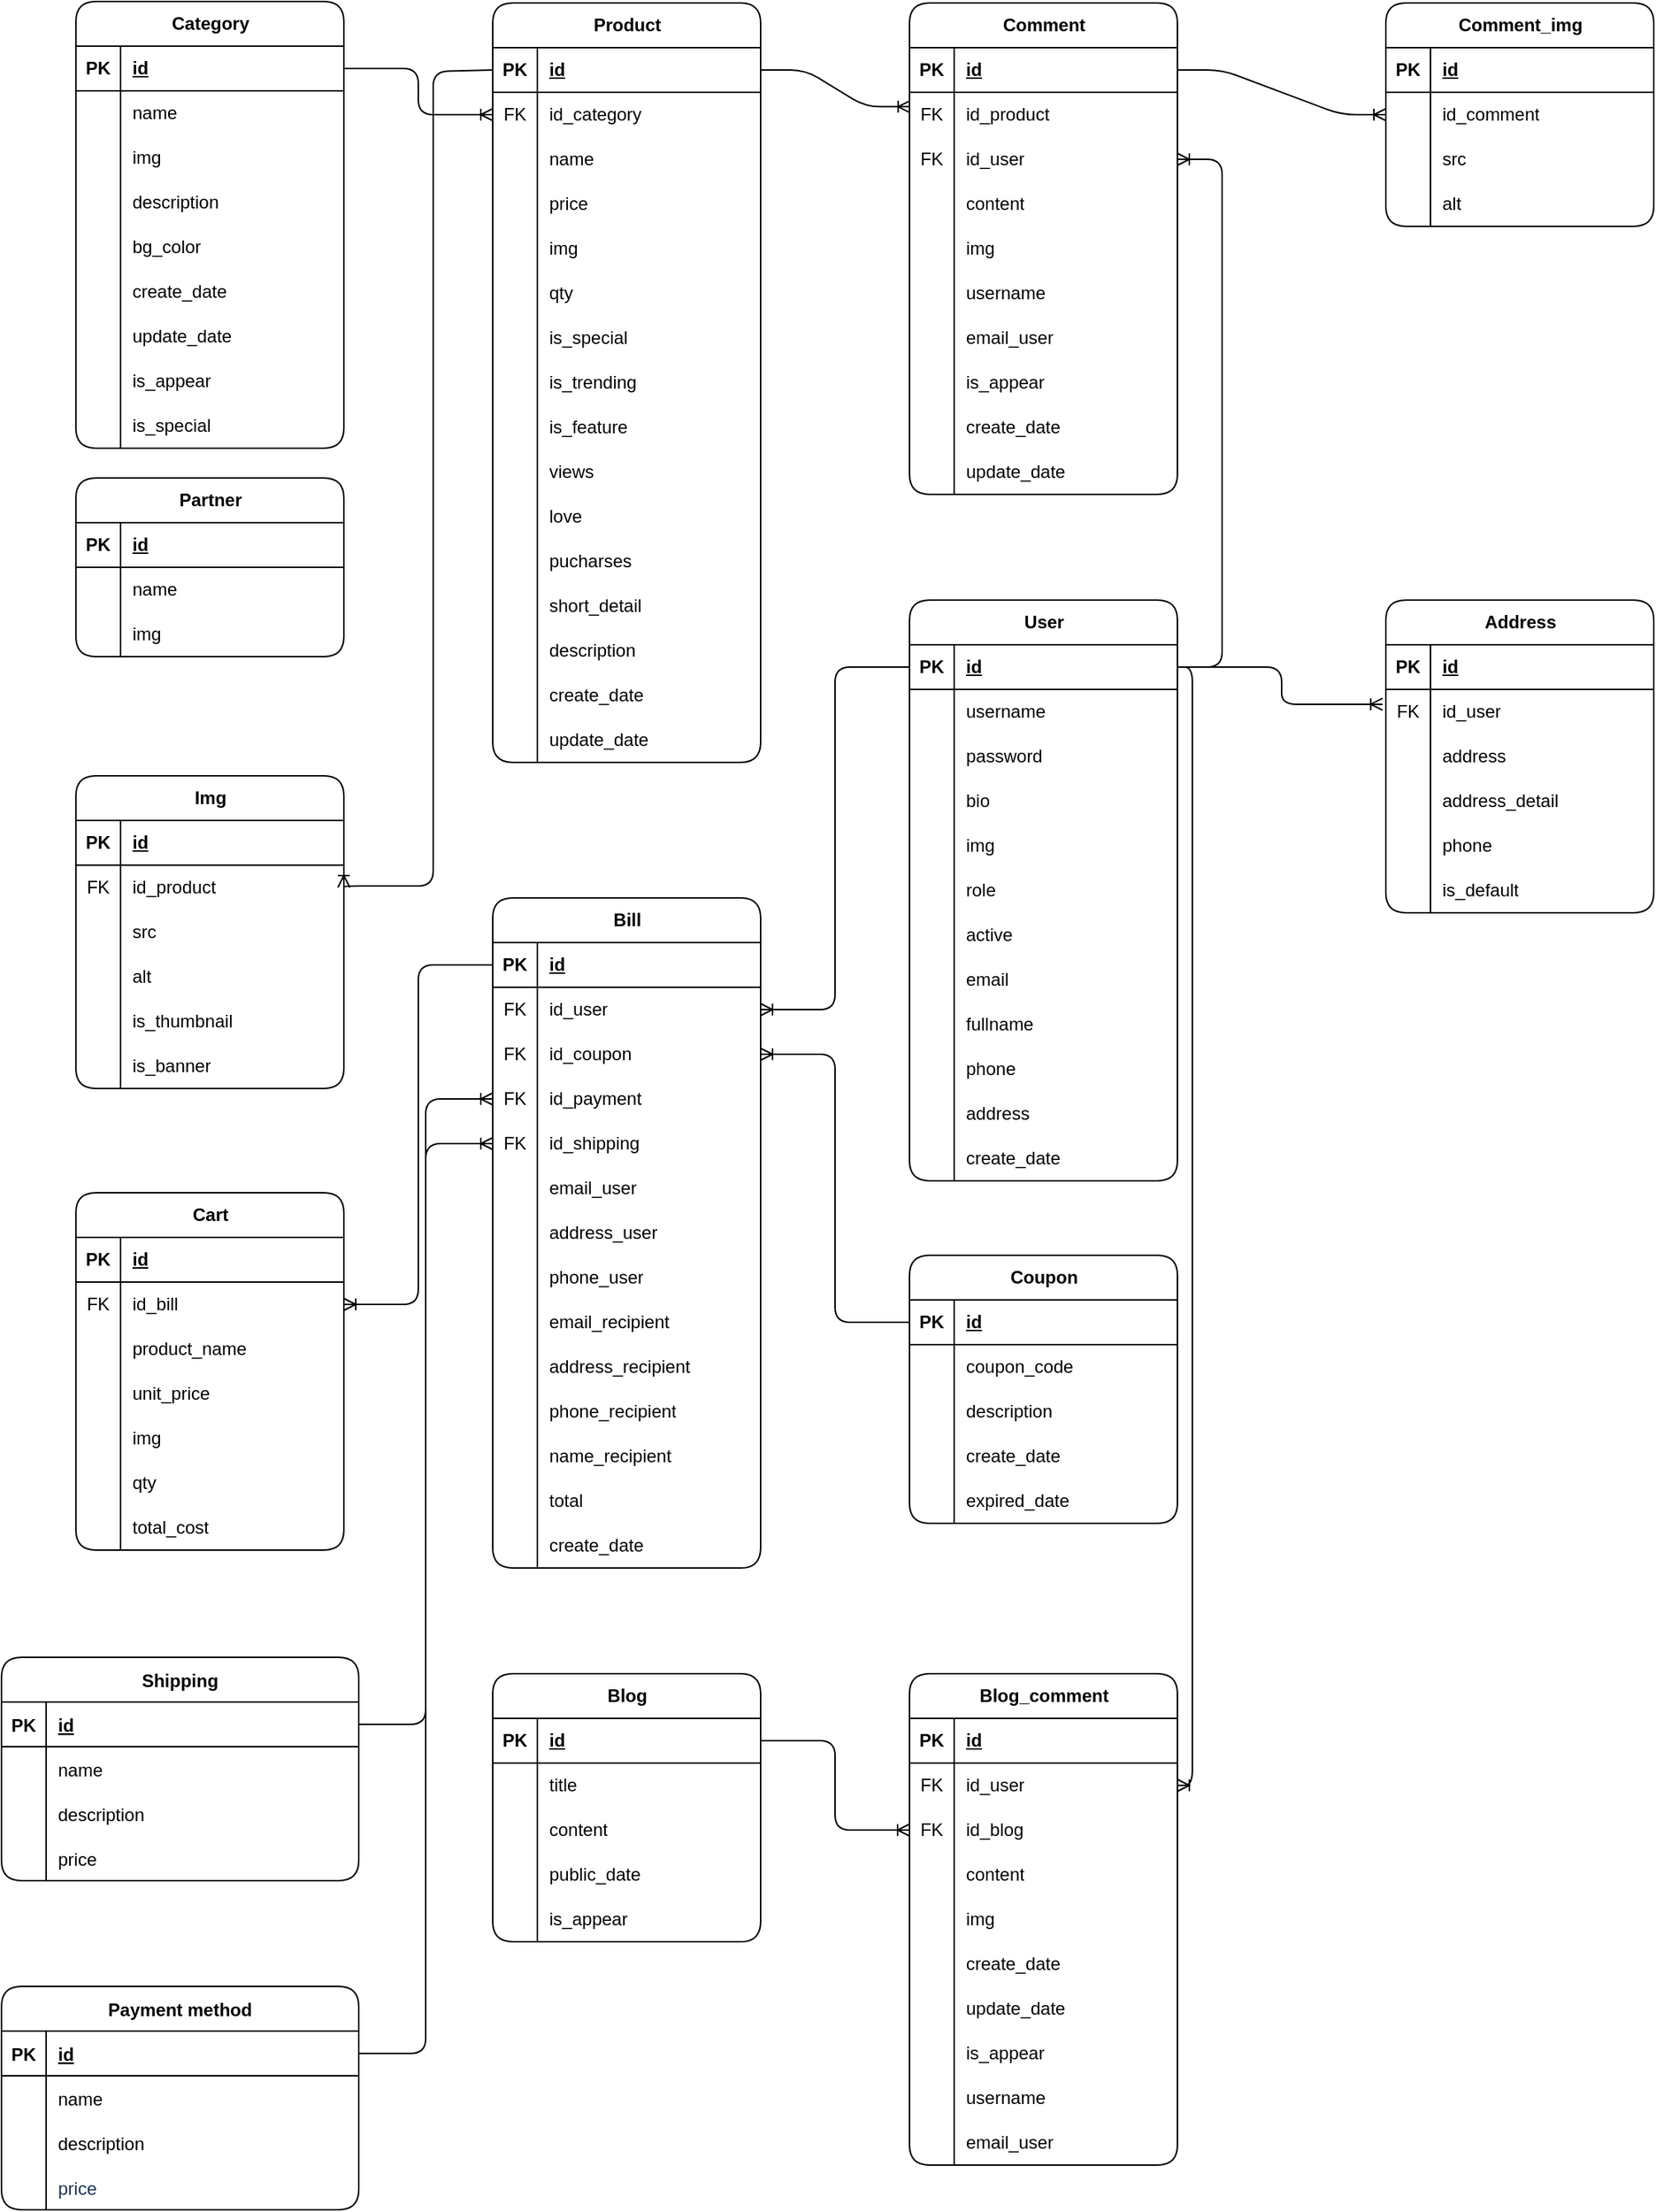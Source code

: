 <mxfile version="22.1.2" type="github" pages="3">
  <diagram name="ERD_Level-2" id="pAu8UCIuzO0xKMdAqkZU">
    <mxGraphModel dx="2537" dy="920" grid="1" gridSize="10" guides="1" tooltips="1" connect="1" arrows="1" fold="1" page="1" pageScale="1" pageWidth="850" pageHeight="1100" math="0" shadow="0">
      <root>
        <mxCell id="0" />
        <mxCell id="1" parent="0" />
        <mxCell id="6frguf9b-faxBY4mL0oF-1" value="&lt;div&gt;Product&lt;br&gt;&lt;/div&gt;" style="shape=table;startSize=30;container=1;collapsible=1;childLayout=tableLayout;fixedRows=1;rowLines=0;fontStyle=1;align=center;resizeLast=1;html=1;labelBackgroundColor=none;rounded=1;" parent="1" vertex="1">
          <mxGeometry x="200" y="239" width="180" height="510" as="geometry" />
        </mxCell>
        <mxCell id="6frguf9b-faxBY4mL0oF-2" value="" style="shape=tableRow;horizontal=0;startSize=0;swimlaneHead=0;swimlaneBody=0;fillColor=none;collapsible=0;dropTarget=0;points=[[0,0.5],[1,0.5]];portConstraint=eastwest;top=0;left=0;right=0;bottom=1;labelBackgroundColor=none;rounded=1;" parent="6frguf9b-faxBY4mL0oF-1" vertex="1">
          <mxGeometry y="30" width="180" height="30" as="geometry" />
        </mxCell>
        <mxCell id="6frguf9b-faxBY4mL0oF-3" value="PK" style="shape=partialRectangle;connectable=0;fillColor=none;top=0;left=0;bottom=0;right=0;fontStyle=1;overflow=hidden;whiteSpace=wrap;html=1;labelBackgroundColor=none;rounded=1;" parent="6frguf9b-faxBY4mL0oF-2" vertex="1">
          <mxGeometry width="30" height="30" as="geometry">
            <mxRectangle width="30" height="30" as="alternateBounds" />
          </mxGeometry>
        </mxCell>
        <mxCell id="6frguf9b-faxBY4mL0oF-4" value="id" style="shape=partialRectangle;connectable=0;fillColor=none;top=0;left=0;bottom=0;right=0;align=left;spacingLeft=6;fontStyle=5;overflow=hidden;whiteSpace=wrap;html=1;labelBackgroundColor=none;rounded=1;" parent="6frguf9b-faxBY4mL0oF-2" vertex="1">
          <mxGeometry x="30" width="150" height="30" as="geometry">
            <mxRectangle width="150" height="30" as="alternateBounds" />
          </mxGeometry>
        </mxCell>
        <mxCell id="6frguf9b-faxBY4mL0oF-44" value="" style="shape=tableRow;horizontal=0;startSize=0;swimlaneHead=0;swimlaneBody=0;fillColor=none;collapsible=0;dropTarget=0;points=[[0,0.5],[1,0.5]];portConstraint=eastwest;top=0;left=0;right=0;bottom=0;labelBackgroundColor=none;rounded=1;" parent="6frguf9b-faxBY4mL0oF-1" vertex="1">
          <mxGeometry y="60" width="180" height="30" as="geometry" />
        </mxCell>
        <mxCell id="6frguf9b-faxBY4mL0oF-45" value="FK" style="shape=partialRectangle;connectable=0;fillColor=none;top=0;left=0;bottom=0;right=0;fontStyle=0;overflow=hidden;whiteSpace=wrap;html=1;labelBackgroundColor=none;rounded=1;" parent="6frguf9b-faxBY4mL0oF-44" vertex="1">
          <mxGeometry width="30" height="30" as="geometry">
            <mxRectangle width="30" height="30" as="alternateBounds" />
          </mxGeometry>
        </mxCell>
        <mxCell id="6frguf9b-faxBY4mL0oF-46" value="&lt;div&gt;id_category&lt;/div&gt;" style="shape=partialRectangle;connectable=0;fillColor=none;top=0;left=0;bottom=0;right=0;align=left;spacingLeft=6;fontStyle=0;overflow=hidden;whiteSpace=wrap;html=1;labelBackgroundColor=none;rounded=1;" parent="6frguf9b-faxBY4mL0oF-44" vertex="1">
          <mxGeometry x="30" width="150" height="30" as="geometry">
            <mxRectangle width="150" height="30" as="alternateBounds" />
          </mxGeometry>
        </mxCell>
        <mxCell id="6frguf9b-faxBY4mL0oF-5" value="" style="shape=tableRow;horizontal=0;startSize=0;swimlaneHead=0;swimlaneBody=0;fillColor=none;collapsible=0;dropTarget=0;points=[[0,0.5],[1,0.5]];portConstraint=eastwest;top=0;left=0;right=0;bottom=0;labelBackgroundColor=none;rounded=1;" parent="6frguf9b-faxBY4mL0oF-1" vertex="1">
          <mxGeometry y="90" width="180" height="30" as="geometry" />
        </mxCell>
        <mxCell id="6frguf9b-faxBY4mL0oF-6" value="" style="shape=partialRectangle;connectable=0;fillColor=none;top=0;left=0;bottom=0;right=0;editable=1;overflow=hidden;whiteSpace=wrap;html=1;labelBackgroundColor=none;rounded=1;" parent="6frguf9b-faxBY4mL0oF-5" vertex="1">
          <mxGeometry width="30" height="30" as="geometry">
            <mxRectangle width="30" height="30" as="alternateBounds" />
          </mxGeometry>
        </mxCell>
        <mxCell id="6frguf9b-faxBY4mL0oF-7" value="&lt;div&gt;name&lt;/div&gt;" style="shape=partialRectangle;connectable=0;fillColor=none;top=0;left=0;bottom=0;right=0;align=left;spacingLeft=6;overflow=hidden;whiteSpace=wrap;html=1;labelBackgroundColor=none;rounded=1;" parent="6frguf9b-faxBY4mL0oF-5" vertex="1">
          <mxGeometry x="30" width="150" height="30" as="geometry">
            <mxRectangle width="150" height="30" as="alternateBounds" />
          </mxGeometry>
        </mxCell>
        <mxCell id="6frguf9b-faxBY4mL0oF-8" value="" style="shape=tableRow;horizontal=0;startSize=0;swimlaneHead=0;swimlaneBody=0;fillColor=none;collapsible=0;dropTarget=0;points=[[0,0.5],[1,0.5]];portConstraint=eastwest;top=0;left=0;right=0;bottom=0;labelBackgroundColor=none;rounded=1;" parent="6frguf9b-faxBY4mL0oF-1" vertex="1">
          <mxGeometry y="120" width="180" height="30" as="geometry" />
        </mxCell>
        <mxCell id="6frguf9b-faxBY4mL0oF-9" value="" style="shape=partialRectangle;connectable=0;fillColor=none;top=0;left=0;bottom=0;right=0;editable=1;overflow=hidden;whiteSpace=wrap;html=1;labelBackgroundColor=none;rounded=1;" parent="6frguf9b-faxBY4mL0oF-8" vertex="1">
          <mxGeometry width="30" height="30" as="geometry">
            <mxRectangle width="30" height="30" as="alternateBounds" />
          </mxGeometry>
        </mxCell>
        <mxCell id="6frguf9b-faxBY4mL0oF-10" value="price" style="shape=partialRectangle;connectable=0;fillColor=none;top=0;left=0;bottom=0;right=0;align=left;spacingLeft=6;overflow=hidden;whiteSpace=wrap;html=1;labelBackgroundColor=none;rounded=1;" parent="6frguf9b-faxBY4mL0oF-8" vertex="1">
          <mxGeometry x="30" width="150" height="30" as="geometry">
            <mxRectangle width="150" height="30" as="alternateBounds" />
          </mxGeometry>
        </mxCell>
        <mxCell id="6frguf9b-faxBY4mL0oF-35" value="" style="shape=tableRow;horizontal=0;startSize=0;swimlaneHead=0;swimlaneBody=0;fillColor=none;collapsible=0;dropTarget=0;points=[[0,0.5],[1,0.5]];portConstraint=eastwest;top=0;left=0;right=0;bottom=0;labelBackgroundColor=none;rounded=1;" parent="6frguf9b-faxBY4mL0oF-1" vertex="1">
          <mxGeometry y="150" width="180" height="30" as="geometry" />
        </mxCell>
        <mxCell id="6frguf9b-faxBY4mL0oF-36" value="" style="shape=partialRectangle;connectable=0;fillColor=none;top=0;left=0;bottom=0;right=0;editable=1;overflow=hidden;whiteSpace=wrap;html=1;labelBackgroundColor=none;rounded=1;" parent="6frguf9b-faxBY4mL0oF-35" vertex="1">
          <mxGeometry width="30" height="30" as="geometry">
            <mxRectangle width="30" height="30" as="alternateBounds" />
          </mxGeometry>
        </mxCell>
        <mxCell id="6frguf9b-faxBY4mL0oF-37" value="img" style="shape=partialRectangle;connectable=0;fillColor=none;top=0;left=0;bottom=0;right=0;align=left;spacingLeft=6;overflow=hidden;whiteSpace=wrap;html=1;labelBackgroundColor=none;rounded=1;" parent="6frguf9b-faxBY4mL0oF-35" vertex="1">
          <mxGeometry x="30" width="150" height="30" as="geometry">
            <mxRectangle width="150" height="30" as="alternateBounds" />
          </mxGeometry>
        </mxCell>
        <mxCell id="6frguf9b-faxBY4mL0oF-17" value="" style="shape=tableRow;horizontal=0;startSize=0;swimlaneHead=0;swimlaneBody=0;fillColor=none;collapsible=0;dropTarget=0;points=[[0,0.5],[1,0.5]];portConstraint=eastwest;top=0;left=0;right=0;bottom=0;labelBackgroundColor=none;rounded=1;" parent="6frguf9b-faxBY4mL0oF-1" vertex="1">
          <mxGeometry y="180" width="180" height="30" as="geometry" />
        </mxCell>
        <mxCell id="6frguf9b-faxBY4mL0oF-18" value="" style="shape=partialRectangle;connectable=0;fillColor=none;top=0;left=0;bottom=0;right=0;editable=1;overflow=hidden;whiteSpace=wrap;html=1;labelBackgroundColor=none;rounded=1;" parent="6frguf9b-faxBY4mL0oF-17" vertex="1">
          <mxGeometry width="30" height="30" as="geometry">
            <mxRectangle width="30" height="30" as="alternateBounds" />
          </mxGeometry>
        </mxCell>
        <mxCell id="6frguf9b-faxBY4mL0oF-19" value="qty&lt;span style=&quot;white-space: pre;&quot;&gt;&#x9;&lt;/span&gt;" style="shape=partialRectangle;connectable=0;fillColor=none;top=0;left=0;bottom=0;right=0;align=left;spacingLeft=6;overflow=hidden;whiteSpace=wrap;html=1;labelBackgroundColor=none;rounded=1;" parent="6frguf9b-faxBY4mL0oF-17" vertex="1">
          <mxGeometry x="30" width="150" height="30" as="geometry">
            <mxRectangle width="150" height="30" as="alternateBounds" />
          </mxGeometry>
        </mxCell>
        <mxCell id="6frguf9b-faxBY4mL0oF-20" value="" style="shape=tableRow;horizontal=0;startSize=0;swimlaneHead=0;swimlaneBody=0;fillColor=none;collapsible=0;dropTarget=0;points=[[0,0.5],[1,0.5]];portConstraint=eastwest;top=0;left=0;right=0;bottom=0;labelBackgroundColor=none;rounded=1;" parent="6frguf9b-faxBY4mL0oF-1" vertex="1">
          <mxGeometry y="210" width="180" height="30" as="geometry" />
        </mxCell>
        <mxCell id="6frguf9b-faxBY4mL0oF-21" value="" style="shape=partialRectangle;connectable=0;fillColor=none;top=0;left=0;bottom=0;right=0;editable=1;overflow=hidden;whiteSpace=wrap;html=1;labelBackgroundColor=none;rounded=1;" parent="6frguf9b-faxBY4mL0oF-20" vertex="1">
          <mxGeometry width="30" height="30" as="geometry">
            <mxRectangle width="30" height="30" as="alternateBounds" />
          </mxGeometry>
        </mxCell>
        <mxCell id="6frguf9b-faxBY4mL0oF-22" value="is_special&lt;span style=&quot;white-space: pre;&quot;&gt;&#x9;&lt;/span&gt;" style="shape=partialRectangle;connectable=0;fillColor=none;top=0;left=0;bottom=0;right=0;align=left;spacingLeft=6;overflow=hidden;whiteSpace=wrap;html=1;labelBackgroundColor=none;rounded=1;" parent="6frguf9b-faxBY4mL0oF-20" vertex="1">
          <mxGeometry x="30" width="150" height="30" as="geometry">
            <mxRectangle width="150" height="30" as="alternateBounds" />
          </mxGeometry>
        </mxCell>
        <mxCell id="6frguf9b-faxBY4mL0oF-23" value="" style="shape=tableRow;horizontal=0;startSize=0;swimlaneHead=0;swimlaneBody=0;fillColor=none;collapsible=0;dropTarget=0;points=[[0,0.5],[1,0.5]];portConstraint=eastwest;top=0;left=0;right=0;bottom=0;labelBackgroundColor=none;rounded=1;" parent="6frguf9b-faxBY4mL0oF-1" vertex="1">
          <mxGeometry y="240" width="180" height="30" as="geometry" />
        </mxCell>
        <mxCell id="6frguf9b-faxBY4mL0oF-24" value="" style="shape=partialRectangle;connectable=0;fillColor=none;top=0;left=0;bottom=0;right=0;editable=1;overflow=hidden;whiteSpace=wrap;html=1;labelBackgroundColor=none;rounded=1;" parent="6frguf9b-faxBY4mL0oF-23" vertex="1">
          <mxGeometry width="30" height="30" as="geometry">
            <mxRectangle width="30" height="30" as="alternateBounds" />
          </mxGeometry>
        </mxCell>
        <mxCell id="6frguf9b-faxBY4mL0oF-25" value="is_trending" style="shape=partialRectangle;connectable=0;fillColor=none;top=0;left=0;bottom=0;right=0;align=left;spacingLeft=6;overflow=hidden;whiteSpace=wrap;html=1;labelBackgroundColor=none;rounded=1;" parent="6frguf9b-faxBY4mL0oF-23" vertex="1">
          <mxGeometry x="30" width="150" height="30" as="geometry">
            <mxRectangle width="150" height="30" as="alternateBounds" />
          </mxGeometry>
        </mxCell>
        <mxCell id="VWvrQvu4j3U8vR-TYS5s-1" value="" style="shape=tableRow;horizontal=0;startSize=0;swimlaneHead=0;swimlaneBody=0;fillColor=none;collapsible=0;dropTarget=0;points=[[0,0.5],[1,0.5]];portConstraint=eastwest;top=0;left=0;right=0;bottom=0;labelBackgroundColor=none;rounded=1;" parent="6frguf9b-faxBY4mL0oF-1" vertex="1">
          <mxGeometry y="270" width="180" height="30" as="geometry" />
        </mxCell>
        <mxCell id="VWvrQvu4j3U8vR-TYS5s-2" value="" style="shape=partialRectangle;connectable=0;fillColor=none;top=0;left=0;bottom=0;right=0;editable=1;overflow=hidden;whiteSpace=wrap;html=1;labelBackgroundColor=none;rounded=1;" parent="VWvrQvu4j3U8vR-TYS5s-1" vertex="1">
          <mxGeometry width="30" height="30" as="geometry">
            <mxRectangle width="30" height="30" as="alternateBounds" />
          </mxGeometry>
        </mxCell>
        <mxCell id="VWvrQvu4j3U8vR-TYS5s-3" value="is_feature" style="shape=partialRectangle;connectable=0;fillColor=none;top=0;left=0;bottom=0;right=0;align=left;spacingLeft=6;overflow=hidden;whiteSpace=wrap;html=1;labelBackgroundColor=none;rounded=1;" parent="VWvrQvu4j3U8vR-TYS5s-1" vertex="1">
          <mxGeometry x="30" width="150" height="30" as="geometry">
            <mxRectangle width="150" height="30" as="alternateBounds" />
          </mxGeometry>
        </mxCell>
        <mxCell id="6frguf9b-faxBY4mL0oF-26" value="" style="shape=tableRow;horizontal=0;startSize=0;swimlaneHead=0;swimlaneBody=0;fillColor=none;collapsible=0;dropTarget=0;points=[[0,0.5],[1,0.5]];portConstraint=eastwest;top=0;left=0;right=0;bottom=0;labelBackgroundColor=none;rounded=1;" parent="6frguf9b-faxBY4mL0oF-1" vertex="1">
          <mxGeometry y="300" width="180" height="30" as="geometry" />
        </mxCell>
        <mxCell id="6frguf9b-faxBY4mL0oF-27" value="" style="shape=partialRectangle;connectable=0;fillColor=none;top=0;left=0;bottom=0;right=0;editable=1;overflow=hidden;whiteSpace=wrap;html=1;labelBackgroundColor=none;rounded=1;" parent="6frguf9b-faxBY4mL0oF-26" vertex="1">
          <mxGeometry width="30" height="30" as="geometry">
            <mxRectangle width="30" height="30" as="alternateBounds" />
          </mxGeometry>
        </mxCell>
        <mxCell id="6frguf9b-faxBY4mL0oF-28" value="views" style="shape=partialRectangle;connectable=0;fillColor=none;top=0;left=0;bottom=0;right=0;align=left;spacingLeft=6;overflow=hidden;whiteSpace=wrap;html=1;labelBackgroundColor=none;rounded=1;" parent="6frguf9b-faxBY4mL0oF-26" vertex="1">
          <mxGeometry x="30" width="150" height="30" as="geometry">
            <mxRectangle width="150" height="30" as="alternateBounds" />
          </mxGeometry>
        </mxCell>
        <mxCell id="6frguf9b-faxBY4mL0oF-29" value="" style="shape=tableRow;horizontal=0;startSize=0;swimlaneHead=0;swimlaneBody=0;fillColor=none;collapsible=0;dropTarget=0;points=[[0,0.5],[1,0.5]];portConstraint=eastwest;top=0;left=0;right=0;bottom=0;labelBackgroundColor=none;rounded=1;" parent="6frguf9b-faxBY4mL0oF-1" vertex="1">
          <mxGeometry y="330" width="180" height="30" as="geometry" />
        </mxCell>
        <mxCell id="6frguf9b-faxBY4mL0oF-30" value="" style="shape=partialRectangle;connectable=0;fillColor=none;top=0;left=0;bottom=0;right=0;editable=1;overflow=hidden;whiteSpace=wrap;html=1;labelBackgroundColor=none;rounded=1;" parent="6frguf9b-faxBY4mL0oF-29" vertex="1">
          <mxGeometry width="30" height="30" as="geometry">
            <mxRectangle width="30" height="30" as="alternateBounds" />
          </mxGeometry>
        </mxCell>
        <mxCell id="6frguf9b-faxBY4mL0oF-31" value="love" style="shape=partialRectangle;connectable=0;fillColor=none;top=0;left=0;bottom=0;right=0;align=left;spacingLeft=6;overflow=hidden;whiteSpace=wrap;html=1;labelBackgroundColor=none;rounded=1;" parent="6frguf9b-faxBY4mL0oF-29" vertex="1">
          <mxGeometry x="30" width="150" height="30" as="geometry">
            <mxRectangle width="150" height="30" as="alternateBounds" />
          </mxGeometry>
        </mxCell>
        <mxCell id="6frguf9b-faxBY4mL0oF-32" value="" style="shape=tableRow;horizontal=0;startSize=0;swimlaneHead=0;swimlaneBody=0;fillColor=none;collapsible=0;dropTarget=0;points=[[0,0.5],[1,0.5]];portConstraint=eastwest;top=0;left=0;right=0;bottom=0;labelBackgroundColor=none;rounded=1;" parent="6frguf9b-faxBY4mL0oF-1" vertex="1">
          <mxGeometry y="360" width="180" height="30" as="geometry" />
        </mxCell>
        <mxCell id="6frguf9b-faxBY4mL0oF-33" value="" style="shape=partialRectangle;connectable=0;fillColor=none;top=0;left=0;bottom=0;right=0;editable=1;overflow=hidden;whiteSpace=wrap;html=1;labelBackgroundColor=none;rounded=1;" parent="6frguf9b-faxBY4mL0oF-32" vertex="1">
          <mxGeometry width="30" height="30" as="geometry">
            <mxRectangle width="30" height="30" as="alternateBounds" />
          </mxGeometry>
        </mxCell>
        <mxCell id="6frguf9b-faxBY4mL0oF-34" value="pucharses" style="shape=partialRectangle;connectable=0;fillColor=none;top=0;left=0;bottom=0;right=0;align=left;spacingLeft=6;overflow=hidden;whiteSpace=wrap;html=1;labelBackgroundColor=none;rounded=1;" parent="6frguf9b-faxBY4mL0oF-32" vertex="1">
          <mxGeometry x="30" width="150" height="30" as="geometry">
            <mxRectangle width="150" height="30" as="alternateBounds" />
          </mxGeometry>
        </mxCell>
        <mxCell id="6frguf9b-faxBY4mL0oF-104" value="" style="shape=tableRow;horizontal=0;startSize=0;swimlaneHead=0;swimlaneBody=0;fillColor=none;collapsible=0;dropTarget=0;points=[[0,0.5],[1,0.5]];portConstraint=eastwest;top=0;left=0;right=0;bottom=0;labelBackgroundColor=none;rounded=1;" parent="6frguf9b-faxBY4mL0oF-1" vertex="1">
          <mxGeometry y="390" width="180" height="30" as="geometry" />
        </mxCell>
        <mxCell id="6frguf9b-faxBY4mL0oF-105" value="" style="shape=partialRectangle;connectable=0;fillColor=none;top=0;left=0;bottom=0;right=0;editable=1;overflow=hidden;whiteSpace=wrap;html=1;labelBackgroundColor=none;rounded=1;" parent="6frguf9b-faxBY4mL0oF-104" vertex="1">
          <mxGeometry width="30" height="30" as="geometry">
            <mxRectangle width="30" height="30" as="alternateBounds" />
          </mxGeometry>
        </mxCell>
        <mxCell id="6frguf9b-faxBY4mL0oF-106" value="short_detail" style="shape=partialRectangle;connectable=0;fillColor=none;top=0;left=0;bottom=0;right=0;align=left;spacingLeft=6;overflow=hidden;whiteSpace=wrap;html=1;labelBackgroundColor=none;rounded=1;" parent="6frguf9b-faxBY4mL0oF-104" vertex="1">
          <mxGeometry x="30" width="150" height="30" as="geometry">
            <mxRectangle width="150" height="30" as="alternateBounds" />
          </mxGeometry>
        </mxCell>
        <mxCell id="6frguf9b-faxBY4mL0oF-107" value="" style="shape=tableRow;horizontal=0;startSize=0;swimlaneHead=0;swimlaneBody=0;fillColor=none;collapsible=0;dropTarget=0;points=[[0,0.5],[1,0.5]];portConstraint=eastwest;top=0;left=0;right=0;bottom=0;labelBackgroundColor=none;rounded=1;" parent="6frguf9b-faxBY4mL0oF-1" vertex="1">
          <mxGeometry y="420" width="180" height="30" as="geometry" />
        </mxCell>
        <mxCell id="6frguf9b-faxBY4mL0oF-108" value="" style="shape=partialRectangle;connectable=0;fillColor=none;top=0;left=0;bottom=0;right=0;editable=1;overflow=hidden;whiteSpace=wrap;html=1;labelBackgroundColor=none;rounded=1;" parent="6frguf9b-faxBY4mL0oF-107" vertex="1">
          <mxGeometry width="30" height="30" as="geometry">
            <mxRectangle width="30" height="30" as="alternateBounds" />
          </mxGeometry>
        </mxCell>
        <mxCell id="6frguf9b-faxBY4mL0oF-109" value="description" style="shape=partialRectangle;connectable=0;fillColor=none;top=0;left=0;bottom=0;right=0;align=left;spacingLeft=6;overflow=hidden;whiteSpace=wrap;html=1;labelBackgroundColor=none;rounded=1;" parent="6frguf9b-faxBY4mL0oF-107" vertex="1">
          <mxGeometry x="30" width="150" height="30" as="geometry">
            <mxRectangle width="150" height="30" as="alternateBounds" />
          </mxGeometry>
        </mxCell>
        <mxCell id="6frguf9b-faxBY4mL0oF-11" value="" style="shape=tableRow;horizontal=0;startSize=0;swimlaneHead=0;swimlaneBody=0;fillColor=none;collapsible=0;dropTarget=0;points=[[0,0.5],[1,0.5]];portConstraint=eastwest;top=0;left=0;right=0;bottom=0;labelBackgroundColor=none;rounded=1;" parent="6frguf9b-faxBY4mL0oF-1" vertex="1">
          <mxGeometry y="450" width="180" height="30" as="geometry" />
        </mxCell>
        <mxCell id="6frguf9b-faxBY4mL0oF-12" value="" style="shape=partialRectangle;connectable=0;fillColor=none;top=0;left=0;bottom=0;right=0;editable=1;overflow=hidden;whiteSpace=wrap;html=1;labelBackgroundColor=none;rounded=1;" parent="6frguf9b-faxBY4mL0oF-11" vertex="1">
          <mxGeometry width="30" height="30" as="geometry">
            <mxRectangle width="30" height="30" as="alternateBounds" />
          </mxGeometry>
        </mxCell>
        <mxCell id="6frguf9b-faxBY4mL0oF-13" value="create_date" style="shape=partialRectangle;connectable=0;fillColor=none;top=0;left=0;bottom=0;right=0;align=left;spacingLeft=6;overflow=hidden;whiteSpace=wrap;html=1;labelBackgroundColor=none;rounded=1;" parent="6frguf9b-faxBY4mL0oF-11" vertex="1">
          <mxGeometry x="30" width="150" height="30" as="geometry">
            <mxRectangle width="150" height="30" as="alternateBounds" />
          </mxGeometry>
        </mxCell>
        <mxCell id="6frguf9b-faxBY4mL0oF-14" value="" style="shape=tableRow;horizontal=0;startSize=0;swimlaneHead=0;swimlaneBody=0;fillColor=none;collapsible=0;dropTarget=0;points=[[0,0.5],[1,0.5]];portConstraint=eastwest;top=0;left=0;right=0;bottom=0;labelBackgroundColor=none;rounded=1;" parent="6frguf9b-faxBY4mL0oF-1" vertex="1">
          <mxGeometry y="480" width="180" height="30" as="geometry" />
        </mxCell>
        <mxCell id="6frguf9b-faxBY4mL0oF-15" value="" style="shape=partialRectangle;connectable=0;fillColor=none;top=0;left=0;bottom=0;right=0;editable=1;overflow=hidden;whiteSpace=wrap;html=1;labelBackgroundColor=none;rounded=1;" parent="6frguf9b-faxBY4mL0oF-14" vertex="1">
          <mxGeometry width="30" height="30" as="geometry">
            <mxRectangle width="30" height="30" as="alternateBounds" />
          </mxGeometry>
        </mxCell>
        <mxCell id="6frguf9b-faxBY4mL0oF-16" value="update_date&lt;span style=&quot;white-space: pre;&quot;&gt;&#x9;&lt;/span&gt;" style="shape=partialRectangle;connectable=0;fillColor=none;top=0;left=0;bottom=0;right=0;align=left;spacingLeft=6;overflow=hidden;whiteSpace=wrap;html=1;labelBackgroundColor=none;rounded=1;" parent="6frguf9b-faxBY4mL0oF-14" vertex="1">
          <mxGeometry x="30" width="150" height="30" as="geometry">
            <mxRectangle width="150" height="30" as="alternateBounds" />
          </mxGeometry>
        </mxCell>
        <mxCell id="6frguf9b-faxBY4mL0oF-47" value="Category" style="shape=table;startSize=30;container=1;collapsible=1;childLayout=tableLayout;fixedRows=1;rowLines=0;fontStyle=1;align=center;resizeLast=1;html=1;labelBackgroundColor=none;rounded=1;" parent="1" vertex="1">
          <mxGeometry x="-80" y="238" width="180" height="300" as="geometry" />
        </mxCell>
        <mxCell id="6frguf9b-faxBY4mL0oF-48" value="" style="shape=tableRow;horizontal=0;startSize=0;swimlaneHead=0;swimlaneBody=0;fillColor=none;collapsible=0;dropTarget=0;points=[[0,0.5],[1,0.5]];portConstraint=eastwest;top=0;left=0;right=0;bottom=1;labelBackgroundColor=none;rounded=1;" parent="6frguf9b-faxBY4mL0oF-47" vertex="1">
          <mxGeometry y="30" width="180" height="30" as="geometry" />
        </mxCell>
        <mxCell id="6frguf9b-faxBY4mL0oF-49" value="PK" style="shape=partialRectangle;connectable=0;fillColor=none;top=0;left=0;bottom=0;right=0;fontStyle=1;overflow=hidden;whiteSpace=wrap;html=1;labelBackgroundColor=none;rounded=1;" parent="6frguf9b-faxBY4mL0oF-48" vertex="1">
          <mxGeometry width="30" height="30" as="geometry">
            <mxRectangle width="30" height="30" as="alternateBounds" />
          </mxGeometry>
        </mxCell>
        <mxCell id="6frguf9b-faxBY4mL0oF-50" value="id" style="shape=partialRectangle;connectable=0;fillColor=none;top=0;left=0;bottom=0;right=0;align=left;spacingLeft=6;fontStyle=5;overflow=hidden;whiteSpace=wrap;html=1;labelBackgroundColor=none;rounded=1;" parent="6frguf9b-faxBY4mL0oF-48" vertex="1">
          <mxGeometry x="30" width="150" height="30" as="geometry">
            <mxRectangle width="150" height="30" as="alternateBounds" />
          </mxGeometry>
        </mxCell>
        <mxCell id="6frguf9b-faxBY4mL0oF-51" value="" style="shape=tableRow;horizontal=0;startSize=0;swimlaneHead=0;swimlaneBody=0;fillColor=none;collapsible=0;dropTarget=0;points=[[0,0.5],[1,0.5]];portConstraint=eastwest;top=0;left=0;right=0;bottom=0;labelBackgroundColor=none;rounded=1;" parent="6frguf9b-faxBY4mL0oF-47" vertex="1">
          <mxGeometry y="60" width="180" height="30" as="geometry" />
        </mxCell>
        <mxCell id="6frguf9b-faxBY4mL0oF-52" value="" style="shape=partialRectangle;connectable=0;fillColor=none;top=0;left=0;bottom=0;right=0;editable=1;overflow=hidden;whiteSpace=wrap;html=1;labelBackgroundColor=none;rounded=1;" parent="6frguf9b-faxBY4mL0oF-51" vertex="1">
          <mxGeometry width="30" height="30" as="geometry">
            <mxRectangle width="30" height="30" as="alternateBounds" />
          </mxGeometry>
        </mxCell>
        <mxCell id="6frguf9b-faxBY4mL0oF-53" value="name&lt;span style=&quot;white-space: pre;&quot;&gt;&#x9;&lt;/span&gt;" style="shape=partialRectangle;connectable=0;fillColor=none;top=0;left=0;bottom=0;right=0;align=left;spacingLeft=6;overflow=hidden;whiteSpace=wrap;html=1;labelBackgroundColor=none;rounded=1;" parent="6frguf9b-faxBY4mL0oF-51" vertex="1">
          <mxGeometry x="30" width="150" height="30" as="geometry">
            <mxRectangle width="150" height="30" as="alternateBounds" />
          </mxGeometry>
        </mxCell>
        <mxCell id="6frguf9b-faxBY4mL0oF-79" value="" style="shape=tableRow;horizontal=0;startSize=0;swimlaneHead=0;swimlaneBody=0;fillColor=none;collapsible=0;dropTarget=0;points=[[0,0.5],[1,0.5]];portConstraint=eastwest;top=0;left=0;right=0;bottom=0;labelBackgroundColor=none;rounded=1;" parent="6frguf9b-faxBY4mL0oF-47" vertex="1">
          <mxGeometry y="90" width="180" height="30" as="geometry" />
        </mxCell>
        <mxCell id="6frguf9b-faxBY4mL0oF-80" value="" style="shape=partialRectangle;connectable=0;fillColor=none;top=0;left=0;bottom=0;right=0;editable=1;overflow=hidden;whiteSpace=wrap;html=1;labelBackgroundColor=none;rounded=1;" parent="6frguf9b-faxBY4mL0oF-79" vertex="1">
          <mxGeometry width="30" height="30" as="geometry">
            <mxRectangle width="30" height="30" as="alternateBounds" />
          </mxGeometry>
        </mxCell>
        <mxCell id="6frguf9b-faxBY4mL0oF-81" value="img" style="shape=partialRectangle;connectable=0;fillColor=none;top=0;left=0;bottom=0;right=0;align=left;spacingLeft=6;overflow=hidden;whiteSpace=wrap;html=1;labelBackgroundColor=none;rounded=1;" parent="6frguf9b-faxBY4mL0oF-79" vertex="1">
          <mxGeometry x="30" width="150" height="30" as="geometry">
            <mxRectangle width="150" height="30" as="alternateBounds" />
          </mxGeometry>
        </mxCell>
        <mxCell id="6frguf9b-faxBY4mL0oF-82" value="" style="shape=tableRow;horizontal=0;startSize=0;swimlaneHead=0;swimlaneBody=0;fillColor=none;collapsible=0;dropTarget=0;points=[[0,0.5],[1,0.5]];portConstraint=eastwest;top=0;left=0;right=0;bottom=0;labelBackgroundColor=none;rounded=1;" parent="6frguf9b-faxBY4mL0oF-47" vertex="1">
          <mxGeometry y="120" width="180" height="30" as="geometry" />
        </mxCell>
        <mxCell id="6frguf9b-faxBY4mL0oF-83" value="" style="shape=partialRectangle;connectable=0;fillColor=none;top=0;left=0;bottom=0;right=0;editable=1;overflow=hidden;whiteSpace=wrap;html=1;labelBackgroundColor=none;rounded=1;" parent="6frguf9b-faxBY4mL0oF-82" vertex="1">
          <mxGeometry width="30" height="30" as="geometry">
            <mxRectangle width="30" height="30" as="alternateBounds" />
          </mxGeometry>
        </mxCell>
        <mxCell id="6frguf9b-faxBY4mL0oF-84" value="description" style="shape=partialRectangle;connectable=0;fillColor=none;top=0;left=0;bottom=0;right=0;align=left;spacingLeft=6;overflow=hidden;whiteSpace=wrap;html=1;labelBackgroundColor=none;rounded=1;" parent="6frguf9b-faxBY4mL0oF-82" vertex="1">
          <mxGeometry x="30" width="150" height="30" as="geometry">
            <mxRectangle width="150" height="30" as="alternateBounds" />
          </mxGeometry>
        </mxCell>
        <mxCell id="6frguf9b-faxBY4mL0oF-76" value="" style="shape=tableRow;horizontal=0;startSize=0;swimlaneHead=0;swimlaneBody=0;fillColor=none;collapsible=0;dropTarget=0;points=[[0,0.5],[1,0.5]];portConstraint=eastwest;top=0;left=0;right=0;bottom=0;labelBackgroundColor=none;rounded=1;" parent="6frguf9b-faxBY4mL0oF-47" vertex="1">
          <mxGeometry y="150" width="180" height="30" as="geometry" />
        </mxCell>
        <mxCell id="6frguf9b-faxBY4mL0oF-77" value="" style="shape=partialRectangle;connectable=0;fillColor=none;top=0;left=0;bottom=0;right=0;editable=1;overflow=hidden;whiteSpace=wrap;html=1;labelBackgroundColor=none;rounded=1;" parent="6frguf9b-faxBY4mL0oF-76" vertex="1">
          <mxGeometry width="30" height="30" as="geometry">
            <mxRectangle width="30" height="30" as="alternateBounds" />
          </mxGeometry>
        </mxCell>
        <mxCell id="6frguf9b-faxBY4mL0oF-78" value="bg_color" style="shape=partialRectangle;connectable=0;fillColor=none;top=0;left=0;bottom=0;right=0;align=left;spacingLeft=6;overflow=hidden;whiteSpace=wrap;html=1;labelBackgroundColor=none;rounded=1;" parent="6frguf9b-faxBY4mL0oF-76" vertex="1">
          <mxGeometry x="30" width="150" height="30" as="geometry">
            <mxRectangle width="150" height="30" as="alternateBounds" />
          </mxGeometry>
        </mxCell>
        <mxCell id="6frguf9b-faxBY4mL0oF-54" value="" style="shape=tableRow;horizontal=0;startSize=0;swimlaneHead=0;swimlaneBody=0;fillColor=none;collapsible=0;dropTarget=0;points=[[0,0.5],[1,0.5]];portConstraint=eastwest;top=0;left=0;right=0;bottom=0;labelBackgroundColor=none;rounded=1;" parent="6frguf9b-faxBY4mL0oF-47" vertex="1">
          <mxGeometry y="180" width="180" height="30" as="geometry" />
        </mxCell>
        <mxCell id="6frguf9b-faxBY4mL0oF-55" value="" style="shape=partialRectangle;connectable=0;fillColor=none;top=0;left=0;bottom=0;right=0;editable=1;overflow=hidden;whiteSpace=wrap;html=1;labelBackgroundColor=none;rounded=1;" parent="6frguf9b-faxBY4mL0oF-54" vertex="1">
          <mxGeometry width="30" height="30" as="geometry">
            <mxRectangle width="30" height="30" as="alternateBounds" />
          </mxGeometry>
        </mxCell>
        <mxCell id="6frguf9b-faxBY4mL0oF-56" value="create_date&lt;span style=&quot;white-space: pre;&quot;&gt;&#x9;&lt;/span&gt;" style="shape=partialRectangle;connectable=0;fillColor=none;top=0;left=0;bottom=0;right=0;align=left;spacingLeft=6;overflow=hidden;whiteSpace=wrap;html=1;labelBackgroundColor=none;rounded=1;" parent="6frguf9b-faxBY4mL0oF-54" vertex="1">
          <mxGeometry x="30" width="150" height="30" as="geometry">
            <mxRectangle width="150" height="30" as="alternateBounds" />
          </mxGeometry>
        </mxCell>
        <mxCell id="6frguf9b-faxBY4mL0oF-57" value="" style="shape=tableRow;horizontal=0;startSize=0;swimlaneHead=0;swimlaneBody=0;fillColor=none;collapsible=0;dropTarget=0;points=[[0,0.5],[1,0.5]];portConstraint=eastwest;top=0;left=0;right=0;bottom=0;labelBackgroundColor=none;rounded=1;" parent="6frguf9b-faxBY4mL0oF-47" vertex="1">
          <mxGeometry y="210" width="180" height="30" as="geometry" />
        </mxCell>
        <mxCell id="6frguf9b-faxBY4mL0oF-58" value="" style="shape=partialRectangle;connectable=0;fillColor=none;top=0;left=0;bottom=0;right=0;editable=1;overflow=hidden;whiteSpace=wrap;html=1;labelBackgroundColor=none;rounded=1;" parent="6frguf9b-faxBY4mL0oF-57" vertex="1">
          <mxGeometry width="30" height="30" as="geometry">
            <mxRectangle width="30" height="30" as="alternateBounds" />
          </mxGeometry>
        </mxCell>
        <mxCell id="6frguf9b-faxBY4mL0oF-59" value="update_date" style="shape=partialRectangle;connectable=0;fillColor=none;top=0;left=0;bottom=0;right=0;align=left;spacingLeft=6;overflow=hidden;whiteSpace=wrap;html=1;labelBackgroundColor=none;rounded=1;" parent="6frguf9b-faxBY4mL0oF-57" vertex="1">
          <mxGeometry x="30" width="150" height="30" as="geometry">
            <mxRectangle width="150" height="30" as="alternateBounds" />
          </mxGeometry>
        </mxCell>
        <mxCell id="6frguf9b-faxBY4mL0oF-60" value="" style="shape=tableRow;horizontal=0;startSize=0;swimlaneHead=0;swimlaneBody=0;fillColor=none;collapsible=0;dropTarget=0;points=[[0,0.5],[1,0.5]];portConstraint=eastwest;top=0;left=0;right=0;bottom=0;labelBackgroundColor=none;rounded=1;" parent="6frguf9b-faxBY4mL0oF-47" vertex="1">
          <mxGeometry y="240" width="180" height="30" as="geometry" />
        </mxCell>
        <mxCell id="6frguf9b-faxBY4mL0oF-61" value="" style="shape=partialRectangle;connectable=0;fillColor=none;top=0;left=0;bottom=0;right=0;editable=1;overflow=hidden;whiteSpace=wrap;html=1;labelBackgroundColor=none;rounded=1;" parent="6frguf9b-faxBY4mL0oF-60" vertex="1">
          <mxGeometry width="30" height="30" as="geometry">
            <mxRectangle width="30" height="30" as="alternateBounds" />
          </mxGeometry>
        </mxCell>
        <mxCell id="6frguf9b-faxBY4mL0oF-62" value="is_appear" style="shape=partialRectangle;connectable=0;fillColor=none;top=0;left=0;bottom=0;right=0;align=left;spacingLeft=6;overflow=hidden;whiteSpace=wrap;html=1;labelBackgroundColor=none;rounded=1;" parent="6frguf9b-faxBY4mL0oF-60" vertex="1">
          <mxGeometry x="30" width="150" height="30" as="geometry">
            <mxRectangle width="150" height="30" as="alternateBounds" />
          </mxGeometry>
        </mxCell>
        <mxCell id="VWvrQvu4j3U8vR-TYS5s-4" value="" style="shape=tableRow;horizontal=0;startSize=0;swimlaneHead=0;swimlaneBody=0;fillColor=none;collapsible=0;dropTarget=0;points=[[0,0.5],[1,0.5]];portConstraint=eastwest;top=0;left=0;right=0;bottom=0;labelBackgroundColor=none;rounded=1;" parent="6frguf9b-faxBY4mL0oF-47" vertex="1">
          <mxGeometry y="270" width="180" height="30" as="geometry" />
        </mxCell>
        <mxCell id="VWvrQvu4j3U8vR-TYS5s-5" value="" style="shape=partialRectangle;connectable=0;fillColor=none;top=0;left=0;bottom=0;right=0;editable=1;overflow=hidden;whiteSpace=wrap;html=1;labelBackgroundColor=none;rounded=1;" parent="VWvrQvu4j3U8vR-TYS5s-4" vertex="1">
          <mxGeometry width="30" height="30" as="geometry">
            <mxRectangle width="30" height="30" as="alternateBounds" />
          </mxGeometry>
        </mxCell>
        <mxCell id="VWvrQvu4j3U8vR-TYS5s-6" value="is_special" style="shape=partialRectangle;connectable=0;fillColor=none;top=0;left=0;bottom=0;right=0;align=left;spacingLeft=6;overflow=hidden;whiteSpace=wrap;html=1;labelBackgroundColor=none;rounded=1;" parent="VWvrQvu4j3U8vR-TYS5s-4" vertex="1">
          <mxGeometry x="30" width="150" height="30" as="geometry">
            <mxRectangle width="150" height="30" as="alternateBounds" />
          </mxGeometry>
        </mxCell>
        <mxCell id="6frguf9b-faxBY4mL0oF-63" value="Partner" style="shape=table;startSize=30;container=1;collapsible=1;childLayout=tableLayout;fixedRows=1;rowLines=0;fontStyle=1;align=center;resizeLast=1;html=1;labelBackgroundColor=none;rounded=1;" parent="1" vertex="1">
          <mxGeometry x="-80" y="558" width="180" height="120" as="geometry" />
        </mxCell>
        <mxCell id="6frguf9b-faxBY4mL0oF-64" value="" style="shape=tableRow;horizontal=0;startSize=0;swimlaneHead=0;swimlaneBody=0;fillColor=none;collapsible=0;dropTarget=0;points=[[0,0.5],[1,0.5]];portConstraint=eastwest;top=0;left=0;right=0;bottom=1;labelBackgroundColor=none;rounded=1;" parent="6frguf9b-faxBY4mL0oF-63" vertex="1">
          <mxGeometry y="30" width="180" height="30" as="geometry" />
        </mxCell>
        <mxCell id="6frguf9b-faxBY4mL0oF-65" value="PK" style="shape=partialRectangle;connectable=0;fillColor=none;top=0;left=0;bottom=0;right=0;fontStyle=1;overflow=hidden;whiteSpace=wrap;html=1;labelBackgroundColor=none;rounded=1;" parent="6frguf9b-faxBY4mL0oF-64" vertex="1">
          <mxGeometry width="30" height="30" as="geometry">
            <mxRectangle width="30" height="30" as="alternateBounds" />
          </mxGeometry>
        </mxCell>
        <mxCell id="6frguf9b-faxBY4mL0oF-66" value="id" style="shape=partialRectangle;connectable=0;fillColor=none;top=0;left=0;bottom=0;right=0;align=left;spacingLeft=6;fontStyle=5;overflow=hidden;whiteSpace=wrap;html=1;labelBackgroundColor=none;rounded=1;" parent="6frguf9b-faxBY4mL0oF-64" vertex="1">
          <mxGeometry x="30" width="150" height="30" as="geometry">
            <mxRectangle width="150" height="30" as="alternateBounds" />
          </mxGeometry>
        </mxCell>
        <mxCell id="6frguf9b-faxBY4mL0oF-67" value="" style="shape=tableRow;horizontal=0;startSize=0;swimlaneHead=0;swimlaneBody=0;fillColor=none;collapsible=0;dropTarget=0;points=[[0,0.5],[1,0.5]];portConstraint=eastwest;top=0;left=0;right=0;bottom=0;labelBackgroundColor=none;rounded=1;" parent="6frguf9b-faxBY4mL0oF-63" vertex="1">
          <mxGeometry y="60" width="180" height="30" as="geometry" />
        </mxCell>
        <mxCell id="6frguf9b-faxBY4mL0oF-68" value="" style="shape=partialRectangle;connectable=0;fillColor=none;top=0;left=0;bottom=0;right=0;editable=1;overflow=hidden;whiteSpace=wrap;html=1;labelBackgroundColor=none;rounded=1;" parent="6frguf9b-faxBY4mL0oF-67" vertex="1">
          <mxGeometry width="30" height="30" as="geometry">
            <mxRectangle width="30" height="30" as="alternateBounds" />
          </mxGeometry>
        </mxCell>
        <mxCell id="6frguf9b-faxBY4mL0oF-69" value="name&lt;span style=&quot;white-space: pre;&quot;&gt;&#x9;&lt;/span&gt;" style="shape=partialRectangle;connectable=0;fillColor=none;top=0;left=0;bottom=0;right=0;align=left;spacingLeft=6;overflow=hidden;whiteSpace=wrap;html=1;labelBackgroundColor=none;rounded=1;" parent="6frguf9b-faxBY4mL0oF-67" vertex="1">
          <mxGeometry x="30" width="150" height="30" as="geometry">
            <mxRectangle width="150" height="30" as="alternateBounds" />
          </mxGeometry>
        </mxCell>
        <mxCell id="6frguf9b-faxBY4mL0oF-70" value="" style="shape=tableRow;horizontal=0;startSize=0;swimlaneHead=0;swimlaneBody=0;fillColor=none;collapsible=0;dropTarget=0;points=[[0,0.5],[1,0.5]];portConstraint=eastwest;top=0;left=0;right=0;bottom=0;labelBackgroundColor=none;rounded=1;" parent="6frguf9b-faxBY4mL0oF-63" vertex="1">
          <mxGeometry y="90" width="180" height="30" as="geometry" />
        </mxCell>
        <mxCell id="6frguf9b-faxBY4mL0oF-71" value="" style="shape=partialRectangle;connectable=0;fillColor=none;top=0;left=0;bottom=0;right=0;editable=1;overflow=hidden;whiteSpace=wrap;html=1;labelBackgroundColor=none;rounded=1;" parent="6frguf9b-faxBY4mL0oF-70" vertex="1">
          <mxGeometry width="30" height="30" as="geometry">
            <mxRectangle width="30" height="30" as="alternateBounds" />
          </mxGeometry>
        </mxCell>
        <mxCell id="6frguf9b-faxBY4mL0oF-72" value="img" style="shape=partialRectangle;connectable=0;fillColor=none;top=0;left=0;bottom=0;right=0;align=left;spacingLeft=6;overflow=hidden;whiteSpace=wrap;html=1;labelBackgroundColor=none;rounded=1;" parent="6frguf9b-faxBY4mL0oF-70" vertex="1">
          <mxGeometry x="30" width="150" height="30" as="geometry">
            <mxRectangle width="150" height="30" as="alternateBounds" />
          </mxGeometry>
        </mxCell>
        <mxCell id="6frguf9b-faxBY4mL0oF-85" value="Img" style="shape=table;startSize=30;container=1;collapsible=1;childLayout=tableLayout;fixedRows=1;rowLines=0;fontStyle=1;align=center;resizeLast=1;html=1;labelBackgroundColor=none;rounded=1;" parent="1" vertex="1">
          <mxGeometry x="-80" y="758" width="180" height="210" as="geometry" />
        </mxCell>
        <mxCell id="6frguf9b-faxBY4mL0oF-86" value="" style="shape=tableRow;horizontal=0;startSize=0;swimlaneHead=0;swimlaneBody=0;fillColor=none;collapsible=0;dropTarget=0;points=[[0,0.5],[1,0.5]];portConstraint=eastwest;top=0;left=0;right=0;bottom=1;labelBackgroundColor=none;rounded=1;" parent="6frguf9b-faxBY4mL0oF-85" vertex="1">
          <mxGeometry y="30" width="180" height="30" as="geometry" />
        </mxCell>
        <mxCell id="6frguf9b-faxBY4mL0oF-87" value="PK" style="shape=partialRectangle;connectable=0;fillColor=none;top=0;left=0;bottom=0;right=0;fontStyle=1;overflow=hidden;whiteSpace=wrap;html=1;labelBackgroundColor=none;rounded=1;" parent="6frguf9b-faxBY4mL0oF-86" vertex="1">
          <mxGeometry width="30" height="30" as="geometry">
            <mxRectangle width="30" height="30" as="alternateBounds" />
          </mxGeometry>
        </mxCell>
        <mxCell id="6frguf9b-faxBY4mL0oF-88" value="id" style="shape=partialRectangle;connectable=0;fillColor=none;top=0;left=0;bottom=0;right=0;align=left;spacingLeft=6;fontStyle=5;overflow=hidden;whiteSpace=wrap;html=1;labelBackgroundColor=none;rounded=1;" parent="6frguf9b-faxBY4mL0oF-86" vertex="1">
          <mxGeometry x="30" width="150" height="30" as="geometry">
            <mxRectangle width="150" height="30" as="alternateBounds" />
          </mxGeometry>
        </mxCell>
        <mxCell id="LBwivA6WXX6de0ZrmVEh-1" value="" style="shape=tableRow;horizontal=0;startSize=0;swimlaneHead=0;swimlaneBody=0;fillColor=none;collapsible=0;dropTarget=0;points=[[0,0.5],[1,0.5]];portConstraint=eastwest;top=0;left=0;right=0;bottom=0;rounded=1;labelBackgroundColor=none;" parent="6frguf9b-faxBY4mL0oF-85" vertex="1">
          <mxGeometry y="60" width="180" height="30" as="geometry" />
        </mxCell>
        <mxCell id="LBwivA6WXX6de0ZrmVEh-2" value="FK" style="shape=partialRectangle;connectable=0;fillColor=none;top=0;left=0;bottom=0;right=0;fontStyle=0;overflow=hidden;whiteSpace=wrap;html=1;rounded=1;labelBackgroundColor=none;" parent="LBwivA6WXX6de0ZrmVEh-1" vertex="1">
          <mxGeometry width="30" height="30" as="geometry">
            <mxRectangle width="30" height="30" as="alternateBounds" />
          </mxGeometry>
        </mxCell>
        <mxCell id="LBwivA6WXX6de0ZrmVEh-3" value="id_product" style="shape=partialRectangle;connectable=0;fillColor=none;top=0;left=0;bottom=0;right=0;align=left;spacingLeft=6;fontStyle=0;overflow=hidden;whiteSpace=wrap;html=1;rounded=1;labelBackgroundColor=none;" parent="LBwivA6WXX6de0ZrmVEh-1" vertex="1">
          <mxGeometry x="30" width="150" height="30" as="geometry">
            <mxRectangle width="150" height="30" as="alternateBounds" />
          </mxGeometry>
        </mxCell>
        <mxCell id="6frguf9b-faxBY4mL0oF-89" value="" style="shape=tableRow;horizontal=0;startSize=0;swimlaneHead=0;swimlaneBody=0;fillColor=none;collapsible=0;dropTarget=0;points=[[0,0.5],[1,0.5]];portConstraint=eastwest;top=0;left=0;right=0;bottom=0;labelBackgroundColor=none;rounded=1;" parent="6frguf9b-faxBY4mL0oF-85" vertex="1">
          <mxGeometry y="90" width="180" height="30" as="geometry" />
        </mxCell>
        <mxCell id="6frguf9b-faxBY4mL0oF-90" value="" style="shape=partialRectangle;connectable=0;fillColor=none;top=0;left=0;bottom=0;right=0;editable=1;overflow=hidden;whiteSpace=wrap;html=1;labelBackgroundColor=none;rounded=1;" parent="6frguf9b-faxBY4mL0oF-89" vertex="1">
          <mxGeometry width="30" height="30" as="geometry">
            <mxRectangle width="30" height="30" as="alternateBounds" />
          </mxGeometry>
        </mxCell>
        <mxCell id="6frguf9b-faxBY4mL0oF-91" value="src" style="shape=partialRectangle;connectable=0;fillColor=none;top=0;left=0;bottom=0;right=0;align=left;spacingLeft=6;overflow=hidden;whiteSpace=wrap;html=1;labelBackgroundColor=none;rounded=1;" parent="6frguf9b-faxBY4mL0oF-89" vertex="1">
          <mxGeometry x="30" width="150" height="30" as="geometry">
            <mxRectangle width="150" height="30" as="alternateBounds" />
          </mxGeometry>
        </mxCell>
        <mxCell id="6frguf9b-faxBY4mL0oF-92" value="" style="shape=tableRow;horizontal=0;startSize=0;swimlaneHead=0;swimlaneBody=0;fillColor=none;collapsible=0;dropTarget=0;points=[[0,0.5],[1,0.5]];portConstraint=eastwest;top=0;left=0;right=0;bottom=0;labelBackgroundColor=none;rounded=1;" parent="6frguf9b-faxBY4mL0oF-85" vertex="1">
          <mxGeometry y="120" width="180" height="30" as="geometry" />
        </mxCell>
        <mxCell id="6frguf9b-faxBY4mL0oF-93" value="" style="shape=partialRectangle;connectable=0;fillColor=none;top=0;left=0;bottom=0;right=0;editable=1;overflow=hidden;whiteSpace=wrap;html=1;labelBackgroundColor=none;rounded=1;" parent="6frguf9b-faxBY4mL0oF-92" vertex="1">
          <mxGeometry width="30" height="30" as="geometry">
            <mxRectangle width="30" height="30" as="alternateBounds" />
          </mxGeometry>
        </mxCell>
        <mxCell id="6frguf9b-faxBY4mL0oF-94" value="alt" style="shape=partialRectangle;connectable=0;fillColor=none;top=0;left=0;bottom=0;right=0;align=left;spacingLeft=6;overflow=hidden;whiteSpace=wrap;html=1;labelBackgroundColor=none;rounded=1;" parent="6frguf9b-faxBY4mL0oF-92" vertex="1">
          <mxGeometry x="30" width="150" height="30" as="geometry">
            <mxRectangle width="150" height="30" as="alternateBounds" />
          </mxGeometry>
        </mxCell>
        <mxCell id="6frguf9b-faxBY4mL0oF-95" value="" style="shape=tableRow;horizontal=0;startSize=0;swimlaneHead=0;swimlaneBody=0;fillColor=none;collapsible=0;dropTarget=0;points=[[0,0.5],[1,0.5]];portConstraint=eastwest;top=0;left=0;right=0;bottom=0;labelBackgroundColor=none;rounded=1;" parent="6frguf9b-faxBY4mL0oF-85" vertex="1">
          <mxGeometry y="150" width="180" height="30" as="geometry" />
        </mxCell>
        <mxCell id="6frguf9b-faxBY4mL0oF-96" value="" style="shape=partialRectangle;connectable=0;fillColor=none;top=0;left=0;bottom=0;right=0;editable=1;overflow=hidden;whiteSpace=wrap;html=1;labelBackgroundColor=none;rounded=1;" parent="6frguf9b-faxBY4mL0oF-95" vertex="1">
          <mxGeometry width="30" height="30" as="geometry">
            <mxRectangle width="30" height="30" as="alternateBounds" />
          </mxGeometry>
        </mxCell>
        <mxCell id="6frguf9b-faxBY4mL0oF-97" value="is_thumbnail" style="shape=partialRectangle;connectable=0;fillColor=none;top=0;left=0;bottom=0;right=0;align=left;spacingLeft=6;overflow=hidden;whiteSpace=wrap;html=1;labelBackgroundColor=none;rounded=1;" parent="6frguf9b-faxBY4mL0oF-95" vertex="1">
          <mxGeometry x="30" width="150" height="30" as="geometry">
            <mxRectangle width="150" height="30" as="alternateBounds" />
          </mxGeometry>
        </mxCell>
        <mxCell id="6frguf9b-faxBY4mL0oF-98" value="" style="shape=tableRow;horizontal=0;startSize=0;swimlaneHead=0;swimlaneBody=0;fillColor=none;collapsible=0;dropTarget=0;points=[[0,0.5],[1,0.5]];portConstraint=eastwest;top=0;left=0;right=0;bottom=0;labelBackgroundColor=none;rounded=1;" parent="6frguf9b-faxBY4mL0oF-85" vertex="1">
          <mxGeometry y="180" width="180" height="30" as="geometry" />
        </mxCell>
        <mxCell id="6frguf9b-faxBY4mL0oF-99" value="&lt;span style=&quot;white-space: pre;&quot;&gt;&#x9;&lt;/span&gt;&lt;span style=&quot;white-space: pre;&quot;&gt;&#x9;&lt;/span&gt;" style="shape=partialRectangle;connectable=0;fillColor=none;top=0;left=0;bottom=0;right=0;editable=1;overflow=hidden;whiteSpace=wrap;html=1;labelBackgroundColor=none;rounded=1;" parent="6frguf9b-faxBY4mL0oF-98" vertex="1">
          <mxGeometry width="30" height="30" as="geometry">
            <mxRectangle width="30" height="30" as="alternateBounds" />
          </mxGeometry>
        </mxCell>
        <mxCell id="6frguf9b-faxBY4mL0oF-100" value="is_banner" style="shape=partialRectangle;connectable=0;fillColor=none;top=0;left=0;bottom=0;right=0;align=left;spacingLeft=6;overflow=hidden;whiteSpace=wrap;html=1;labelBackgroundColor=none;rounded=1;" parent="6frguf9b-faxBY4mL0oF-98" vertex="1">
          <mxGeometry x="30" width="150" height="30" as="geometry">
            <mxRectangle width="150" height="30" as="alternateBounds" />
          </mxGeometry>
        </mxCell>
        <mxCell id="6frguf9b-faxBY4mL0oF-110" value="Cart" style="shape=table;startSize=30;container=1;collapsible=1;childLayout=tableLayout;fixedRows=1;rowLines=0;fontStyle=1;align=center;resizeLast=1;html=1;labelBackgroundColor=none;rounded=1;" parent="1" vertex="1">
          <mxGeometry x="-80" y="1038" width="180" height="240" as="geometry" />
        </mxCell>
        <mxCell id="6frguf9b-faxBY4mL0oF-111" value="" style="shape=tableRow;horizontal=0;startSize=0;swimlaneHead=0;swimlaneBody=0;fillColor=none;collapsible=0;dropTarget=0;points=[[0,0.5],[1,0.5]];portConstraint=eastwest;top=0;left=0;right=0;bottom=1;labelBackgroundColor=none;rounded=1;" parent="6frguf9b-faxBY4mL0oF-110" vertex="1">
          <mxGeometry y="30" width="180" height="30" as="geometry" />
        </mxCell>
        <mxCell id="6frguf9b-faxBY4mL0oF-112" value="PK" style="shape=partialRectangle;connectable=0;fillColor=none;top=0;left=0;bottom=0;right=0;fontStyle=1;overflow=hidden;whiteSpace=wrap;html=1;labelBackgroundColor=none;rounded=1;" parent="6frguf9b-faxBY4mL0oF-111" vertex="1">
          <mxGeometry width="30" height="30" as="geometry">
            <mxRectangle width="30" height="30" as="alternateBounds" />
          </mxGeometry>
        </mxCell>
        <mxCell id="6frguf9b-faxBY4mL0oF-113" value="id" style="shape=partialRectangle;connectable=0;fillColor=none;top=0;left=0;bottom=0;right=0;align=left;spacingLeft=6;fontStyle=5;overflow=hidden;whiteSpace=wrap;html=1;labelBackgroundColor=none;rounded=1;" parent="6frguf9b-faxBY4mL0oF-111" vertex="1">
          <mxGeometry x="30" width="150" height="30" as="geometry">
            <mxRectangle width="150" height="30" as="alternateBounds" />
          </mxGeometry>
        </mxCell>
        <mxCell id="6frguf9b-faxBY4mL0oF-135" value="" style="shape=tableRow;horizontal=0;startSize=0;swimlaneHead=0;swimlaneBody=0;fillColor=none;collapsible=0;dropTarget=0;points=[[0,0.5],[1,0.5]];portConstraint=eastwest;top=0;left=0;right=0;bottom=0;labelBackgroundColor=none;rounded=1;" parent="6frguf9b-faxBY4mL0oF-110" vertex="1">
          <mxGeometry y="60" width="180" height="30" as="geometry" />
        </mxCell>
        <mxCell id="6frguf9b-faxBY4mL0oF-136" value="FK" style="shape=partialRectangle;connectable=0;fillColor=none;top=0;left=0;bottom=0;right=0;fontStyle=0;overflow=hidden;whiteSpace=wrap;html=1;labelBackgroundColor=none;rounded=1;" parent="6frguf9b-faxBY4mL0oF-135" vertex="1">
          <mxGeometry width="30" height="30" as="geometry">
            <mxRectangle width="30" height="30" as="alternateBounds" />
          </mxGeometry>
        </mxCell>
        <mxCell id="6frguf9b-faxBY4mL0oF-137" value="id_bill" style="shape=partialRectangle;connectable=0;fillColor=none;top=0;left=0;bottom=0;right=0;align=left;spacingLeft=6;fontStyle=0;overflow=hidden;whiteSpace=wrap;html=1;labelBackgroundColor=none;rounded=1;" parent="6frguf9b-faxBY4mL0oF-135" vertex="1">
          <mxGeometry x="30" width="150" height="30" as="geometry">
            <mxRectangle width="150" height="30" as="alternateBounds" />
          </mxGeometry>
        </mxCell>
        <mxCell id="6frguf9b-faxBY4mL0oF-114" value="" style="shape=tableRow;horizontal=0;startSize=0;swimlaneHead=0;swimlaneBody=0;fillColor=none;collapsible=0;dropTarget=0;points=[[0,0.5],[1,0.5]];portConstraint=eastwest;top=0;left=0;right=0;bottom=0;labelBackgroundColor=none;rounded=1;" parent="6frguf9b-faxBY4mL0oF-110" vertex="1">
          <mxGeometry y="90" width="180" height="30" as="geometry" />
        </mxCell>
        <mxCell id="6frguf9b-faxBY4mL0oF-115" value="" style="shape=partialRectangle;connectable=0;fillColor=none;top=0;left=0;bottom=0;right=0;editable=1;overflow=hidden;whiteSpace=wrap;html=1;labelBackgroundColor=none;rounded=1;" parent="6frguf9b-faxBY4mL0oF-114" vertex="1">
          <mxGeometry width="30" height="30" as="geometry">
            <mxRectangle width="30" height="30" as="alternateBounds" />
          </mxGeometry>
        </mxCell>
        <mxCell id="6frguf9b-faxBY4mL0oF-116" value="product_name" style="shape=partialRectangle;connectable=0;fillColor=none;top=0;left=0;bottom=0;right=0;align=left;spacingLeft=6;overflow=hidden;whiteSpace=wrap;html=1;labelBackgroundColor=none;rounded=1;" parent="6frguf9b-faxBY4mL0oF-114" vertex="1">
          <mxGeometry x="30" width="150" height="30" as="geometry">
            <mxRectangle width="150" height="30" as="alternateBounds" />
          </mxGeometry>
        </mxCell>
        <mxCell id="6frguf9b-faxBY4mL0oF-117" value="" style="shape=tableRow;horizontal=0;startSize=0;swimlaneHead=0;swimlaneBody=0;fillColor=none;collapsible=0;dropTarget=0;points=[[0,0.5],[1,0.5]];portConstraint=eastwest;top=0;left=0;right=0;bottom=0;labelBackgroundColor=none;rounded=1;" parent="6frguf9b-faxBY4mL0oF-110" vertex="1">
          <mxGeometry y="120" width="180" height="30" as="geometry" />
        </mxCell>
        <mxCell id="6frguf9b-faxBY4mL0oF-118" value="" style="shape=partialRectangle;connectable=0;fillColor=none;top=0;left=0;bottom=0;right=0;editable=1;overflow=hidden;whiteSpace=wrap;html=1;labelBackgroundColor=none;rounded=1;" parent="6frguf9b-faxBY4mL0oF-117" vertex="1">
          <mxGeometry width="30" height="30" as="geometry">
            <mxRectangle width="30" height="30" as="alternateBounds" />
          </mxGeometry>
        </mxCell>
        <mxCell id="6frguf9b-faxBY4mL0oF-119" value="unit_price" style="shape=partialRectangle;connectable=0;fillColor=none;top=0;left=0;bottom=0;right=0;align=left;spacingLeft=6;overflow=hidden;whiteSpace=wrap;html=1;labelBackgroundColor=none;rounded=1;" parent="6frguf9b-faxBY4mL0oF-117" vertex="1">
          <mxGeometry x="30" width="150" height="30" as="geometry">
            <mxRectangle width="150" height="30" as="alternateBounds" />
          </mxGeometry>
        </mxCell>
        <mxCell id="6frguf9b-faxBY4mL0oF-120" value="" style="shape=tableRow;horizontal=0;startSize=0;swimlaneHead=0;swimlaneBody=0;fillColor=none;collapsible=0;dropTarget=0;points=[[0,0.5],[1,0.5]];portConstraint=eastwest;top=0;left=0;right=0;bottom=0;labelBackgroundColor=none;rounded=1;" parent="6frguf9b-faxBY4mL0oF-110" vertex="1">
          <mxGeometry y="150" width="180" height="30" as="geometry" />
        </mxCell>
        <mxCell id="6frguf9b-faxBY4mL0oF-121" value="" style="shape=partialRectangle;connectable=0;fillColor=none;top=0;left=0;bottom=0;right=0;editable=1;overflow=hidden;whiteSpace=wrap;html=1;labelBackgroundColor=none;rounded=1;" parent="6frguf9b-faxBY4mL0oF-120" vertex="1">
          <mxGeometry width="30" height="30" as="geometry">
            <mxRectangle width="30" height="30" as="alternateBounds" />
          </mxGeometry>
        </mxCell>
        <mxCell id="6frguf9b-faxBY4mL0oF-122" value="img" style="shape=partialRectangle;connectable=0;fillColor=none;top=0;left=0;bottom=0;right=0;align=left;spacingLeft=6;overflow=hidden;whiteSpace=wrap;html=1;labelBackgroundColor=none;rounded=1;" parent="6frguf9b-faxBY4mL0oF-120" vertex="1">
          <mxGeometry x="30" width="150" height="30" as="geometry">
            <mxRectangle width="150" height="30" as="alternateBounds" />
          </mxGeometry>
        </mxCell>
        <mxCell id="6frguf9b-faxBY4mL0oF-126" value="" style="shape=tableRow;horizontal=0;startSize=0;swimlaneHead=0;swimlaneBody=0;fillColor=none;collapsible=0;dropTarget=0;points=[[0,0.5],[1,0.5]];portConstraint=eastwest;top=0;left=0;right=0;bottom=0;labelBackgroundColor=none;rounded=1;" parent="6frguf9b-faxBY4mL0oF-110" vertex="1">
          <mxGeometry y="180" width="180" height="30" as="geometry" />
        </mxCell>
        <mxCell id="6frguf9b-faxBY4mL0oF-127" value="" style="shape=partialRectangle;connectable=0;fillColor=none;top=0;left=0;bottom=0;right=0;editable=1;overflow=hidden;whiteSpace=wrap;html=1;labelBackgroundColor=none;rounded=1;" parent="6frguf9b-faxBY4mL0oF-126" vertex="1">
          <mxGeometry width="30" height="30" as="geometry">
            <mxRectangle width="30" height="30" as="alternateBounds" />
          </mxGeometry>
        </mxCell>
        <mxCell id="6frguf9b-faxBY4mL0oF-128" value="qty" style="shape=partialRectangle;connectable=0;fillColor=none;top=0;left=0;bottom=0;right=0;align=left;spacingLeft=6;overflow=hidden;whiteSpace=wrap;html=1;labelBackgroundColor=none;rounded=1;" parent="6frguf9b-faxBY4mL0oF-126" vertex="1">
          <mxGeometry x="30" width="150" height="30" as="geometry">
            <mxRectangle width="150" height="30" as="alternateBounds" />
          </mxGeometry>
        </mxCell>
        <mxCell id="6frguf9b-faxBY4mL0oF-129" value="" style="shape=tableRow;horizontal=0;startSize=0;swimlaneHead=0;swimlaneBody=0;fillColor=none;collapsible=0;dropTarget=0;points=[[0,0.5],[1,0.5]];portConstraint=eastwest;top=0;left=0;right=0;bottom=0;labelBackgroundColor=none;rounded=1;" parent="6frguf9b-faxBY4mL0oF-110" vertex="1">
          <mxGeometry y="210" width="180" height="30" as="geometry" />
        </mxCell>
        <mxCell id="6frguf9b-faxBY4mL0oF-130" value="" style="shape=partialRectangle;connectable=0;fillColor=none;top=0;left=0;bottom=0;right=0;editable=1;overflow=hidden;whiteSpace=wrap;html=1;labelBackgroundColor=none;rounded=1;" parent="6frguf9b-faxBY4mL0oF-129" vertex="1">
          <mxGeometry width="30" height="30" as="geometry">
            <mxRectangle width="30" height="30" as="alternateBounds" />
          </mxGeometry>
        </mxCell>
        <mxCell id="6frguf9b-faxBY4mL0oF-131" value="total_cost" style="shape=partialRectangle;connectable=0;fillColor=none;top=0;left=0;bottom=0;right=0;align=left;spacingLeft=6;overflow=hidden;whiteSpace=wrap;html=1;labelBackgroundColor=none;rounded=1;" parent="6frguf9b-faxBY4mL0oF-129" vertex="1">
          <mxGeometry x="30" width="150" height="30" as="geometry">
            <mxRectangle width="150" height="30" as="alternateBounds" />
          </mxGeometry>
        </mxCell>
        <mxCell id="6frguf9b-faxBY4mL0oF-138" value="Bill" style="shape=table;startSize=30;container=1;collapsible=1;childLayout=tableLayout;fixedRows=1;rowLines=0;fontStyle=1;align=center;resizeLast=1;html=1;labelBackgroundColor=none;rounded=1;" parent="1" vertex="1">
          <mxGeometry x="200" y="840" width="180" height="450" as="geometry" />
        </mxCell>
        <mxCell id="6frguf9b-faxBY4mL0oF-139" value="" style="shape=tableRow;horizontal=0;startSize=0;swimlaneHead=0;swimlaneBody=0;fillColor=none;collapsible=0;dropTarget=0;points=[[0,0.5],[1,0.5]];portConstraint=eastwest;top=0;left=0;right=0;bottom=1;labelBackgroundColor=none;rounded=1;" parent="6frguf9b-faxBY4mL0oF-138" vertex="1">
          <mxGeometry y="30" width="180" height="30" as="geometry" />
        </mxCell>
        <mxCell id="6frguf9b-faxBY4mL0oF-140" value="PK" style="shape=partialRectangle;connectable=0;fillColor=none;top=0;left=0;bottom=0;right=0;fontStyle=1;overflow=hidden;whiteSpace=wrap;html=1;labelBackgroundColor=none;rounded=1;" parent="6frguf9b-faxBY4mL0oF-139" vertex="1">
          <mxGeometry width="30" height="30" as="geometry">
            <mxRectangle width="30" height="30" as="alternateBounds" />
          </mxGeometry>
        </mxCell>
        <mxCell id="6frguf9b-faxBY4mL0oF-141" value="id" style="shape=partialRectangle;connectable=0;fillColor=none;top=0;left=0;bottom=0;right=0;align=left;spacingLeft=6;fontStyle=5;overflow=hidden;whiteSpace=wrap;html=1;labelBackgroundColor=none;rounded=1;" parent="6frguf9b-faxBY4mL0oF-139" vertex="1">
          <mxGeometry x="30" width="150" height="30" as="geometry">
            <mxRectangle width="150" height="30" as="alternateBounds" />
          </mxGeometry>
        </mxCell>
        <mxCell id="6frguf9b-faxBY4mL0oF-276" value="" style="shape=tableRow;horizontal=0;startSize=0;swimlaneHead=0;swimlaneBody=0;fillColor=none;collapsible=0;dropTarget=0;points=[[0,0.5],[1,0.5]];portConstraint=eastwest;top=0;left=0;right=0;bottom=0;labelBackgroundColor=none;rounded=1;" parent="6frguf9b-faxBY4mL0oF-138" vertex="1">
          <mxGeometry y="60" width="180" height="30" as="geometry" />
        </mxCell>
        <mxCell id="6frguf9b-faxBY4mL0oF-277" value="FK" style="shape=partialRectangle;connectable=0;fillColor=none;top=0;left=0;bottom=0;right=0;fontStyle=0;overflow=hidden;whiteSpace=wrap;html=1;labelBackgroundColor=none;rounded=1;" parent="6frguf9b-faxBY4mL0oF-276" vertex="1">
          <mxGeometry width="30" height="30" as="geometry">
            <mxRectangle width="30" height="30" as="alternateBounds" />
          </mxGeometry>
        </mxCell>
        <mxCell id="6frguf9b-faxBY4mL0oF-278" value="id_user" style="shape=partialRectangle;connectable=0;fillColor=none;top=0;left=0;bottom=0;right=0;align=left;spacingLeft=6;fontStyle=0;overflow=hidden;whiteSpace=wrap;html=1;labelBackgroundColor=none;rounded=1;" parent="6frguf9b-faxBY4mL0oF-276" vertex="1">
          <mxGeometry x="30" width="150" height="30" as="geometry">
            <mxRectangle width="150" height="30" as="alternateBounds" />
          </mxGeometry>
        </mxCell>
        <mxCell id="6frguf9b-faxBY4mL0oF-279" value="" style="shape=tableRow;horizontal=0;startSize=0;swimlaneHead=0;swimlaneBody=0;fillColor=none;collapsible=0;dropTarget=0;points=[[0,0.5],[1,0.5]];portConstraint=eastwest;top=0;left=0;right=0;bottom=0;labelBackgroundColor=none;rounded=1;" parent="6frguf9b-faxBY4mL0oF-138" vertex="1">
          <mxGeometry y="90" width="180" height="30" as="geometry" />
        </mxCell>
        <mxCell id="6frguf9b-faxBY4mL0oF-280" value="FK" style="shape=partialRectangle;connectable=0;fillColor=none;top=0;left=0;bottom=0;right=0;fontStyle=0;overflow=hidden;whiteSpace=wrap;html=1;labelBackgroundColor=none;rounded=1;" parent="6frguf9b-faxBY4mL0oF-279" vertex="1">
          <mxGeometry width="30" height="30" as="geometry">
            <mxRectangle width="30" height="30" as="alternateBounds" />
          </mxGeometry>
        </mxCell>
        <mxCell id="6frguf9b-faxBY4mL0oF-281" value="id_coupon" style="shape=partialRectangle;connectable=0;fillColor=none;top=0;left=0;bottom=0;right=0;align=left;spacingLeft=6;fontStyle=0;overflow=hidden;whiteSpace=wrap;html=1;labelBackgroundColor=none;rounded=1;" parent="6frguf9b-faxBY4mL0oF-279" vertex="1">
          <mxGeometry x="30" width="150" height="30" as="geometry">
            <mxRectangle width="150" height="30" as="alternateBounds" />
          </mxGeometry>
        </mxCell>
        <mxCell id="6frguf9b-faxBY4mL0oF-170" value="" style="shape=tableRow;horizontal=0;startSize=0;swimlaneHead=0;swimlaneBody=0;fillColor=none;collapsible=0;dropTarget=0;points=[[0,0.5],[1,0.5]];portConstraint=eastwest;top=0;left=0;right=0;bottom=0;labelBackgroundColor=none;rounded=1;" parent="6frguf9b-faxBY4mL0oF-138" vertex="1">
          <mxGeometry y="120" width="180" height="30" as="geometry" />
        </mxCell>
        <mxCell id="6frguf9b-faxBY4mL0oF-171" value="FK" style="shape=partialRectangle;connectable=0;fillColor=none;top=0;left=0;bottom=0;right=0;editable=1;overflow=hidden;whiteSpace=wrap;html=1;labelBackgroundColor=none;rounded=1;" parent="6frguf9b-faxBY4mL0oF-170" vertex="1">
          <mxGeometry width="30" height="30" as="geometry">
            <mxRectangle width="30" height="30" as="alternateBounds" />
          </mxGeometry>
        </mxCell>
        <mxCell id="6frguf9b-faxBY4mL0oF-172" value="id_payment" style="shape=partialRectangle;connectable=0;fillColor=none;top=0;left=0;bottom=0;right=0;align=left;spacingLeft=6;overflow=hidden;whiteSpace=wrap;html=1;labelBackgroundColor=none;rounded=1;" parent="6frguf9b-faxBY4mL0oF-170" vertex="1">
          <mxGeometry x="30" width="150" height="30" as="geometry">
            <mxRectangle width="150" height="30" as="alternateBounds" />
          </mxGeometry>
        </mxCell>
        <mxCell id="6frguf9b-faxBY4mL0oF-173" value="" style="shape=tableRow;horizontal=0;startSize=0;swimlaneHead=0;swimlaneBody=0;fillColor=none;collapsible=0;dropTarget=0;points=[[0,0.5],[1,0.5]];portConstraint=eastwest;top=0;left=0;right=0;bottom=0;labelBackgroundColor=none;rounded=1;" parent="6frguf9b-faxBY4mL0oF-138" vertex="1">
          <mxGeometry y="150" width="180" height="30" as="geometry" />
        </mxCell>
        <mxCell id="6frguf9b-faxBY4mL0oF-174" value="FK" style="shape=partialRectangle;connectable=0;fillColor=none;top=0;left=0;bottom=0;right=0;editable=1;overflow=hidden;whiteSpace=wrap;html=1;labelBackgroundColor=none;rounded=1;" parent="6frguf9b-faxBY4mL0oF-173" vertex="1">
          <mxGeometry width="30" height="30" as="geometry">
            <mxRectangle width="30" height="30" as="alternateBounds" />
          </mxGeometry>
        </mxCell>
        <mxCell id="6frguf9b-faxBY4mL0oF-175" value="id_shipping" style="shape=partialRectangle;connectable=0;fillColor=none;top=0;left=0;bottom=0;right=0;align=left;spacingLeft=6;overflow=hidden;whiteSpace=wrap;html=1;labelBackgroundColor=none;rounded=1;" parent="6frguf9b-faxBY4mL0oF-173" vertex="1">
          <mxGeometry x="30" width="150" height="30" as="geometry">
            <mxRectangle width="150" height="30" as="alternateBounds" />
          </mxGeometry>
        </mxCell>
        <mxCell id="6frguf9b-faxBY4mL0oF-145" value="" style="shape=tableRow;horizontal=0;startSize=0;swimlaneHead=0;swimlaneBody=0;fillColor=none;collapsible=0;dropTarget=0;points=[[0,0.5],[1,0.5]];portConstraint=eastwest;top=0;left=0;right=0;bottom=0;labelBackgroundColor=none;rounded=1;" parent="6frguf9b-faxBY4mL0oF-138" vertex="1">
          <mxGeometry y="180" width="180" height="30" as="geometry" />
        </mxCell>
        <mxCell id="6frguf9b-faxBY4mL0oF-146" value="" style="shape=partialRectangle;connectable=0;fillColor=none;top=0;left=0;bottom=0;right=0;editable=1;overflow=hidden;whiteSpace=wrap;html=1;labelBackgroundColor=none;rounded=1;" parent="6frguf9b-faxBY4mL0oF-145" vertex="1">
          <mxGeometry width="30" height="30" as="geometry">
            <mxRectangle width="30" height="30" as="alternateBounds" />
          </mxGeometry>
        </mxCell>
        <mxCell id="6frguf9b-faxBY4mL0oF-147" value="email_user" style="shape=partialRectangle;connectable=0;fillColor=none;top=0;left=0;bottom=0;right=0;align=left;spacingLeft=6;overflow=hidden;whiteSpace=wrap;html=1;labelBackgroundColor=none;rounded=1;" parent="6frguf9b-faxBY4mL0oF-145" vertex="1">
          <mxGeometry x="30" width="150" height="30" as="geometry">
            <mxRectangle width="150" height="30" as="alternateBounds" />
          </mxGeometry>
        </mxCell>
        <mxCell id="6frguf9b-faxBY4mL0oF-148" value="" style="shape=tableRow;horizontal=0;startSize=0;swimlaneHead=0;swimlaneBody=0;fillColor=none;collapsible=0;dropTarget=0;points=[[0,0.5],[1,0.5]];portConstraint=eastwest;top=0;left=0;right=0;bottom=0;labelBackgroundColor=none;rounded=1;" parent="6frguf9b-faxBY4mL0oF-138" vertex="1">
          <mxGeometry y="210" width="180" height="30" as="geometry" />
        </mxCell>
        <mxCell id="6frguf9b-faxBY4mL0oF-149" value="" style="shape=partialRectangle;connectable=0;fillColor=none;top=0;left=0;bottom=0;right=0;editable=1;overflow=hidden;whiteSpace=wrap;html=1;labelBackgroundColor=none;rounded=1;" parent="6frguf9b-faxBY4mL0oF-148" vertex="1">
          <mxGeometry width="30" height="30" as="geometry">
            <mxRectangle width="30" height="30" as="alternateBounds" />
          </mxGeometry>
        </mxCell>
        <mxCell id="6frguf9b-faxBY4mL0oF-150" value="address_user" style="shape=partialRectangle;connectable=0;fillColor=none;top=0;left=0;bottom=0;right=0;align=left;spacingLeft=6;overflow=hidden;whiteSpace=wrap;html=1;labelBackgroundColor=none;rounded=1;" parent="6frguf9b-faxBY4mL0oF-148" vertex="1">
          <mxGeometry x="30" width="150" height="30" as="geometry">
            <mxRectangle width="150" height="30" as="alternateBounds" />
          </mxGeometry>
        </mxCell>
        <mxCell id="6frguf9b-faxBY4mL0oF-155" value="" style="shape=tableRow;horizontal=0;startSize=0;swimlaneHead=0;swimlaneBody=0;fillColor=none;collapsible=0;dropTarget=0;points=[[0,0.5],[1,0.5]];portConstraint=eastwest;top=0;left=0;right=0;bottom=0;labelBackgroundColor=none;rounded=1;" parent="6frguf9b-faxBY4mL0oF-138" vertex="1">
          <mxGeometry y="240" width="180" height="30" as="geometry" />
        </mxCell>
        <mxCell id="6frguf9b-faxBY4mL0oF-156" value="" style="shape=partialRectangle;connectable=0;fillColor=none;top=0;left=0;bottom=0;right=0;editable=1;overflow=hidden;whiteSpace=wrap;html=1;labelBackgroundColor=none;rounded=1;" parent="6frguf9b-faxBY4mL0oF-155" vertex="1">
          <mxGeometry width="30" height="30" as="geometry">
            <mxRectangle width="30" height="30" as="alternateBounds" />
          </mxGeometry>
        </mxCell>
        <mxCell id="6frguf9b-faxBY4mL0oF-157" value="phone_user" style="shape=partialRectangle;connectable=0;fillColor=none;top=0;left=0;bottom=0;right=0;align=left;spacingLeft=6;overflow=hidden;whiteSpace=wrap;html=1;labelBackgroundColor=none;rounded=1;" parent="6frguf9b-faxBY4mL0oF-155" vertex="1">
          <mxGeometry x="30" width="150" height="30" as="geometry">
            <mxRectangle width="150" height="30" as="alternateBounds" />
          </mxGeometry>
        </mxCell>
        <mxCell id="6frguf9b-faxBY4mL0oF-158" value="" style="shape=tableRow;horizontal=0;startSize=0;swimlaneHead=0;swimlaneBody=0;fillColor=none;collapsible=0;dropTarget=0;points=[[0,0.5],[1,0.5]];portConstraint=eastwest;top=0;left=0;right=0;bottom=0;labelBackgroundColor=none;rounded=1;" parent="6frguf9b-faxBY4mL0oF-138" vertex="1">
          <mxGeometry y="270" width="180" height="30" as="geometry" />
        </mxCell>
        <mxCell id="6frguf9b-faxBY4mL0oF-159" value="" style="shape=partialRectangle;connectable=0;fillColor=none;top=0;left=0;bottom=0;right=0;editable=1;overflow=hidden;whiteSpace=wrap;html=1;labelBackgroundColor=none;rounded=1;" parent="6frguf9b-faxBY4mL0oF-158" vertex="1">
          <mxGeometry width="30" height="30" as="geometry">
            <mxRectangle width="30" height="30" as="alternateBounds" />
          </mxGeometry>
        </mxCell>
        <mxCell id="6frguf9b-faxBY4mL0oF-160" value="email_recipient" style="shape=partialRectangle;connectable=0;fillColor=none;top=0;left=0;bottom=0;right=0;align=left;spacingLeft=6;overflow=hidden;whiteSpace=wrap;html=1;labelBackgroundColor=none;rounded=1;" parent="6frguf9b-faxBY4mL0oF-158" vertex="1">
          <mxGeometry x="30" width="150" height="30" as="geometry">
            <mxRectangle width="150" height="30" as="alternateBounds" />
          </mxGeometry>
        </mxCell>
        <mxCell id="6frguf9b-faxBY4mL0oF-161" value="" style="shape=tableRow;horizontal=0;startSize=0;swimlaneHead=0;swimlaneBody=0;fillColor=none;collapsible=0;dropTarget=0;points=[[0,0.5],[1,0.5]];portConstraint=eastwest;top=0;left=0;right=0;bottom=0;labelBackgroundColor=none;rounded=1;" parent="6frguf9b-faxBY4mL0oF-138" vertex="1">
          <mxGeometry y="300" width="180" height="30" as="geometry" />
        </mxCell>
        <mxCell id="6frguf9b-faxBY4mL0oF-162" value="" style="shape=partialRectangle;connectable=0;fillColor=none;top=0;left=0;bottom=0;right=0;editable=1;overflow=hidden;whiteSpace=wrap;html=1;labelBackgroundColor=none;rounded=1;" parent="6frguf9b-faxBY4mL0oF-161" vertex="1">
          <mxGeometry width="30" height="30" as="geometry">
            <mxRectangle width="30" height="30" as="alternateBounds" />
          </mxGeometry>
        </mxCell>
        <mxCell id="6frguf9b-faxBY4mL0oF-163" value="address_recipient" style="shape=partialRectangle;connectable=0;fillColor=none;top=0;left=0;bottom=0;right=0;align=left;spacingLeft=6;overflow=hidden;whiteSpace=wrap;html=1;labelBackgroundColor=none;rounded=1;" parent="6frguf9b-faxBY4mL0oF-161" vertex="1">
          <mxGeometry x="30" width="150" height="30" as="geometry">
            <mxRectangle width="150" height="30" as="alternateBounds" />
          </mxGeometry>
        </mxCell>
        <mxCell id="6frguf9b-faxBY4mL0oF-164" value="" style="shape=tableRow;horizontal=0;startSize=0;swimlaneHead=0;swimlaneBody=0;fillColor=none;collapsible=0;dropTarget=0;points=[[0,0.5],[1,0.5]];portConstraint=eastwest;top=0;left=0;right=0;bottom=0;labelBackgroundColor=none;rounded=1;" parent="6frguf9b-faxBY4mL0oF-138" vertex="1">
          <mxGeometry y="330" width="180" height="30" as="geometry" />
        </mxCell>
        <mxCell id="6frguf9b-faxBY4mL0oF-165" value="" style="shape=partialRectangle;connectable=0;fillColor=none;top=0;left=0;bottom=0;right=0;editable=1;overflow=hidden;whiteSpace=wrap;html=1;labelBackgroundColor=none;rounded=1;" parent="6frguf9b-faxBY4mL0oF-164" vertex="1">
          <mxGeometry width="30" height="30" as="geometry">
            <mxRectangle width="30" height="30" as="alternateBounds" />
          </mxGeometry>
        </mxCell>
        <mxCell id="6frguf9b-faxBY4mL0oF-166" value="phone_recipient" style="shape=partialRectangle;connectable=0;fillColor=none;top=0;left=0;bottom=0;right=0;align=left;spacingLeft=6;overflow=hidden;whiteSpace=wrap;html=1;labelBackgroundColor=none;rounded=1;" parent="6frguf9b-faxBY4mL0oF-164" vertex="1">
          <mxGeometry x="30" width="150" height="30" as="geometry">
            <mxRectangle width="150" height="30" as="alternateBounds" />
          </mxGeometry>
        </mxCell>
        <mxCell id="6frguf9b-faxBY4mL0oF-182" value="" style="shape=tableRow;horizontal=0;startSize=0;swimlaneHead=0;swimlaneBody=0;fillColor=none;collapsible=0;dropTarget=0;points=[[0,0.5],[1,0.5]];portConstraint=eastwest;top=0;left=0;right=0;bottom=0;labelBackgroundColor=none;rounded=1;" parent="6frguf9b-faxBY4mL0oF-138" vertex="1">
          <mxGeometry y="360" width="180" height="30" as="geometry" />
        </mxCell>
        <mxCell id="6frguf9b-faxBY4mL0oF-183" value="" style="shape=partialRectangle;connectable=0;fillColor=none;top=0;left=0;bottom=0;right=0;editable=1;overflow=hidden;whiteSpace=wrap;html=1;labelBackgroundColor=none;rounded=1;" parent="6frguf9b-faxBY4mL0oF-182" vertex="1">
          <mxGeometry width="30" height="30" as="geometry">
            <mxRectangle width="30" height="30" as="alternateBounds" />
          </mxGeometry>
        </mxCell>
        <mxCell id="6frguf9b-faxBY4mL0oF-184" value="name_recipient" style="shape=partialRectangle;connectable=0;fillColor=none;top=0;left=0;bottom=0;right=0;align=left;spacingLeft=6;overflow=hidden;whiteSpace=wrap;html=1;labelBackgroundColor=none;rounded=1;" parent="6frguf9b-faxBY4mL0oF-182" vertex="1">
          <mxGeometry x="30" width="150" height="30" as="geometry">
            <mxRectangle width="150" height="30" as="alternateBounds" />
          </mxGeometry>
        </mxCell>
        <mxCell id="6frguf9b-faxBY4mL0oF-167" value="" style="shape=tableRow;horizontal=0;startSize=0;swimlaneHead=0;swimlaneBody=0;fillColor=none;collapsible=0;dropTarget=0;points=[[0,0.5],[1,0.5]];portConstraint=eastwest;top=0;left=0;right=0;bottom=0;labelBackgroundColor=none;rounded=1;" parent="6frguf9b-faxBY4mL0oF-138" vertex="1">
          <mxGeometry y="390" width="180" height="30" as="geometry" />
        </mxCell>
        <mxCell id="6frguf9b-faxBY4mL0oF-168" value="" style="shape=partialRectangle;connectable=0;fillColor=none;top=0;left=0;bottom=0;right=0;editable=1;overflow=hidden;whiteSpace=wrap;html=1;labelBackgroundColor=none;rounded=1;" parent="6frguf9b-faxBY4mL0oF-167" vertex="1">
          <mxGeometry width="30" height="30" as="geometry">
            <mxRectangle width="30" height="30" as="alternateBounds" />
          </mxGeometry>
        </mxCell>
        <mxCell id="6frguf9b-faxBY4mL0oF-169" value="total" style="shape=partialRectangle;connectable=0;fillColor=none;top=0;left=0;bottom=0;right=0;align=left;spacingLeft=6;overflow=hidden;whiteSpace=wrap;html=1;labelBackgroundColor=none;rounded=1;" parent="6frguf9b-faxBY4mL0oF-167" vertex="1">
          <mxGeometry x="30" width="150" height="30" as="geometry">
            <mxRectangle width="150" height="30" as="alternateBounds" />
          </mxGeometry>
        </mxCell>
        <mxCell id="6frguf9b-faxBY4mL0oF-176" value="" style="shape=tableRow;horizontal=0;startSize=0;swimlaneHead=0;swimlaneBody=0;fillColor=none;collapsible=0;dropTarget=0;points=[[0,0.5],[1,0.5]];portConstraint=eastwest;top=0;left=0;right=0;bottom=0;labelBackgroundColor=none;rounded=1;" parent="6frguf9b-faxBY4mL0oF-138" vertex="1">
          <mxGeometry y="420" width="180" height="30" as="geometry" />
        </mxCell>
        <mxCell id="6frguf9b-faxBY4mL0oF-177" value="" style="shape=partialRectangle;connectable=0;fillColor=none;top=0;left=0;bottom=0;right=0;editable=1;overflow=hidden;whiteSpace=wrap;html=1;labelBackgroundColor=none;rounded=1;" parent="6frguf9b-faxBY4mL0oF-176" vertex="1">
          <mxGeometry width="30" height="30" as="geometry">
            <mxRectangle width="30" height="30" as="alternateBounds" />
          </mxGeometry>
        </mxCell>
        <mxCell id="6frguf9b-faxBY4mL0oF-178" value="create_date" style="shape=partialRectangle;connectable=0;fillColor=none;top=0;left=0;bottom=0;right=0;align=left;spacingLeft=6;overflow=hidden;whiteSpace=wrap;html=1;labelBackgroundColor=none;rounded=1;" parent="6frguf9b-faxBY4mL0oF-176" vertex="1">
          <mxGeometry x="30" width="150" height="30" as="geometry">
            <mxRectangle width="150" height="30" as="alternateBounds" />
          </mxGeometry>
        </mxCell>
        <mxCell id="6frguf9b-faxBY4mL0oF-185" value="User" style="shape=table;startSize=30;container=1;collapsible=1;childLayout=tableLayout;fixedRows=1;rowLines=0;fontStyle=1;align=center;resizeLast=1;html=1;labelBackgroundColor=none;rounded=1;" parent="1" vertex="1">
          <mxGeometry x="480" y="640" width="180" height="390" as="geometry" />
        </mxCell>
        <mxCell id="6frguf9b-faxBY4mL0oF-186" value="" style="shape=tableRow;horizontal=0;startSize=0;swimlaneHead=0;swimlaneBody=0;fillColor=none;collapsible=0;dropTarget=0;points=[[0,0.5],[1,0.5]];portConstraint=eastwest;top=0;left=0;right=0;bottom=1;labelBackgroundColor=none;rounded=1;" parent="6frguf9b-faxBY4mL0oF-185" vertex="1">
          <mxGeometry y="30" width="180" height="30" as="geometry" />
        </mxCell>
        <mxCell id="6frguf9b-faxBY4mL0oF-187" value="PK" style="shape=partialRectangle;connectable=0;fillColor=none;top=0;left=0;bottom=0;right=0;fontStyle=1;overflow=hidden;whiteSpace=wrap;html=1;labelBackgroundColor=none;rounded=1;" parent="6frguf9b-faxBY4mL0oF-186" vertex="1">
          <mxGeometry width="30" height="30" as="geometry">
            <mxRectangle width="30" height="30" as="alternateBounds" />
          </mxGeometry>
        </mxCell>
        <mxCell id="6frguf9b-faxBY4mL0oF-188" value="id" style="shape=partialRectangle;connectable=0;fillColor=none;top=0;left=0;bottom=0;right=0;align=left;spacingLeft=6;fontStyle=5;overflow=hidden;whiteSpace=wrap;html=1;labelBackgroundColor=none;rounded=1;" parent="6frguf9b-faxBY4mL0oF-186" vertex="1">
          <mxGeometry x="30" width="150" height="30" as="geometry">
            <mxRectangle width="150" height="30" as="alternateBounds" />
          </mxGeometry>
        </mxCell>
        <mxCell id="6frguf9b-faxBY4mL0oF-189" value="" style="shape=tableRow;horizontal=0;startSize=0;swimlaneHead=0;swimlaneBody=0;fillColor=none;collapsible=0;dropTarget=0;points=[[0,0.5],[1,0.5]];portConstraint=eastwest;top=0;left=0;right=0;bottom=0;labelBackgroundColor=none;rounded=1;" parent="6frguf9b-faxBY4mL0oF-185" vertex="1">
          <mxGeometry y="60" width="180" height="30" as="geometry" />
        </mxCell>
        <mxCell id="6frguf9b-faxBY4mL0oF-190" value="" style="shape=partialRectangle;connectable=0;fillColor=none;top=0;left=0;bottom=0;right=0;editable=1;overflow=hidden;whiteSpace=wrap;html=1;labelBackgroundColor=none;rounded=1;" parent="6frguf9b-faxBY4mL0oF-189" vertex="1">
          <mxGeometry width="30" height="30" as="geometry">
            <mxRectangle width="30" height="30" as="alternateBounds" />
          </mxGeometry>
        </mxCell>
        <mxCell id="6frguf9b-faxBY4mL0oF-191" value="username" style="shape=partialRectangle;connectable=0;fillColor=none;top=0;left=0;bottom=0;right=0;align=left;spacingLeft=6;overflow=hidden;whiteSpace=wrap;html=1;labelBackgroundColor=none;rounded=1;" parent="6frguf9b-faxBY4mL0oF-189" vertex="1">
          <mxGeometry x="30" width="150" height="30" as="geometry">
            <mxRectangle width="150" height="30" as="alternateBounds" />
          </mxGeometry>
        </mxCell>
        <mxCell id="9O2nisPAhSnJbjMeYVIe-1" value="" style="shape=tableRow;horizontal=0;startSize=0;swimlaneHead=0;swimlaneBody=0;fillColor=none;collapsible=0;dropTarget=0;points=[[0,0.5],[1,0.5]];portConstraint=eastwest;top=0;left=0;right=0;bottom=0;labelBackgroundColor=none;rounded=1;" parent="6frguf9b-faxBY4mL0oF-185" vertex="1">
          <mxGeometry y="90" width="180" height="30" as="geometry" />
        </mxCell>
        <mxCell id="9O2nisPAhSnJbjMeYVIe-2" value="" style="shape=partialRectangle;connectable=0;fillColor=none;top=0;left=0;bottom=0;right=0;editable=1;overflow=hidden;whiteSpace=wrap;html=1;labelBackgroundColor=none;rounded=1;" parent="9O2nisPAhSnJbjMeYVIe-1" vertex="1">
          <mxGeometry width="30" height="30" as="geometry">
            <mxRectangle width="30" height="30" as="alternateBounds" />
          </mxGeometry>
        </mxCell>
        <mxCell id="9O2nisPAhSnJbjMeYVIe-3" value="password" style="shape=partialRectangle;connectable=0;fillColor=none;top=0;left=0;bottom=0;right=0;align=left;spacingLeft=6;overflow=hidden;whiteSpace=wrap;html=1;labelBackgroundColor=none;rounded=1;" parent="9O2nisPAhSnJbjMeYVIe-1" vertex="1">
          <mxGeometry x="30" width="150" height="30" as="geometry">
            <mxRectangle width="150" height="30" as="alternateBounds" />
          </mxGeometry>
        </mxCell>
        <mxCell id="9O2nisPAhSnJbjMeYVIe-4" value="" style="shape=tableRow;horizontal=0;startSize=0;swimlaneHead=0;swimlaneBody=0;fillColor=none;collapsible=0;dropTarget=0;points=[[0,0.5],[1,0.5]];portConstraint=eastwest;top=0;left=0;right=0;bottom=0;labelBackgroundColor=none;rounded=1;" parent="6frguf9b-faxBY4mL0oF-185" vertex="1">
          <mxGeometry y="120" width="180" height="30" as="geometry" />
        </mxCell>
        <mxCell id="9O2nisPAhSnJbjMeYVIe-5" value="" style="shape=partialRectangle;connectable=0;fillColor=none;top=0;left=0;bottom=0;right=0;editable=1;overflow=hidden;whiteSpace=wrap;html=1;labelBackgroundColor=none;rounded=1;" parent="9O2nisPAhSnJbjMeYVIe-4" vertex="1">
          <mxGeometry width="30" height="30" as="geometry">
            <mxRectangle width="30" height="30" as="alternateBounds" />
          </mxGeometry>
        </mxCell>
        <mxCell id="9O2nisPAhSnJbjMeYVIe-6" value="bio" style="shape=partialRectangle;connectable=0;fillColor=none;top=0;left=0;bottom=0;right=0;align=left;spacingLeft=6;overflow=hidden;whiteSpace=wrap;html=1;labelBackgroundColor=none;rounded=1;" parent="9O2nisPAhSnJbjMeYVIe-4" vertex="1">
          <mxGeometry x="30" width="150" height="30" as="geometry">
            <mxRectangle width="150" height="30" as="alternateBounds" />
          </mxGeometry>
        </mxCell>
        <mxCell id="6frguf9b-faxBY4mL0oF-192" value="" style="shape=tableRow;horizontal=0;startSize=0;swimlaneHead=0;swimlaneBody=0;fillColor=none;collapsible=0;dropTarget=0;points=[[0,0.5],[1,0.5]];portConstraint=eastwest;top=0;left=0;right=0;bottom=0;labelBackgroundColor=none;rounded=1;" parent="6frguf9b-faxBY4mL0oF-185" vertex="1">
          <mxGeometry y="150" width="180" height="30" as="geometry" />
        </mxCell>
        <mxCell id="6frguf9b-faxBY4mL0oF-193" value="" style="shape=partialRectangle;connectable=0;fillColor=none;top=0;left=0;bottom=0;right=0;editable=1;overflow=hidden;whiteSpace=wrap;html=1;labelBackgroundColor=none;rounded=1;" parent="6frguf9b-faxBY4mL0oF-192" vertex="1">
          <mxGeometry width="30" height="30" as="geometry">
            <mxRectangle width="30" height="30" as="alternateBounds" />
          </mxGeometry>
        </mxCell>
        <mxCell id="6frguf9b-faxBY4mL0oF-194" value="img" style="shape=partialRectangle;connectable=0;fillColor=none;top=0;left=0;bottom=0;right=0;align=left;spacingLeft=6;overflow=hidden;whiteSpace=wrap;html=1;labelBackgroundColor=none;rounded=1;" parent="6frguf9b-faxBY4mL0oF-192" vertex="1">
          <mxGeometry x="30" width="150" height="30" as="geometry">
            <mxRectangle width="150" height="30" as="alternateBounds" />
          </mxGeometry>
        </mxCell>
        <mxCell id="6frguf9b-faxBY4mL0oF-195" value="" style="shape=tableRow;horizontal=0;startSize=0;swimlaneHead=0;swimlaneBody=0;fillColor=none;collapsible=0;dropTarget=0;points=[[0,0.5],[1,0.5]];portConstraint=eastwest;top=0;left=0;right=0;bottom=0;labelBackgroundColor=none;rounded=1;" parent="6frguf9b-faxBY4mL0oF-185" vertex="1">
          <mxGeometry y="180" width="180" height="30" as="geometry" />
        </mxCell>
        <mxCell id="6frguf9b-faxBY4mL0oF-196" value="" style="shape=partialRectangle;connectable=0;fillColor=none;top=0;left=0;bottom=0;right=0;editable=1;overflow=hidden;whiteSpace=wrap;html=1;labelBackgroundColor=none;rounded=1;" parent="6frguf9b-faxBY4mL0oF-195" vertex="1">
          <mxGeometry width="30" height="30" as="geometry">
            <mxRectangle width="30" height="30" as="alternateBounds" />
          </mxGeometry>
        </mxCell>
        <mxCell id="6frguf9b-faxBY4mL0oF-197" value="role" style="shape=partialRectangle;connectable=0;fillColor=none;top=0;left=0;bottom=0;right=0;align=left;spacingLeft=6;overflow=hidden;whiteSpace=wrap;html=1;labelBackgroundColor=none;rounded=1;" parent="6frguf9b-faxBY4mL0oF-195" vertex="1">
          <mxGeometry x="30" width="150" height="30" as="geometry">
            <mxRectangle width="150" height="30" as="alternateBounds" />
          </mxGeometry>
        </mxCell>
        <mxCell id="6frguf9b-faxBY4mL0oF-198" value="" style="shape=tableRow;horizontal=0;startSize=0;swimlaneHead=0;swimlaneBody=0;fillColor=none;collapsible=0;dropTarget=0;points=[[0,0.5],[1,0.5]];portConstraint=eastwest;top=0;left=0;right=0;bottom=0;labelBackgroundColor=none;rounded=1;" parent="6frguf9b-faxBY4mL0oF-185" vertex="1">
          <mxGeometry y="210" width="180" height="30" as="geometry" />
        </mxCell>
        <mxCell id="6frguf9b-faxBY4mL0oF-199" value="" style="shape=partialRectangle;connectable=0;fillColor=none;top=0;left=0;bottom=0;right=0;editable=1;overflow=hidden;whiteSpace=wrap;html=1;labelBackgroundColor=none;rounded=1;" parent="6frguf9b-faxBY4mL0oF-198" vertex="1">
          <mxGeometry width="30" height="30" as="geometry">
            <mxRectangle width="30" height="30" as="alternateBounds" />
          </mxGeometry>
        </mxCell>
        <mxCell id="6frguf9b-faxBY4mL0oF-200" value="active" style="shape=partialRectangle;connectable=0;fillColor=none;top=0;left=0;bottom=0;right=0;align=left;spacingLeft=6;overflow=hidden;whiteSpace=wrap;html=1;labelBackgroundColor=none;rounded=1;" parent="6frguf9b-faxBY4mL0oF-198" vertex="1">
          <mxGeometry x="30" width="150" height="30" as="geometry">
            <mxRectangle width="150" height="30" as="alternateBounds" />
          </mxGeometry>
        </mxCell>
        <mxCell id="6frguf9b-faxBY4mL0oF-201" value="" style="shape=tableRow;horizontal=0;startSize=0;swimlaneHead=0;swimlaneBody=0;fillColor=none;collapsible=0;dropTarget=0;points=[[0,0.5],[1,0.5]];portConstraint=eastwest;top=0;left=0;right=0;bottom=0;labelBackgroundColor=none;rounded=1;" parent="6frguf9b-faxBY4mL0oF-185" vertex="1">
          <mxGeometry y="240" width="180" height="30" as="geometry" />
        </mxCell>
        <mxCell id="6frguf9b-faxBY4mL0oF-202" value="" style="shape=partialRectangle;connectable=0;fillColor=none;top=0;left=0;bottom=0;right=0;editable=1;overflow=hidden;whiteSpace=wrap;html=1;labelBackgroundColor=none;rounded=1;" parent="6frguf9b-faxBY4mL0oF-201" vertex="1">
          <mxGeometry width="30" height="30" as="geometry">
            <mxRectangle width="30" height="30" as="alternateBounds" />
          </mxGeometry>
        </mxCell>
        <mxCell id="6frguf9b-faxBY4mL0oF-203" value="email&lt;span style=&quot;white-space: pre;&quot;&gt;&#x9;&lt;/span&gt;" style="shape=partialRectangle;connectable=0;fillColor=none;top=0;left=0;bottom=0;right=0;align=left;spacingLeft=6;overflow=hidden;whiteSpace=wrap;html=1;labelBackgroundColor=none;rounded=1;" parent="6frguf9b-faxBY4mL0oF-201" vertex="1">
          <mxGeometry x="30" width="150" height="30" as="geometry">
            <mxRectangle width="150" height="30" as="alternateBounds" />
          </mxGeometry>
        </mxCell>
        <mxCell id="6frguf9b-faxBY4mL0oF-204" value="" style="shape=tableRow;horizontal=0;startSize=0;swimlaneHead=0;swimlaneBody=0;fillColor=none;collapsible=0;dropTarget=0;points=[[0,0.5],[1,0.5]];portConstraint=eastwest;top=0;left=0;right=0;bottom=0;labelBackgroundColor=none;rounded=1;" parent="6frguf9b-faxBY4mL0oF-185" vertex="1">
          <mxGeometry y="270" width="180" height="30" as="geometry" />
        </mxCell>
        <mxCell id="6frguf9b-faxBY4mL0oF-205" value="" style="shape=partialRectangle;connectable=0;fillColor=none;top=0;left=0;bottom=0;right=0;editable=1;overflow=hidden;whiteSpace=wrap;html=1;labelBackgroundColor=none;rounded=1;" parent="6frguf9b-faxBY4mL0oF-204" vertex="1">
          <mxGeometry width="30" height="30" as="geometry">
            <mxRectangle width="30" height="30" as="alternateBounds" />
          </mxGeometry>
        </mxCell>
        <mxCell id="6frguf9b-faxBY4mL0oF-206" value="fullname" style="shape=partialRectangle;connectable=0;fillColor=none;top=0;left=0;bottom=0;right=0;align=left;spacingLeft=6;overflow=hidden;whiteSpace=wrap;html=1;labelBackgroundColor=none;rounded=1;" parent="6frguf9b-faxBY4mL0oF-204" vertex="1">
          <mxGeometry x="30" width="150" height="30" as="geometry">
            <mxRectangle width="150" height="30" as="alternateBounds" />
          </mxGeometry>
        </mxCell>
        <mxCell id="6frguf9b-faxBY4mL0oF-207" value="" style="shape=tableRow;horizontal=0;startSize=0;swimlaneHead=0;swimlaneBody=0;fillColor=none;collapsible=0;dropTarget=0;points=[[0,0.5],[1,0.5]];portConstraint=eastwest;top=0;left=0;right=0;bottom=0;labelBackgroundColor=none;rounded=1;" parent="6frguf9b-faxBY4mL0oF-185" vertex="1">
          <mxGeometry y="300" width="180" height="30" as="geometry" />
        </mxCell>
        <mxCell id="6frguf9b-faxBY4mL0oF-208" value="" style="shape=partialRectangle;connectable=0;fillColor=none;top=0;left=0;bottom=0;right=0;editable=1;overflow=hidden;whiteSpace=wrap;html=1;labelBackgroundColor=none;rounded=1;" parent="6frguf9b-faxBY4mL0oF-207" vertex="1">
          <mxGeometry width="30" height="30" as="geometry">
            <mxRectangle width="30" height="30" as="alternateBounds" />
          </mxGeometry>
        </mxCell>
        <mxCell id="6frguf9b-faxBY4mL0oF-209" value="phone" style="shape=partialRectangle;connectable=0;fillColor=none;top=0;left=0;bottom=0;right=0;align=left;spacingLeft=6;overflow=hidden;whiteSpace=wrap;html=1;labelBackgroundColor=none;rounded=1;" parent="6frguf9b-faxBY4mL0oF-207" vertex="1">
          <mxGeometry x="30" width="150" height="30" as="geometry">
            <mxRectangle width="150" height="30" as="alternateBounds" />
          </mxGeometry>
        </mxCell>
        <mxCell id="6frguf9b-faxBY4mL0oF-210" value="" style="shape=tableRow;horizontal=0;startSize=0;swimlaneHead=0;swimlaneBody=0;fillColor=none;collapsible=0;dropTarget=0;points=[[0,0.5],[1,0.5]];portConstraint=eastwest;top=0;left=0;right=0;bottom=0;labelBackgroundColor=none;rounded=1;" parent="6frguf9b-faxBY4mL0oF-185" vertex="1">
          <mxGeometry y="330" width="180" height="30" as="geometry" />
        </mxCell>
        <mxCell id="6frguf9b-faxBY4mL0oF-211" value="" style="shape=partialRectangle;connectable=0;fillColor=none;top=0;left=0;bottom=0;right=0;editable=1;overflow=hidden;whiteSpace=wrap;html=1;labelBackgroundColor=none;rounded=1;" parent="6frguf9b-faxBY4mL0oF-210" vertex="1">
          <mxGeometry width="30" height="30" as="geometry">
            <mxRectangle width="30" height="30" as="alternateBounds" />
          </mxGeometry>
        </mxCell>
        <mxCell id="6frguf9b-faxBY4mL0oF-212" value="address" style="shape=partialRectangle;connectable=0;fillColor=none;top=0;left=0;bottom=0;right=0;align=left;spacingLeft=6;overflow=hidden;whiteSpace=wrap;html=1;labelBackgroundColor=none;rounded=1;" parent="6frguf9b-faxBY4mL0oF-210" vertex="1">
          <mxGeometry x="30" width="150" height="30" as="geometry">
            <mxRectangle width="150" height="30" as="alternateBounds" />
          </mxGeometry>
        </mxCell>
        <mxCell id="dV4YncdMjxw-9S5-qYuZ-28" value="" style="shape=tableRow;horizontal=0;startSize=0;swimlaneHead=0;swimlaneBody=0;fillColor=none;collapsible=0;dropTarget=0;points=[[0,0.5],[1,0.5]];portConstraint=eastwest;top=0;left=0;right=0;bottom=0;labelBackgroundColor=none;rounded=1;" parent="6frguf9b-faxBY4mL0oF-185" vertex="1">
          <mxGeometry y="360" width="180" height="30" as="geometry" />
        </mxCell>
        <mxCell id="dV4YncdMjxw-9S5-qYuZ-29" value="" style="shape=partialRectangle;connectable=0;fillColor=none;top=0;left=0;bottom=0;right=0;editable=1;overflow=hidden;whiteSpace=wrap;html=1;labelBackgroundColor=none;rounded=1;" parent="dV4YncdMjxw-9S5-qYuZ-28" vertex="1">
          <mxGeometry width="30" height="30" as="geometry">
            <mxRectangle width="30" height="30" as="alternateBounds" />
          </mxGeometry>
        </mxCell>
        <mxCell id="dV4YncdMjxw-9S5-qYuZ-30" value="create_date" style="shape=partialRectangle;connectable=0;fillColor=none;top=0;left=0;bottom=0;right=0;align=left;spacingLeft=6;overflow=hidden;whiteSpace=wrap;html=1;labelBackgroundColor=none;rounded=1;" parent="dV4YncdMjxw-9S5-qYuZ-28" vertex="1">
          <mxGeometry x="30" width="150" height="30" as="geometry">
            <mxRectangle width="150" height="30" as="alternateBounds" />
          </mxGeometry>
        </mxCell>
        <mxCell id="6frguf9b-faxBY4mL0oF-228" value="Comment" style="shape=table;startSize=30;container=1;collapsible=1;childLayout=tableLayout;fixedRows=1;rowLines=0;fontStyle=1;align=center;resizeLast=1;html=1;labelBackgroundColor=none;rounded=1;" parent="1" vertex="1">
          <mxGeometry x="480" y="239" width="180" height="330" as="geometry" />
        </mxCell>
        <mxCell id="6frguf9b-faxBY4mL0oF-229" value="" style="shape=tableRow;horizontal=0;startSize=0;swimlaneHead=0;swimlaneBody=0;fillColor=none;collapsible=0;dropTarget=0;points=[[0,0.5],[1,0.5]];portConstraint=eastwest;top=0;left=0;right=0;bottom=1;labelBackgroundColor=none;rounded=1;" parent="6frguf9b-faxBY4mL0oF-228" vertex="1">
          <mxGeometry y="30" width="180" height="30" as="geometry" />
        </mxCell>
        <mxCell id="6frguf9b-faxBY4mL0oF-230" value="PK" style="shape=partialRectangle;connectable=0;fillColor=none;top=0;left=0;bottom=0;right=0;fontStyle=1;overflow=hidden;whiteSpace=wrap;html=1;labelBackgroundColor=none;rounded=1;" parent="6frguf9b-faxBY4mL0oF-229" vertex="1">
          <mxGeometry width="30" height="30" as="geometry">
            <mxRectangle width="30" height="30" as="alternateBounds" />
          </mxGeometry>
        </mxCell>
        <mxCell id="6frguf9b-faxBY4mL0oF-231" value="id" style="shape=partialRectangle;connectable=0;fillColor=none;top=0;left=0;bottom=0;right=0;align=left;spacingLeft=6;fontStyle=5;overflow=hidden;whiteSpace=wrap;html=1;labelBackgroundColor=none;rounded=1;" parent="6frguf9b-faxBY4mL0oF-229" vertex="1">
          <mxGeometry x="30" width="150" height="30" as="geometry">
            <mxRectangle width="150" height="30" as="alternateBounds" />
          </mxGeometry>
        </mxCell>
        <mxCell id="dV4YncdMjxw-9S5-qYuZ-14" value="" style="shape=tableRow;horizontal=0;startSize=0;swimlaneHead=0;swimlaneBody=0;fillColor=none;collapsible=0;dropTarget=0;points=[[0,0.5],[1,0.5]];portConstraint=eastwest;top=0;left=0;right=0;bottom=0;labelBackgroundColor=none;rounded=1;" parent="6frguf9b-faxBY4mL0oF-228" vertex="1">
          <mxGeometry y="60" width="180" height="30" as="geometry" />
        </mxCell>
        <mxCell id="dV4YncdMjxw-9S5-qYuZ-15" value="FK" style="shape=partialRectangle;connectable=0;fillColor=none;top=0;left=0;bottom=0;right=0;fontStyle=0;overflow=hidden;whiteSpace=wrap;html=1;labelBackgroundColor=none;rounded=1;" parent="dV4YncdMjxw-9S5-qYuZ-14" vertex="1">
          <mxGeometry width="30" height="30" as="geometry">
            <mxRectangle width="30" height="30" as="alternateBounds" />
          </mxGeometry>
        </mxCell>
        <mxCell id="dV4YncdMjxw-9S5-qYuZ-16" value="id_product" style="shape=partialRectangle;connectable=0;fillColor=none;top=0;left=0;bottom=0;right=0;align=left;spacingLeft=6;fontStyle=0;overflow=hidden;whiteSpace=wrap;html=1;labelBackgroundColor=none;rounded=1;" parent="dV4YncdMjxw-9S5-qYuZ-14" vertex="1">
          <mxGeometry x="30" width="150" height="30" as="geometry">
            <mxRectangle width="150" height="30" as="alternateBounds" />
          </mxGeometry>
        </mxCell>
        <mxCell id="6frguf9b-faxBY4mL0oF-256" value="" style="shape=tableRow;horizontal=0;startSize=0;swimlaneHead=0;swimlaneBody=0;fillColor=none;collapsible=0;dropTarget=0;points=[[0,0.5],[1,0.5]];portConstraint=eastwest;top=0;left=0;right=0;bottom=0;labelBackgroundColor=none;rounded=1;" parent="6frguf9b-faxBY4mL0oF-228" vertex="1">
          <mxGeometry y="90" width="180" height="30" as="geometry" />
        </mxCell>
        <mxCell id="6frguf9b-faxBY4mL0oF-257" value="FK" style="shape=partialRectangle;connectable=0;fillColor=none;top=0;left=0;bottom=0;right=0;fontStyle=0;overflow=hidden;whiteSpace=wrap;html=1;labelBackgroundColor=none;rounded=1;" parent="6frguf9b-faxBY4mL0oF-256" vertex="1">
          <mxGeometry width="30" height="30" as="geometry">
            <mxRectangle width="30" height="30" as="alternateBounds" />
          </mxGeometry>
        </mxCell>
        <mxCell id="6frguf9b-faxBY4mL0oF-258" value="id_user" style="shape=partialRectangle;connectable=0;fillColor=none;top=0;left=0;bottom=0;right=0;align=left;spacingLeft=6;fontStyle=0;overflow=hidden;whiteSpace=wrap;html=1;labelBackgroundColor=none;rounded=1;" parent="6frguf9b-faxBY4mL0oF-256" vertex="1">
          <mxGeometry x="30" width="150" height="30" as="geometry">
            <mxRectangle width="150" height="30" as="alternateBounds" />
          </mxGeometry>
        </mxCell>
        <mxCell id="6frguf9b-faxBY4mL0oF-232" value="" style="shape=tableRow;horizontal=0;startSize=0;swimlaneHead=0;swimlaneBody=0;fillColor=none;collapsible=0;dropTarget=0;points=[[0,0.5],[1,0.5]];portConstraint=eastwest;top=0;left=0;right=0;bottom=0;labelBackgroundColor=none;rounded=1;" parent="6frguf9b-faxBY4mL0oF-228" vertex="1">
          <mxGeometry y="120" width="180" height="30" as="geometry" />
        </mxCell>
        <mxCell id="6frguf9b-faxBY4mL0oF-233" value="" style="shape=partialRectangle;connectable=0;fillColor=none;top=0;left=0;bottom=0;right=0;editable=1;overflow=hidden;whiteSpace=wrap;html=1;labelBackgroundColor=none;rounded=1;" parent="6frguf9b-faxBY4mL0oF-232" vertex="1">
          <mxGeometry width="30" height="30" as="geometry">
            <mxRectangle width="30" height="30" as="alternateBounds" />
          </mxGeometry>
        </mxCell>
        <mxCell id="6frguf9b-faxBY4mL0oF-234" value="content" style="shape=partialRectangle;connectable=0;fillColor=none;top=0;left=0;bottom=0;right=0;align=left;spacingLeft=6;overflow=hidden;whiteSpace=wrap;html=1;labelBackgroundColor=none;rounded=1;" parent="6frguf9b-faxBY4mL0oF-232" vertex="1">
          <mxGeometry x="30" width="150" height="30" as="geometry">
            <mxRectangle width="150" height="30" as="alternateBounds" />
          </mxGeometry>
        </mxCell>
        <mxCell id="6frguf9b-faxBY4mL0oF-235" value="" style="shape=tableRow;horizontal=0;startSize=0;swimlaneHead=0;swimlaneBody=0;fillColor=none;collapsible=0;dropTarget=0;points=[[0,0.5],[1,0.5]];portConstraint=eastwest;top=0;left=0;right=0;bottom=0;labelBackgroundColor=none;rounded=1;" parent="6frguf9b-faxBY4mL0oF-228" vertex="1">
          <mxGeometry y="150" width="180" height="30" as="geometry" />
        </mxCell>
        <mxCell id="6frguf9b-faxBY4mL0oF-236" value="" style="shape=partialRectangle;connectable=0;fillColor=none;top=0;left=0;bottom=0;right=0;editable=1;overflow=hidden;whiteSpace=wrap;html=1;labelBackgroundColor=none;rounded=1;" parent="6frguf9b-faxBY4mL0oF-235" vertex="1">
          <mxGeometry width="30" height="30" as="geometry">
            <mxRectangle width="30" height="30" as="alternateBounds" />
          </mxGeometry>
        </mxCell>
        <mxCell id="6frguf9b-faxBY4mL0oF-237" value="img" style="shape=partialRectangle;connectable=0;fillColor=none;top=0;left=0;bottom=0;right=0;align=left;spacingLeft=6;overflow=hidden;whiteSpace=wrap;html=1;labelBackgroundColor=none;rounded=1;" parent="6frguf9b-faxBY4mL0oF-235" vertex="1">
          <mxGeometry x="30" width="150" height="30" as="geometry">
            <mxRectangle width="150" height="30" as="alternateBounds" />
          </mxGeometry>
        </mxCell>
        <mxCell id="6frguf9b-faxBY4mL0oF-259" value="" style="shape=tableRow;horizontal=0;startSize=0;swimlaneHead=0;swimlaneBody=0;fillColor=none;collapsible=0;dropTarget=0;points=[[0,0.5],[1,0.5]];portConstraint=eastwest;top=0;left=0;right=0;bottom=0;labelBackgroundColor=none;rounded=1;" parent="6frguf9b-faxBY4mL0oF-228" vertex="1">
          <mxGeometry y="180" width="180" height="30" as="geometry" />
        </mxCell>
        <mxCell id="6frguf9b-faxBY4mL0oF-260" value="" style="shape=partialRectangle;connectable=0;fillColor=none;top=0;left=0;bottom=0;right=0;editable=1;overflow=hidden;whiteSpace=wrap;html=1;labelBackgroundColor=none;rounded=1;" parent="6frguf9b-faxBY4mL0oF-259" vertex="1">
          <mxGeometry width="30" height="30" as="geometry">
            <mxRectangle width="30" height="30" as="alternateBounds" />
          </mxGeometry>
        </mxCell>
        <mxCell id="6frguf9b-faxBY4mL0oF-261" value="username" style="shape=partialRectangle;connectable=0;fillColor=none;top=0;left=0;bottom=0;right=0;align=left;spacingLeft=6;overflow=hidden;whiteSpace=wrap;html=1;labelBackgroundColor=none;rounded=1;" parent="6frguf9b-faxBY4mL0oF-259" vertex="1">
          <mxGeometry x="30" width="150" height="30" as="geometry">
            <mxRectangle width="150" height="30" as="alternateBounds" />
          </mxGeometry>
        </mxCell>
        <mxCell id="6frguf9b-faxBY4mL0oF-262" value="" style="shape=tableRow;horizontal=0;startSize=0;swimlaneHead=0;swimlaneBody=0;fillColor=none;collapsible=0;dropTarget=0;points=[[0,0.5],[1,0.5]];portConstraint=eastwest;top=0;left=0;right=0;bottom=0;labelBackgroundColor=none;rounded=1;" parent="6frguf9b-faxBY4mL0oF-228" vertex="1">
          <mxGeometry y="210" width="180" height="30" as="geometry" />
        </mxCell>
        <mxCell id="6frguf9b-faxBY4mL0oF-263" value="&lt;span style=&quot;white-space: pre;&quot;&gt;&#x9;&lt;/span&gt;" style="shape=partialRectangle;connectable=0;fillColor=none;top=0;left=0;bottom=0;right=0;editable=1;overflow=hidden;whiteSpace=wrap;html=1;labelBackgroundColor=none;rounded=1;" parent="6frguf9b-faxBY4mL0oF-262" vertex="1">
          <mxGeometry width="30" height="30" as="geometry">
            <mxRectangle width="30" height="30" as="alternateBounds" />
          </mxGeometry>
        </mxCell>
        <mxCell id="6frguf9b-faxBY4mL0oF-264" value="email_user" style="shape=partialRectangle;connectable=0;fillColor=none;top=0;left=0;bottom=0;right=0;align=left;spacingLeft=6;overflow=hidden;whiteSpace=wrap;html=1;labelBackgroundColor=none;rounded=1;" parent="6frguf9b-faxBY4mL0oF-262" vertex="1">
          <mxGeometry x="30" width="150" height="30" as="geometry">
            <mxRectangle width="150" height="30" as="alternateBounds" />
          </mxGeometry>
        </mxCell>
        <mxCell id="6frguf9b-faxBY4mL0oF-244" value="" style="shape=tableRow;horizontal=0;startSize=0;swimlaneHead=0;swimlaneBody=0;fillColor=none;collapsible=0;dropTarget=0;points=[[0,0.5],[1,0.5]];portConstraint=eastwest;top=0;left=0;right=0;bottom=0;labelBackgroundColor=none;rounded=1;" parent="6frguf9b-faxBY4mL0oF-228" vertex="1">
          <mxGeometry y="240" width="180" height="30" as="geometry" />
        </mxCell>
        <mxCell id="6frguf9b-faxBY4mL0oF-245" value="" style="shape=partialRectangle;connectable=0;fillColor=none;top=0;left=0;bottom=0;right=0;editable=1;overflow=hidden;whiteSpace=wrap;html=1;labelBackgroundColor=none;rounded=1;" parent="6frguf9b-faxBY4mL0oF-244" vertex="1">
          <mxGeometry width="30" height="30" as="geometry">
            <mxRectangle width="30" height="30" as="alternateBounds" />
          </mxGeometry>
        </mxCell>
        <mxCell id="6frguf9b-faxBY4mL0oF-246" value="is_appear" style="shape=partialRectangle;connectable=0;fillColor=none;top=0;left=0;bottom=0;right=0;align=left;spacingLeft=6;overflow=hidden;whiteSpace=wrap;html=1;labelBackgroundColor=none;rounded=1;" parent="6frguf9b-faxBY4mL0oF-244" vertex="1">
          <mxGeometry x="30" width="150" height="30" as="geometry">
            <mxRectangle width="150" height="30" as="alternateBounds" />
          </mxGeometry>
        </mxCell>
        <mxCell id="6frguf9b-faxBY4mL0oF-238" value="" style="shape=tableRow;horizontal=0;startSize=0;swimlaneHead=0;swimlaneBody=0;fillColor=none;collapsible=0;dropTarget=0;points=[[0,0.5],[1,0.5]];portConstraint=eastwest;top=0;left=0;right=0;bottom=0;labelBackgroundColor=none;rounded=1;" parent="6frguf9b-faxBY4mL0oF-228" vertex="1">
          <mxGeometry y="270" width="180" height="30" as="geometry" />
        </mxCell>
        <mxCell id="6frguf9b-faxBY4mL0oF-239" value="" style="shape=partialRectangle;connectable=0;fillColor=none;top=0;left=0;bottom=0;right=0;editable=1;overflow=hidden;whiteSpace=wrap;html=1;labelBackgroundColor=none;rounded=1;" parent="6frguf9b-faxBY4mL0oF-238" vertex="1">
          <mxGeometry width="30" height="30" as="geometry">
            <mxRectangle width="30" height="30" as="alternateBounds" />
          </mxGeometry>
        </mxCell>
        <mxCell id="6frguf9b-faxBY4mL0oF-240" value="create_date" style="shape=partialRectangle;connectable=0;fillColor=none;top=0;left=0;bottom=0;right=0;align=left;spacingLeft=6;overflow=hidden;whiteSpace=wrap;html=1;labelBackgroundColor=none;rounded=1;" parent="6frguf9b-faxBY4mL0oF-238" vertex="1">
          <mxGeometry x="30" width="150" height="30" as="geometry">
            <mxRectangle width="150" height="30" as="alternateBounds" />
          </mxGeometry>
        </mxCell>
        <mxCell id="6frguf9b-faxBY4mL0oF-241" value="" style="shape=tableRow;horizontal=0;startSize=0;swimlaneHead=0;swimlaneBody=0;fillColor=none;collapsible=0;dropTarget=0;points=[[0,0.5],[1,0.5]];portConstraint=eastwest;top=0;left=0;right=0;bottom=0;labelBackgroundColor=none;rounded=1;" parent="6frguf9b-faxBY4mL0oF-228" vertex="1">
          <mxGeometry y="300" width="180" height="30" as="geometry" />
        </mxCell>
        <mxCell id="6frguf9b-faxBY4mL0oF-242" value="" style="shape=partialRectangle;connectable=0;fillColor=none;top=0;left=0;bottom=0;right=0;editable=1;overflow=hidden;whiteSpace=wrap;html=1;labelBackgroundColor=none;rounded=1;" parent="6frguf9b-faxBY4mL0oF-241" vertex="1">
          <mxGeometry width="30" height="30" as="geometry">
            <mxRectangle width="30" height="30" as="alternateBounds" />
          </mxGeometry>
        </mxCell>
        <mxCell id="6frguf9b-faxBY4mL0oF-243" value="update_date" style="shape=partialRectangle;connectable=0;fillColor=none;top=0;left=0;bottom=0;right=0;align=left;spacingLeft=6;overflow=hidden;whiteSpace=wrap;html=1;labelBackgroundColor=none;rounded=1;" parent="6frguf9b-faxBY4mL0oF-241" vertex="1">
          <mxGeometry x="30" width="150" height="30" as="geometry">
            <mxRectangle width="150" height="30" as="alternateBounds" />
          </mxGeometry>
        </mxCell>
        <mxCell id="6frguf9b-faxBY4mL0oF-282" value="Coupon" style="shape=table;startSize=30;container=1;collapsible=1;childLayout=tableLayout;fixedRows=1;rowLines=0;fontStyle=1;align=center;resizeLast=1;html=1;labelBackgroundColor=none;rounded=1;" parent="1" vertex="1">
          <mxGeometry x="480" y="1080" width="180" height="180" as="geometry" />
        </mxCell>
        <mxCell id="6frguf9b-faxBY4mL0oF-283" value="" style="shape=tableRow;horizontal=0;startSize=0;swimlaneHead=0;swimlaneBody=0;fillColor=none;collapsible=0;dropTarget=0;points=[[0,0.5],[1,0.5]];portConstraint=eastwest;top=0;left=0;right=0;bottom=1;labelBackgroundColor=none;rounded=1;" parent="6frguf9b-faxBY4mL0oF-282" vertex="1">
          <mxGeometry y="30" width="180" height="30" as="geometry" />
        </mxCell>
        <mxCell id="6frguf9b-faxBY4mL0oF-284" value="PK" style="shape=partialRectangle;connectable=0;fillColor=none;top=0;left=0;bottom=0;right=0;fontStyle=1;overflow=hidden;whiteSpace=wrap;html=1;labelBackgroundColor=none;rounded=1;" parent="6frguf9b-faxBY4mL0oF-283" vertex="1">
          <mxGeometry width="30" height="30" as="geometry">
            <mxRectangle width="30" height="30" as="alternateBounds" />
          </mxGeometry>
        </mxCell>
        <mxCell id="6frguf9b-faxBY4mL0oF-285" value="id" style="shape=partialRectangle;connectable=0;fillColor=none;top=0;left=0;bottom=0;right=0;align=left;spacingLeft=6;fontStyle=5;overflow=hidden;whiteSpace=wrap;html=1;labelBackgroundColor=none;rounded=1;" parent="6frguf9b-faxBY4mL0oF-283" vertex="1">
          <mxGeometry x="30" width="150" height="30" as="geometry">
            <mxRectangle width="150" height="30" as="alternateBounds" />
          </mxGeometry>
        </mxCell>
        <mxCell id="6frguf9b-faxBY4mL0oF-286" value="" style="shape=tableRow;horizontal=0;startSize=0;swimlaneHead=0;swimlaneBody=0;fillColor=none;collapsible=0;dropTarget=0;points=[[0,0.5],[1,0.5]];portConstraint=eastwest;top=0;left=0;right=0;bottom=0;labelBackgroundColor=none;rounded=1;" parent="6frguf9b-faxBY4mL0oF-282" vertex="1">
          <mxGeometry y="60" width="180" height="30" as="geometry" />
        </mxCell>
        <mxCell id="6frguf9b-faxBY4mL0oF-287" value="" style="shape=partialRectangle;connectable=0;fillColor=none;top=0;left=0;bottom=0;right=0;editable=1;overflow=hidden;whiteSpace=wrap;html=1;labelBackgroundColor=none;rounded=1;" parent="6frguf9b-faxBY4mL0oF-286" vertex="1">
          <mxGeometry width="30" height="30" as="geometry">
            <mxRectangle width="30" height="30" as="alternateBounds" />
          </mxGeometry>
        </mxCell>
        <mxCell id="6frguf9b-faxBY4mL0oF-288" value="coupon_code" style="shape=partialRectangle;connectable=0;fillColor=none;top=0;left=0;bottom=0;right=0;align=left;spacingLeft=6;overflow=hidden;whiteSpace=wrap;html=1;labelBackgroundColor=none;rounded=1;" parent="6frguf9b-faxBY4mL0oF-286" vertex="1">
          <mxGeometry x="30" width="150" height="30" as="geometry">
            <mxRectangle width="150" height="30" as="alternateBounds" />
          </mxGeometry>
        </mxCell>
        <mxCell id="6frguf9b-faxBY4mL0oF-295" value="" style="shape=tableRow;horizontal=0;startSize=0;swimlaneHead=0;swimlaneBody=0;fillColor=none;collapsible=0;dropTarget=0;points=[[0,0.5],[1,0.5]];portConstraint=eastwest;top=0;left=0;right=0;bottom=0;labelBackgroundColor=none;rounded=1;" parent="6frguf9b-faxBY4mL0oF-282" vertex="1">
          <mxGeometry y="90" width="180" height="30" as="geometry" />
        </mxCell>
        <mxCell id="6frguf9b-faxBY4mL0oF-296" value="" style="shape=partialRectangle;connectable=0;fillColor=none;top=0;left=0;bottom=0;right=0;editable=1;overflow=hidden;whiteSpace=wrap;html=1;labelBackgroundColor=none;rounded=1;" parent="6frguf9b-faxBY4mL0oF-295" vertex="1">
          <mxGeometry width="30" height="30" as="geometry">
            <mxRectangle width="30" height="30" as="alternateBounds" />
          </mxGeometry>
        </mxCell>
        <mxCell id="6frguf9b-faxBY4mL0oF-297" value="description" style="shape=partialRectangle;connectable=0;fillColor=none;top=0;left=0;bottom=0;right=0;align=left;spacingLeft=6;overflow=hidden;whiteSpace=wrap;html=1;labelBackgroundColor=none;rounded=1;" parent="6frguf9b-faxBY4mL0oF-295" vertex="1">
          <mxGeometry x="30" width="150" height="30" as="geometry">
            <mxRectangle width="150" height="30" as="alternateBounds" />
          </mxGeometry>
        </mxCell>
        <mxCell id="6frguf9b-faxBY4mL0oF-289" value="" style="shape=tableRow;horizontal=0;startSize=0;swimlaneHead=0;swimlaneBody=0;fillColor=none;collapsible=0;dropTarget=0;points=[[0,0.5],[1,0.5]];portConstraint=eastwest;top=0;left=0;right=0;bottom=0;labelBackgroundColor=none;rounded=1;" parent="6frguf9b-faxBY4mL0oF-282" vertex="1">
          <mxGeometry y="120" width="180" height="30" as="geometry" />
        </mxCell>
        <mxCell id="6frguf9b-faxBY4mL0oF-290" value="" style="shape=partialRectangle;connectable=0;fillColor=none;top=0;left=0;bottom=0;right=0;editable=1;overflow=hidden;whiteSpace=wrap;html=1;labelBackgroundColor=none;rounded=1;" parent="6frguf9b-faxBY4mL0oF-289" vertex="1">
          <mxGeometry width="30" height="30" as="geometry">
            <mxRectangle width="30" height="30" as="alternateBounds" />
          </mxGeometry>
        </mxCell>
        <mxCell id="6frguf9b-faxBY4mL0oF-291" value="create_date" style="shape=partialRectangle;connectable=0;fillColor=none;top=0;left=0;bottom=0;right=0;align=left;spacingLeft=6;overflow=hidden;whiteSpace=wrap;html=1;labelBackgroundColor=none;rounded=1;" parent="6frguf9b-faxBY4mL0oF-289" vertex="1">
          <mxGeometry x="30" width="150" height="30" as="geometry">
            <mxRectangle width="150" height="30" as="alternateBounds" />
          </mxGeometry>
        </mxCell>
        <mxCell id="6frguf9b-faxBY4mL0oF-292" value="" style="shape=tableRow;horizontal=0;startSize=0;swimlaneHead=0;swimlaneBody=0;fillColor=none;collapsible=0;dropTarget=0;points=[[0,0.5],[1,0.5]];portConstraint=eastwest;top=0;left=0;right=0;bottom=0;labelBackgroundColor=none;rounded=1;" parent="6frguf9b-faxBY4mL0oF-282" vertex="1">
          <mxGeometry y="150" width="180" height="30" as="geometry" />
        </mxCell>
        <mxCell id="6frguf9b-faxBY4mL0oF-293" value="" style="shape=partialRectangle;connectable=0;fillColor=none;top=0;left=0;bottom=0;right=0;editable=1;overflow=hidden;whiteSpace=wrap;html=1;labelBackgroundColor=none;rounded=1;" parent="6frguf9b-faxBY4mL0oF-292" vertex="1">
          <mxGeometry width="30" height="30" as="geometry">
            <mxRectangle width="30" height="30" as="alternateBounds" />
          </mxGeometry>
        </mxCell>
        <mxCell id="6frguf9b-faxBY4mL0oF-294" value="expired_date" style="shape=partialRectangle;connectable=0;fillColor=none;top=0;left=0;bottom=0;right=0;align=left;spacingLeft=6;overflow=hidden;whiteSpace=wrap;html=1;labelBackgroundColor=none;rounded=1;" parent="6frguf9b-faxBY4mL0oF-292" vertex="1">
          <mxGeometry x="30" width="150" height="30" as="geometry">
            <mxRectangle width="150" height="30" as="alternateBounds" />
          </mxGeometry>
        </mxCell>
        <mxCell id="6frguf9b-faxBY4mL0oF-298" value="Blog" style="shape=table;startSize=30;container=1;collapsible=1;childLayout=tableLayout;fixedRows=1;rowLines=0;fontStyle=1;align=center;resizeLast=1;html=1;labelBackgroundColor=none;rounded=1;" parent="1" vertex="1">
          <mxGeometry x="200" y="1361" width="180" height="180" as="geometry" />
        </mxCell>
        <mxCell id="6frguf9b-faxBY4mL0oF-299" value="" style="shape=tableRow;horizontal=0;startSize=0;swimlaneHead=0;swimlaneBody=0;fillColor=none;collapsible=0;dropTarget=0;points=[[0,0.5],[1,0.5]];portConstraint=eastwest;top=0;left=0;right=0;bottom=1;labelBackgroundColor=none;rounded=1;" parent="6frguf9b-faxBY4mL0oF-298" vertex="1">
          <mxGeometry y="30" width="180" height="30" as="geometry" />
        </mxCell>
        <mxCell id="6frguf9b-faxBY4mL0oF-300" value="PK" style="shape=partialRectangle;connectable=0;fillColor=none;top=0;left=0;bottom=0;right=0;fontStyle=1;overflow=hidden;whiteSpace=wrap;html=1;labelBackgroundColor=none;rounded=1;" parent="6frguf9b-faxBY4mL0oF-299" vertex="1">
          <mxGeometry width="30" height="30" as="geometry">
            <mxRectangle width="30" height="30" as="alternateBounds" />
          </mxGeometry>
        </mxCell>
        <mxCell id="6frguf9b-faxBY4mL0oF-301" value="id" style="shape=partialRectangle;connectable=0;fillColor=none;top=0;left=0;bottom=0;right=0;align=left;spacingLeft=6;fontStyle=5;overflow=hidden;whiteSpace=wrap;html=1;labelBackgroundColor=none;rounded=1;" parent="6frguf9b-faxBY4mL0oF-299" vertex="1">
          <mxGeometry x="30" width="150" height="30" as="geometry">
            <mxRectangle width="150" height="30" as="alternateBounds" />
          </mxGeometry>
        </mxCell>
        <mxCell id="6frguf9b-faxBY4mL0oF-302" value="" style="shape=tableRow;horizontal=0;startSize=0;swimlaneHead=0;swimlaneBody=0;fillColor=none;collapsible=0;dropTarget=0;points=[[0,0.5],[1,0.5]];portConstraint=eastwest;top=0;left=0;right=0;bottom=0;labelBackgroundColor=none;rounded=1;" parent="6frguf9b-faxBY4mL0oF-298" vertex="1">
          <mxGeometry y="60" width="180" height="30" as="geometry" />
        </mxCell>
        <mxCell id="6frguf9b-faxBY4mL0oF-303" value="" style="shape=partialRectangle;connectable=0;fillColor=none;top=0;left=0;bottom=0;right=0;editable=1;overflow=hidden;whiteSpace=wrap;html=1;labelBackgroundColor=none;rounded=1;" parent="6frguf9b-faxBY4mL0oF-302" vertex="1">
          <mxGeometry width="30" height="30" as="geometry">
            <mxRectangle width="30" height="30" as="alternateBounds" />
          </mxGeometry>
        </mxCell>
        <mxCell id="6frguf9b-faxBY4mL0oF-304" value="title" style="shape=partialRectangle;connectable=0;fillColor=none;top=0;left=0;bottom=0;right=0;align=left;spacingLeft=6;overflow=hidden;whiteSpace=wrap;html=1;labelBackgroundColor=none;rounded=1;" parent="6frguf9b-faxBY4mL0oF-302" vertex="1">
          <mxGeometry x="30" width="150" height="30" as="geometry">
            <mxRectangle width="150" height="30" as="alternateBounds" />
          </mxGeometry>
        </mxCell>
        <mxCell id="6frguf9b-faxBY4mL0oF-305" value="" style="shape=tableRow;horizontal=0;startSize=0;swimlaneHead=0;swimlaneBody=0;fillColor=none;collapsible=0;dropTarget=0;points=[[0,0.5],[1,0.5]];portConstraint=eastwest;top=0;left=0;right=0;bottom=0;labelBackgroundColor=none;rounded=1;" parent="6frguf9b-faxBY4mL0oF-298" vertex="1">
          <mxGeometry y="90" width="180" height="30" as="geometry" />
        </mxCell>
        <mxCell id="6frguf9b-faxBY4mL0oF-306" value="" style="shape=partialRectangle;connectable=0;fillColor=none;top=0;left=0;bottom=0;right=0;editable=1;overflow=hidden;whiteSpace=wrap;html=1;labelBackgroundColor=none;rounded=1;" parent="6frguf9b-faxBY4mL0oF-305" vertex="1">
          <mxGeometry width="30" height="30" as="geometry">
            <mxRectangle width="30" height="30" as="alternateBounds" />
          </mxGeometry>
        </mxCell>
        <mxCell id="6frguf9b-faxBY4mL0oF-307" value="content" style="shape=partialRectangle;connectable=0;fillColor=none;top=0;left=0;bottom=0;right=0;align=left;spacingLeft=6;overflow=hidden;whiteSpace=wrap;html=1;labelBackgroundColor=none;rounded=1;" parent="6frguf9b-faxBY4mL0oF-305" vertex="1">
          <mxGeometry x="30" width="150" height="30" as="geometry">
            <mxRectangle width="150" height="30" as="alternateBounds" />
          </mxGeometry>
        </mxCell>
        <mxCell id="6frguf9b-faxBY4mL0oF-308" value="" style="shape=tableRow;horizontal=0;startSize=0;swimlaneHead=0;swimlaneBody=0;fillColor=none;collapsible=0;dropTarget=0;points=[[0,0.5],[1,0.5]];portConstraint=eastwest;top=0;left=0;right=0;bottom=0;labelBackgroundColor=none;rounded=1;" parent="6frguf9b-faxBY4mL0oF-298" vertex="1">
          <mxGeometry y="120" width="180" height="30" as="geometry" />
        </mxCell>
        <mxCell id="6frguf9b-faxBY4mL0oF-309" value="" style="shape=partialRectangle;connectable=0;fillColor=none;top=0;left=0;bottom=0;right=0;editable=1;overflow=hidden;whiteSpace=wrap;html=1;labelBackgroundColor=none;rounded=1;" parent="6frguf9b-faxBY4mL0oF-308" vertex="1">
          <mxGeometry width="30" height="30" as="geometry">
            <mxRectangle width="30" height="30" as="alternateBounds" />
          </mxGeometry>
        </mxCell>
        <mxCell id="6frguf9b-faxBY4mL0oF-310" value="public_date" style="shape=partialRectangle;connectable=0;fillColor=none;top=0;left=0;bottom=0;right=0;align=left;spacingLeft=6;overflow=hidden;whiteSpace=wrap;html=1;labelBackgroundColor=none;rounded=1;" parent="6frguf9b-faxBY4mL0oF-308" vertex="1">
          <mxGeometry x="30" width="150" height="30" as="geometry">
            <mxRectangle width="150" height="30" as="alternateBounds" />
          </mxGeometry>
        </mxCell>
        <mxCell id="6frguf9b-faxBY4mL0oF-311" value="" style="shape=tableRow;horizontal=0;startSize=0;swimlaneHead=0;swimlaneBody=0;fillColor=none;collapsible=0;dropTarget=0;points=[[0,0.5],[1,0.5]];portConstraint=eastwest;top=0;left=0;right=0;bottom=0;labelBackgroundColor=none;rounded=1;" parent="6frguf9b-faxBY4mL0oF-298" vertex="1">
          <mxGeometry y="150" width="180" height="30" as="geometry" />
        </mxCell>
        <mxCell id="6frguf9b-faxBY4mL0oF-312" value="" style="shape=partialRectangle;connectable=0;fillColor=none;top=0;left=0;bottom=0;right=0;editable=1;overflow=hidden;whiteSpace=wrap;html=1;labelBackgroundColor=none;rounded=1;" parent="6frguf9b-faxBY4mL0oF-311" vertex="1">
          <mxGeometry width="30" height="30" as="geometry">
            <mxRectangle width="30" height="30" as="alternateBounds" />
          </mxGeometry>
        </mxCell>
        <mxCell id="6frguf9b-faxBY4mL0oF-313" value="is_appear" style="shape=partialRectangle;connectable=0;fillColor=none;top=0;left=0;bottom=0;right=0;align=left;spacingLeft=6;overflow=hidden;whiteSpace=wrap;html=1;labelBackgroundColor=none;rounded=1;" parent="6frguf9b-faxBY4mL0oF-311" vertex="1">
          <mxGeometry x="30" width="150" height="30" as="geometry">
            <mxRectangle width="150" height="30" as="alternateBounds" />
          </mxGeometry>
        </mxCell>
        <mxCell id="6frguf9b-faxBY4mL0oF-314" value="Blog_comment" style="shape=table;startSize=30;container=1;collapsible=1;childLayout=tableLayout;fixedRows=1;rowLines=0;fontStyle=1;align=center;resizeLast=1;html=1;labelBackgroundColor=none;rounded=1;" parent="1" vertex="1">
          <mxGeometry x="480" y="1361" width="180" height="330" as="geometry" />
        </mxCell>
        <mxCell id="6frguf9b-faxBY4mL0oF-315" value="" style="shape=tableRow;horizontal=0;startSize=0;swimlaneHead=0;swimlaneBody=0;fillColor=none;collapsible=0;dropTarget=0;points=[[0,0.5],[1,0.5]];portConstraint=eastwest;top=0;left=0;right=0;bottom=1;labelBackgroundColor=none;rounded=1;" parent="6frguf9b-faxBY4mL0oF-314" vertex="1">
          <mxGeometry y="30" width="180" height="30" as="geometry" />
        </mxCell>
        <mxCell id="6frguf9b-faxBY4mL0oF-316" value="PK" style="shape=partialRectangle;connectable=0;fillColor=none;top=0;left=0;bottom=0;right=0;fontStyle=1;overflow=hidden;whiteSpace=wrap;html=1;labelBackgroundColor=none;rounded=1;" parent="6frguf9b-faxBY4mL0oF-315" vertex="1">
          <mxGeometry width="30" height="30" as="geometry">
            <mxRectangle width="30" height="30" as="alternateBounds" />
          </mxGeometry>
        </mxCell>
        <mxCell id="6frguf9b-faxBY4mL0oF-317" value="id" style="shape=partialRectangle;connectable=0;fillColor=none;top=0;left=0;bottom=0;right=0;align=left;spacingLeft=6;fontStyle=5;overflow=hidden;whiteSpace=wrap;html=1;labelBackgroundColor=none;rounded=1;" parent="6frguf9b-faxBY4mL0oF-315" vertex="1">
          <mxGeometry x="30" width="150" height="30" as="geometry">
            <mxRectangle width="150" height="30" as="alternateBounds" />
          </mxGeometry>
        </mxCell>
        <mxCell id="6frguf9b-faxBY4mL0oF-318" value="" style="shape=tableRow;horizontal=0;startSize=0;swimlaneHead=0;swimlaneBody=0;fillColor=none;collapsible=0;dropTarget=0;points=[[0,0.5],[1,0.5]];portConstraint=eastwest;top=0;left=0;right=0;bottom=0;labelBackgroundColor=none;rounded=1;" parent="6frguf9b-faxBY4mL0oF-314" vertex="1">
          <mxGeometry y="60" width="180" height="30" as="geometry" />
        </mxCell>
        <mxCell id="6frguf9b-faxBY4mL0oF-319" value="FK" style="shape=partialRectangle;connectable=0;fillColor=none;top=0;left=0;bottom=0;right=0;fontStyle=0;overflow=hidden;whiteSpace=wrap;html=1;labelBackgroundColor=none;rounded=1;" parent="6frguf9b-faxBY4mL0oF-318" vertex="1">
          <mxGeometry width="30" height="30" as="geometry">
            <mxRectangle width="30" height="30" as="alternateBounds" />
          </mxGeometry>
        </mxCell>
        <mxCell id="6frguf9b-faxBY4mL0oF-320" value="id_user" style="shape=partialRectangle;connectable=0;fillColor=none;top=0;left=0;bottom=0;right=0;align=left;spacingLeft=6;fontStyle=0;overflow=hidden;whiteSpace=wrap;html=1;labelBackgroundColor=none;rounded=1;" parent="6frguf9b-faxBY4mL0oF-318" vertex="1">
          <mxGeometry x="30" width="150" height="30" as="geometry">
            <mxRectangle width="150" height="30" as="alternateBounds" />
          </mxGeometry>
        </mxCell>
        <mxCell id="LBwivA6WXX6de0ZrmVEh-5" value="" style="shape=tableRow;horizontal=0;startSize=0;swimlaneHead=0;swimlaneBody=0;fillColor=none;collapsible=0;dropTarget=0;points=[[0,0.5],[1,0.5]];portConstraint=eastwest;top=0;left=0;right=0;bottom=0;labelBackgroundColor=none;rounded=1;" parent="6frguf9b-faxBY4mL0oF-314" vertex="1">
          <mxGeometry y="90" width="180" height="30" as="geometry" />
        </mxCell>
        <mxCell id="LBwivA6WXX6de0ZrmVEh-6" value="FK" style="shape=partialRectangle;connectable=0;fillColor=none;top=0;left=0;bottom=0;right=0;fontStyle=0;overflow=hidden;whiteSpace=wrap;html=1;labelBackgroundColor=none;rounded=1;" parent="LBwivA6WXX6de0ZrmVEh-5" vertex="1">
          <mxGeometry width="30" height="30" as="geometry">
            <mxRectangle width="30" height="30" as="alternateBounds" />
          </mxGeometry>
        </mxCell>
        <mxCell id="LBwivA6WXX6de0ZrmVEh-7" value="id_blog" style="shape=partialRectangle;connectable=0;fillColor=none;top=0;left=0;bottom=0;right=0;align=left;spacingLeft=6;fontStyle=0;overflow=hidden;whiteSpace=wrap;html=1;labelBackgroundColor=none;rounded=1;" parent="LBwivA6WXX6de0ZrmVEh-5" vertex="1">
          <mxGeometry x="30" width="150" height="30" as="geometry">
            <mxRectangle width="150" height="30" as="alternateBounds" />
          </mxGeometry>
        </mxCell>
        <mxCell id="6frguf9b-faxBY4mL0oF-321" value="" style="shape=tableRow;horizontal=0;startSize=0;swimlaneHead=0;swimlaneBody=0;fillColor=none;collapsible=0;dropTarget=0;points=[[0,0.5],[1,0.5]];portConstraint=eastwest;top=0;left=0;right=0;bottom=0;labelBackgroundColor=none;rounded=1;" parent="6frguf9b-faxBY4mL0oF-314" vertex="1">
          <mxGeometry y="120" width="180" height="30" as="geometry" />
        </mxCell>
        <mxCell id="6frguf9b-faxBY4mL0oF-322" value="" style="shape=partialRectangle;connectable=0;fillColor=none;top=0;left=0;bottom=0;right=0;editable=1;overflow=hidden;whiteSpace=wrap;html=1;labelBackgroundColor=none;rounded=1;" parent="6frguf9b-faxBY4mL0oF-321" vertex="1">
          <mxGeometry width="30" height="30" as="geometry">
            <mxRectangle width="30" height="30" as="alternateBounds" />
          </mxGeometry>
        </mxCell>
        <mxCell id="6frguf9b-faxBY4mL0oF-323" value="content" style="shape=partialRectangle;connectable=0;fillColor=none;top=0;left=0;bottom=0;right=0;align=left;spacingLeft=6;overflow=hidden;whiteSpace=wrap;html=1;labelBackgroundColor=none;rounded=1;" parent="6frguf9b-faxBY4mL0oF-321" vertex="1">
          <mxGeometry x="30" width="150" height="30" as="geometry">
            <mxRectangle width="150" height="30" as="alternateBounds" />
          </mxGeometry>
        </mxCell>
        <mxCell id="6frguf9b-faxBY4mL0oF-324" value="" style="shape=tableRow;horizontal=0;startSize=0;swimlaneHead=0;swimlaneBody=0;fillColor=none;collapsible=0;dropTarget=0;points=[[0,0.5],[1,0.5]];portConstraint=eastwest;top=0;left=0;right=0;bottom=0;labelBackgroundColor=none;rounded=1;" parent="6frguf9b-faxBY4mL0oF-314" vertex="1">
          <mxGeometry y="150" width="180" height="30" as="geometry" />
        </mxCell>
        <mxCell id="6frguf9b-faxBY4mL0oF-325" value="" style="shape=partialRectangle;connectable=0;fillColor=none;top=0;left=0;bottom=0;right=0;editable=1;overflow=hidden;whiteSpace=wrap;html=1;labelBackgroundColor=none;rounded=1;" parent="6frguf9b-faxBY4mL0oF-324" vertex="1">
          <mxGeometry width="30" height="30" as="geometry">
            <mxRectangle width="30" height="30" as="alternateBounds" />
          </mxGeometry>
        </mxCell>
        <mxCell id="6frguf9b-faxBY4mL0oF-326" value="img" style="shape=partialRectangle;connectable=0;fillColor=none;top=0;left=0;bottom=0;right=0;align=left;spacingLeft=6;overflow=hidden;whiteSpace=wrap;html=1;labelBackgroundColor=none;rounded=1;" parent="6frguf9b-faxBY4mL0oF-324" vertex="1">
          <mxGeometry x="30" width="150" height="30" as="geometry">
            <mxRectangle width="150" height="30" as="alternateBounds" />
          </mxGeometry>
        </mxCell>
        <mxCell id="6frguf9b-faxBY4mL0oF-327" value="" style="shape=tableRow;horizontal=0;startSize=0;swimlaneHead=0;swimlaneBody=0;fillColor=none;collapsible=0;dropTarget=0;points=[[0,0.5],[1,0.5]];portConstraint=eastwest;top=0;left=0;right=0;bottom=0;labelBackgroundColor=none;rounded=1;" parent="6frguf9b-faxBY4mL0oF-314" vertex="1">
          <mxGeometry y="180" width="180" height="30" as="geometry" />
        </mxCell>
        <mxCell id="6frguf9b-faxBY4mL0oF-328" value="" style="shape=partialRectangle;connectable=0;fillColor=none;top=0;left=0;bottom=0;right=0;editable=1;overflow=hidden;whiteSpace=wrap;html=1;labelBackgroundColor=none;rounded=1;" parent="6frguf9b-faxBY4mL0oF-327" vertex="1">
          <mxGeometry width="30" height="30" as="geometry">
            <mxRectangle width="30" height="30" as="alternateBounds" />
          </mxGeometry>
        </mxCell>
        <mxCell id="6frguf9b-faxBY4mL0oF-329" value="create_date" style="shape=partialRectangle;connectable=0;fillColor=none;top=0;left=0;bottom=0;right=0;align=left;spacingLeft=6;overflow=hidden;whiteSpace=wrap;html=1;labelBackgroundColor=none;rounded=1;" parent="6frguf9b-faxBY4mL0oF-327" vertex="1">
          <mxGeometry x="30" width="150" height="30" as="geometry">
            <mxRectangle width="150" height="30" as="alternateBounds" />
          </mxGeometry>
        </mxCell>
        <mxCell id="6frguf9b-faxBY4mL0oF-330" value="" style="shape=tableRow;horizontal=0;startSize=0;swimlaneHead=0;swimlaneBody=0;fillColor=none;collapsible=0;dropTarget=0;points=[[0,0.5],[1,0.5]];portConstraint=eastwest;top=0;left=0;right=0;bottom=0;labelBackgroundColor=none;rounded=1;" parent="6frguf9b-faxBY4mL0oF-314" vertex="1">
          <mxGeometry y="210" width="180" height="30" as="geometry" />
        </mxCell>
        <mxCell id="6frguf9b-faxBY4mL0oF-331" value="" style="shape=partialRectangle;connectable=0;fillColor=none;top=0;left=0;bottom=0;right=0;editable=1;overflow=hidden;whiteSpace=wrap;html=1;labelBackgroundColor=none;rounded=1;" parent="6frguf9b-faxBY4mL0oF-330" vertex="1">
          <mxGeometry width="30" height="30" as="geometry">
            <mxRectangle width="30" height="30" as="alternateBounds" />
          </mxGeometry>
        </mxCell>
        <mxCell id="6frguf9b-faxBY4mL0oF-332" value="update_date" style="shape=partialRectangle;connectable=0;fillColor=none;top=0;left=0;bottom=0;right=0;align=left;spacingLeft=6;overflow=hidden;whiteSpace=wrap;html=1;labelBackgroundColor=none;rounded=1;" parent="6frguf9b-faxBY4mL0oF-330" vertex="1">
          <mxGeometry x="30" width="150" height="30" as="geometry">
            <mxRectangle width="150" height="30" as="alternateBounds" />
          </mxGeometry>
        </mxCell>
        <mxCell id="6frguf9b-faxBY4mL0oF-333" value="" style="shape=tableRow;horizontal=0;startSize=0;swimlaneHead=0;swimlaneBody=0;fillColor=none;collapsible=0;dropTarget=0;points=[[0,0.5],[1,0.5]];portConstraint=eastwest;top=0;left=0;right=0;bottom=0;labelBackgroundColor=none;rounded=1;" parent="6frguf9b-faxBY4mL0oF-314" vertex="1">
          <mxGeometry y="240" width="180" height="30" as="geometry" />
        </mxCell>
        <mxCell id="6frguf9b-faxBY4mL0oF-334" value="" style="shape=partialRectangle;connectable=0;fillColor=none;top=0;left=0;bottom=0;right=0;editable=1;overflow=hidden;whiteSpace=wrap;html=1;labelBackgroundColor=none;rounded=1;" parent="6frguf9b-faxBY4mL0oF-333" vertex="1">
          <mxGeometry width="30" height="30" as="geometry">
            <mxRectangle width="30" height="30" as="alternateBounds" />
          </mxGeometry>
        </mxCell>
        <mxCell id="6frguf9b-faxBY4mL0oF-335" value="is_appear" style="shape=partialRectangle;connectable=0;fillColor=none;top=0;left=0;bottom=0;right=0;align=left;spacingLeft=6;overflow=hidden;whiteSpace=wrap;html=1;labelBackgroundColor=none;rounded=1;" parent="6frguf9b-faxBY4mL0oF-333" vertex="1">
          <mxGeometry x="30" width="150" height="30" as="geometry">
            <mxRectangle width="150" height="30" as="alternateBounds" />
          </mxGeometry>
        </mxCell>
        <mxCell id="6frguf9b-faxBY4mL0oF-336" value="" style="shape=tableRow;horizontal=0;startSize=0;swimlaneHead=0;swimlaneBody=0;fillColor=none;collapsible=0;dropTarget=0;points=[[0,0.5],[1,0.5]];portConstraint=eastwest;top=0;left=0;right=0;bottom=0;labelBackgroundColor=none;rounded=1;" parent="6frguf9b-faxBY4mL0oF-314" vertex="1">
          <mxGeometry y="270" width="180" height="30" as="geometry" />
        </mxCell>
        <mxCell id="6frguf9b-faxBY4mL0oF-337" value="" style="shape=partialRectangle;connectable=0;fillColor=none;top=0;left=0;bottom=0;right=0;editable=1;overflow=hidden;whiteSpace=wrap;html=1;labelBackgroundColor=none;rounded=1;" parent="6frguf9b-faxBY4mL0oF-336" vertex="1">
          <mxGeometry width="30" height="30" as="geometry">
            <mxRectangle width="30" height="30" as="alternateBounds" />
          </mxGeometry>
        </mxCell>
        <mxCell id="6frguf9b-faxBY4mL0oF-338" value="username" style="shape=partialRectangle;connectable=0;fillColor=none;top=0;left=0;bottom=0;right=0;align=left;spacingLeft=6;overflow=hidden;whiteSpace=wrap;html=1;labelBackgroundColor=none;rounded=1;" parent="6frguf9b-faxBY4mL0oF-336" vertex="1">
          <mxGeometry x="30" width="150" height="30" as="geometry">
            <mxRectangle width="150" height="30" as="alternateBounds" />
          </mxGeometry>
        </mxCell>
        <mxCell id="6frguf9b-faxBY4mL0oF-339" value="" style="shape=tableRow;horizontal=0;startSize=0;swimlaneHead=0;swimlaneBody=0;fillColor=none;collapsible=0;dropTarget=0;points=[[0,0.5],[1,0.5]];portConstraint=eastwest;top=0;left=0;right=0;bottom=0;labelBackgroundColor=none;rounded=1;" parent="6frguf9b-faxBY4mL0oF-314" vertex="1">
          <mxGeometry y="300" width="180" height="30" as="geometry" />
        </mxCell>
        <mxCell id="6frguf9b-faxBY4mL0oF-340" value="&lt;span style=&quot;white-space: pre;&quot;&gt;&#x9;&lt;/span&gt;" style="shape=partialRectangle;connectable=0;fillColor=none;top=0;left=0;bottom=0;right=0;editable=1;overflow=hidden;whiteSpace=wrap;html=1;labelBackgroundColor=none;rounded=1;" parent="6frguf9b-faxBY4mL0oF-339" vertex="1">
          <mxGeometry width="30" height="30" as="geometry">
            <mxRectangle width="30" height="30" as="alternateBounds" />
          </mxGeometry>
        </mxCell>
        <mxCell id="6frguf9b-faxBY4mL0oF-341" value="email_user" style="shape=partialRectangle;connectable=0;fillColor=none;top=0;left=0;bottom=0;right=0;align=left;spacingLeft=6;overflow=hidden;whiteSpace=wrap;html=1;labelBackgroundColor=none;rounded=1;" parent="6frguf9b-faxBY4mL0oF-339" vertex="1">
          <mxGeometry x="30" width="150" height="30" as="geometry">
            <mxRectangle width="150" height="30" as="alternateBounds" />
          </mxGeometry>
        </mxCell>
        <mxCell id="6frguf9b-faxBY4mL0oF-343" value="" style="edgeStyle=orthogonalEdgeStyle;fontSize=12;html=1;endArrow=ERoneToMany;rounded=1;entryX=0;entryY=0.5;entryDx=0;entryDy=0;labelBackgroundColor=none;fontColor=default;exitX=1;exitY=0.5;exitDx=0;exitDy=0;" parent="1" source="6frguf9b-faxBY4mL0oF-48" target="6frguf9b-faxBY4mL0oF-44" edge="1">
          <mxGeometry width="100" height="100" relative="1" as="geometry">
            <mxPoint x="140" y="280" as="sourcePoint" />
            <mxPoint x="200" y="180" as="targetPoint" />
          </mxGeometry>
        </mxCell>
        <mxCell id="OlTPLdvv8qd_L2_7Vaq7-2" value="" style="edgeStyle=entityRelationEdgeStyle;fontSize=12;html=1;endArrow=ERoneToMany;rounded=1;entryX=1;entryY=0.5;entryDx=0;entryDy=0;labelBackgroundColor=none;fontColor=default;" parent="1" source="6frguf9b-faxBY4mL0oF-186" target="6frguf9b-faxBY4mL0oF-256" edge="1">
          <mxGeometry width="100" height="100" relative="1" as="geometry">
            <mxPoint x="510" y="270" as="sourcePoint" />
            <mxPoint x="610" y="303" as="targetPoint" />
          </mxGeometry>
        </mxCell>
        <mxCell id="OlTPLdvv8qd_L2_7Vaq7-3" value="" style="edgeStyle=orthogonalEdgeStyle;fontSize=12;html=1;endArrow=ERoneToMany;rounded=1;exitX=0;exitY=0.5;exitDx=0;exitDy=0;entryX=1;entryY=0.5;entryDx=0;entryDy=0;labelBackgroundColor=none;fontColor=default;" parent="1" source="6frguf9b-faxBY4mL0oF-186" target="6frguf9b-faxBY4mL0oF-276" edge="1">
          <mxGeometry width="100" height="100" relative="1" as="geometry">
            <mxPoint x="670" y="895" as="sourcePoint" />
            <mxPoint x="420" y="810" as="targetPoint" />
          </mxGeometry>
        </mxCell>
        <mxCell id="OlTPLdvv8qd_L2_7Vaq7-4" value="" style="fontSize=12;html=1;endArrow=ERoneToMany;rounded=1;exitX=0;exitY=0.5;exitDx=0;exitDy=0;entryX=1;entryY=0.5;entryDx=0;entryDy=0;edgeStyle=orthogonalEdgeStyle;labelBackgroundColor=none;fontColor=default;" parent="1" source="6frguf9b-faxBY4mL0oF-283" target="6frguf9b-faxBY4mL0oF-279" edge="1">
          <mxGeometry width="100" height="100" relative="1" as="geometry">
            <mxPoint x="720" y="1050" as="sourcePoint" />
            <mxPoint x="440" y="950" as="targetPoint" />
          </mxGeometry>
        </mxCell>
        <mxCell id="OlTPLdvv8qd_L2_7Vaq7-5" value="" style="fontSize=12;html=1;endArrow=ERoneToMany;rounded=1;edgeStyle=orthogonalEdgeStyle;entryX=1;entryY=0.5;entryDx=0;entryDy=0;exitX=0;exitY=0.5;exitDx=0;exitDy=0;labelBackgroundColor=none;fontColor=default;" parent="1" source="6frguf9b-faxBY4mL0oF-139" target="6frguf9b-faxBY4mL0oF-135" edge="1">
          <mxGeometry width="100" height="100" relative="1" as="geometry">
            <mxPoint x="80" y="977" as="sourcePoint" />
            <mxPoint x="180" y="780" as="targetPoint" />
          </mxGeometry>
        </mxCell>
        <mxCell id="OlTPLdvv8qd_L2_7Vaq7-11" value="Shipping" style="shape=table;startSize=30;container=1;collapsible=1;childLayout=tableLayout;fixedRows=1;rowLines=0;fontStyle=1;align=center;resizeLast=1;pointerEvents=0;labelBackgroundColor=none;rounded=1;" parent="1" vertex="1">
          <mxGeometry x="-130" y="1350" width="240" height="150" as="geometry" />
        </mxCell>
        <mxCell id="OlTPLdvv8qd_L2_7Vaq7-12" value="" style="shape=tableRow;horizontal=0;startSize=0;swimlaneHead=0;swimlaneBody=0;fillColor=none;collapsible=0;dropTarget=0;points=[[0,0.5],[1,0.5]];portConstraint=eastwest;top=0;left=0;right=0;bottom=1;labelBackgroundColor=none;rounded=1;" parent="OlTPLdvv8qd_L2_7Vaq7-11" vertex="1">
          <mxGeometry y="30" width="240" height="30" as="geometry" />
        </mxCell>
        <mxCell id="OlTPLdvv8qd_L2_7Vaq7-13" value="PK" style="shape=partialRectangle;connectable=0;fillColor=none;top=0;left=0;bottom=0;right=0;fontStyle=1;overflow=hidden;labelBackgroundColor=none;rounded=1;" parent="OlTPLdvv8qd_L2_7Vaq7-12" vertex="1">
          <mxGeometry width="30" height="30" as="geometry">
            <mxRectangle width="30" height="30" as="alternateBounds" />
          </mxGeometry>
        </mxCell>
        <mxCell id="OlTPLdvv8qd_L2_7Vaq7-14" value="id" style="shape=partialRectangle;connectable=0;fillColor=none;top=0;left=0;bottom=0;right=0;align=left;spacingLeft=6;fontStyle=5;overflow=hidden;labelBackgroundColor=none;rounded=1;" parent="OlTPLdvv8qd_L2_7Vaq7-12" vertex="1">
          <mxGeometry x="30" width="210" height="30" as="geometry">
            <mxRectangle width="210" height="30" as="alternateBounds" />
          </mxGeometry>
        </mxCell>
        <mxCell id="OlTPLdvv8qd_L2_7Vaq7-18" value="" style="shape=tableRow;horizontal=0;startSize=0;swimlaneHead=0;swimlaneBody=0;fillColor=none;collapsible=0;dropTarget=0;points=[[0,0.5],[1,0.5]];portConstraint=eastwest;top=0;left=0;right=0;bottom=0;labelBackgroundColor=none;rounded=1;" parent="OlTPLdvv8qd_L2_7Vaq7-11" vertex="1">
          <mxGeometry y="60" width="240" height="30" as="geometry" />
        </mxCell>
        <mxCell id="OlTPLdvv8qd_L2_7Vaq7-19" value="" style="shape=partialRectangle;connectable=0;fillColor=none;top=0;left=0;bottom=0;right=0;editable=1;overflow=hidden;labelBackgroundColor=none;rounded=1;" parent="OlTPLdvv8qd_L2_7Vaq7-18" vertex="1">
          <mxGeometry width="30" height="30" as="geometry">
            <mxRectangle width="30" height="30" as="alternateBounds" />
          </mxGeometry>
        </mxCell>
        <mxCell id="OlTPLdvv8qd_L2_7Vaq7-20" value="name" style="shape=partialRectangle;connectable=0;fillColor=none;top=0;left=0;bottom=0;right=0;align=left;spacingLeft=6;overflow=hidden;labelBackgroundColor=none;rounded=1;" parent="OlTPLdvv8qd_L2_7Vaq7-18" vertex="1">
          <mxGeometry x="30" width="210" height="30" as="geometry">
            <mxRectangle width="210" height="30" as="alternateBounds" />
          </mxGeometry>
        </mxCell>
        <mxCell id="OlTPLdvv8qd_L2_7Vaq7-21" value="" style="shape=tableRow;horizontal=0;startSize=0;swimlaneHead=0;swimlaneBody=0;fillColor=none;collapsible=0;dropTarget=0;points=[[0,0.5],[1,0.5]];portConstraint=eastwest;top=0;left=0;right=0;bottom=0;labelBackgroundColor=none;rounded=1;" parent="OlTPLdvv8qd_L2_7Vaq7-11" vertex="1">
          <mxGeometry y="90" width="240" height="30" as="geometry" />
        </mxCell>
        <mxCell id="OlTPLdvv8qd_L2_7Vaq7-22" value="" style="shape=partialRectangle;connectable=0;fillColor=none;top=0;left=0;bottom=0;right=0;editable=1;overflow=hidden;labelBackgroundColor=none;rounded=1;" parent="OlTPLdvv8qd_L2_7Vaq7-21" vertex="1">
          <mxGeometry width="30" height="30" as="geometry">
            <mxRectangle width="30" height="30" as="alternateBounds" />
          </mxGeometry>
        </mxCell>
        <mxCell id="OlTPLdvv8qd_L2_7Vaq7-23" value="description" style="shape=partialRectangle;connectable=0;fillColor=none;top=0;left=0;bottom=0;right=0;align=left;spacingLeft=6;overflow=hidden;labelBackgroundColor=none;rounded=1;" parent="OlTPLdvv8qd_L2_7Vaq7-21" vertex="1">
          <mxGeometry x="30" width="210" height="30" as="geometry">
            <mxRectangle width="210" height="30" as="alternateBounds" />
          </mxGeometry>
        </mxCell>
        <mxCell id="OlTPLdvv8qd_L2_7Vaq7-24" value="" style="shape=tableRow;horizontal=0;startSize=0;swimlaneHead=0;swimlaneBody=0;fillColor=none;collapsible=0;dropTarget=0;points=[[0,0.5],[1,0.5]];portConstraint=eastwest;top=0;left=0;right=0;bottom=0;labelBackgroundColor=none;rounded=1;" parent="OlTPLdvv8qd_L2_7Vaq7-11" vertex="1">
          <mxGeometry y="120" width="240" height="30" as="geometry" />
        </mxCell>
        <mxCell id="OlTPLdvv8qd_L2_7Vaq7-25" value="" style="shape=partialRectangle;connectable=0;fillColor=none;top=0;left=0;bottom=0;right=0;editable=1;overflow=hidden;labelBackgroundColor=none;rounded=1;" parent="OlTPLdvv8qd_L2_7Vaq7-24" vertex="1">
          <mxGeometry width="30" height="30" as="geometry">
            <mxRectangle width="30" height="30" as="alternateBounds" />
          </mxGeometry>
        </mxCell>
        <mxCell id="OlTPLdvv8qd_L2_7Vaq7-26" value="price" style="shape=partialRectangle;connectable=0;fillColor=none;top=0;left=0;bottom=0;right=0;align=left;spacingLeft=6;overflow=hidden;labelBackgroundColor=none;rounded=1;" parent="OlTPLdvv8qd_L2_7Vaq7-24" vertex="1">
          <mxGeometry x="30" width="210" height="30" as="geometry">
            <mxRectangle width="210" height="30" as="alternateBounds" />
          </mxGeometry>
        </mxCell>
        <mxCell id="OlTPLdvv8qd_L2_7Vaq7-27" value="" style="edgeStyle=orthogonalEdgeStyle;fontSize=12;html=1;endArrow=ERoneToMany;rounded=1;entryX=1;entryY=0.5;entryDx=0;entryDy=0;exitX=1;exitY=0.5;exitDx=0;exitDy=0;labelBackgroundColor=none;fontColor=default;" parent="1" source="6frguf9b-faxBY4mL0oF-186" target="6frguf9b-faxBY4mL0oF-318" edge="1">
          <mxGeometry width="100" height="100" relative="1" as="geometry">
            <mxPoint x="770" y="1093" as="sourcePoint" />
            <mxPoint x="770" y="720" as="targetPoint" />
          </mxGeometry>
        </mxCell>
        <mxCell id="OlTPLdvv8qd_L2_7Vaq7-28" value="Payment method" style="shape=table;startSize=30;container=1;collapsible=1;childLayout=tableLayout;fixedRows=1;rowLines=0;fontStyle=1;align=center;resizeLast=1;pointerEvents=0;labelBackgroundColor=none;rounded=1;" parent="1" vertex="1">
          <mxGeometry x="-130" y="1571" width="240" height="150" as="geometry" />
        </mxCell>
        <mxCell id="OlTPLdvv8qd_L2_7Vaq7-29" value="" style="shape=tableRow;horizontal=0;startSize=0;swimlaneHead=0;swimlaneBody=0;fillColor=none;collapsible=0;dropTarget=0;points=[[0,0.5],[1,0.5]];portConstraint=eastwest;top=0;left=0;right=0;bottom=1;labelBackgroundColor=none;rounded=1;" parent="OlTPLdvv8qd_L2_7Vaq7-28" vertex="1">
          <mxGeometry y="30" width="240" height="30" as="geometry" />
        </mxCell>
        <mxCell id="OlTPLdvv8qd_L2_7Vaq7-30" value="PK" style="shape=partialRectangle;connectable=0;fillColor=none;top=0;left=0;bottom=0;right=0;fontStyle=1;overflow=hidden;labelBackgroundColor=none;rounded=1;" parent="OlTPLdvv8qd_L2_7Vaq7-29" vertex="1">
          <mxGeometry width="30" height="30" as="geometry">
            <mxRectangle width="30" height="30" as="alternateBounds" />
          </mxGeometry>
        </mxCell>
        <mxCell id="OlTPLdvv8qd_L2_7Vaq7-31" value="id" style="shape=partialRectangle;connectable=0;fillColor=none;top=0;left=0;bottom=0;right=0;align=left;spacingLeft=6;fontStyle=5;overflow=hidden;labelBackgroundColor=none;rounded=1;" parent="OlTPLdvv8qd_L2_7Vaq7-29" vertex="1">
          <mxGeometry x="30" width="210" height="30" as="geometry">
            <mxRectangle width="210" height="30" as="alternateBounds" />
          </mxGeometry>
        </mxCell>
        <mxCell id="OlTPLdvv8qd_L2_7Vaq7-32" value="" style="shape=tableRow;horizontal=0;startSize=0;swimlaneHead=0;swimlaneBody=0;fillColor=none;collapsible=0;dropTarget=0;points=[[0,0.5],[1,0.5]];portConstraint=eastwest;top=0;left=0;right=0;bottom=0;labelBackgroundColor=none;rounded=1;" parent="OlTPLdvv8qd_L2_7Vaq7-28" vertex="1">
          <mxGeometry y="60" width="240" height="30" as="geometry" />
        </mxCell>
        <mxCell id="OlTPLdvv8qd_L2_7Vaq7-33" value="" style="shape=partialRectangle;connectable=0;fillColor=none;top=0;left=0;bottom=0;right=0;editable=1;overflow=hidden;labelBackgroundColor=none;rounded=1;" parent="OlTPLdvv8qd_L2_7Vaq7-32" vertex="1">
          <mxGeometry width="30" height="30" as="geometry">
            <mxRectangle width="30" height="30" as="alternateBounds" />
          </mxGeometry>
        </mxCell>
        <mxCell id="OlTPLdvv8qd_L2_7Vaq7-34" value="name" style="shape=partialRectangle;connectable=0;fillColor=none;top=0;left=0;bottom=0;right=0;align=left;spacingLeft=6;overflow=hidden;labelBackgroundColor=none;rounded=1;" parent="OlTPLdvv8qd_L2_7Vaq7-32" vertex="1">
          <mxGeometry x="30" width="210" height="30" as="geometry">
            <mxRectangle width="210" height="30" as="alternateBounds" />
          </mxGeometry>
        </mxCell>
        <mxCell id="OlTPLdvv8qd_L2_7Vaq7-35" value="" style="shape=tableRow;horizontal=0;startSize=0;swimlaneHead=0;swimlaneBody=0;fillColor=none;collapsible=0;dropTarget=0;points=[[0,0.5],[1,0.5]];portConstraint=eastwest;top=0;left=0;right=0;bottom=0;labelBackgroundColor=none;rounded=1;" parent="OlTPLdvv8qd_L2_7Vaq7-28" vertex="1">
          <mxGeometry y="90" width="240" height="30" as="geometry" />
        </mxCell>
        <mxCell id="OlTPLdvv8qd_L2_7Vaq7-36" value="" style="shape=partialRectangle;connectable=0;fillColor=none;top=0;left=0;bottom=0;right=0;editable=1;overflow=hidden;labelBackgroundColor=none;rounded=1;" parent="OlTPLdvv8qd_L2_7Vaq7-35" vertex="1">
          <mxGeometry width="30" height="30" as="geometry">
            <mxRectangle width="30" height="30" as="alternateBounds" />
          </mxGeometry>
        </mxCell>
        <mxCell id="OlTPLdvv8qd_L2_7Vaq7-37" value="description" style="shape=partialRectangle;connectable=0;fillColor=none;top=0;left=0;bottom=0;right=0;align=left;spacingLeft=6;overflow=hidden;labelBackgroundColor=none;rounded=1;" parent="OlTPLdvv8qd_L2_7Vaq7-35" vertex="1">
          <mxGeometry x="30" width="210" height="30" as="geometry">
            <mxRectangle width="210" height="30" as="alternateBounds" />
          </mxGeometry>
        </mxCell>
        <mxCell id="6h74j9ZX01u_vVKSj4ne-14" value="" style="shape=tableRow;horizontal=0;startSize=0;swimlaneHead=0;swimlaneBody=0;fillColor=none;collapsible=0;dropTarget=0;points=[[0,0.5],[1,0.5]];portConstraint=eastwest;top=0;left=0;right=0;bottom=0;labelBackgroundColor=none;strokeColor=#457B9D;fontColor=#1D3557;rounded=1;" parent="OlTPLdvv8qd_L2_7Vaq7-28" vertex="1">
          <mxGeometry y="120" width="240" height="30" as="geometry" />
        </mxCell>
        <mxCell id="6h74j9ZX01u_vVKSj4ne-15" value="" style="shape=partialRectangle;connectable=0;fillColor=none;top=0;left=0;bottom=0;right=0;editable=1;overflow=hidden;labelBackgroundColor=none;strokeColor=#457B9D;fontColor=#1D3557;rounded=1;" parent="6h74j9ZX01u_vVKSj4ne-14" vertex="1">
          <mxGeometry width="30" height="30" as="geometry">
            <mxRectangle width="30" height="30" as="alternateBounds" />
          </mxGeometry>
        </mxCell>
        <mxCell id="6h74j9ZX01u_vVKSj4ne-16" value="price" style="shape=partialRectangle;connectable=0;fillColor=none;top=0;left=0;bottom=0;right=0;align=left;spacingLeft=6;overflow=hidden;labelBackgroundColor=none;strokeColor=#457B9D;fontColor=#1D3557;rounded=1;" parent="6h74j9ZX01u_vVKSj4ne-14" vertex="1">
          <mxGeometry x="30" width="210" height="30" as="geometry">
            <mxRectangle width="210" height="30" as="alternateBounds" />
          </mxGeometry>
        </mxCell>
        <mxCell id="LBwivA6WXX6de0ZrmVEh-4" value="" style="edgeStyle=orthogonalEdgeStyle;fontSize=12;html=1;endArrow=ERoneToMany;rounded=1;entryX=1;entryY=0.5;entryDx=0;entryDy=0;labelBackgroundColor=none;fontColor=default;exitX=0;exitY=0.5;exitDx=0;exitDy=0;" parent="1" source="6frguf9b-faxBY4mL0oF-2" target="LBwivA6WXX6de0ZrmVEh-1" edge="1">
          <mxGeometry width="100" height="100" relative="1" as="geometry">
            <mxPoint x="110" y="290" as="sourcePoint" />
            <mxPoint x="210" y="325" as="targetPoint" />
            <Array as="points">
              <mxPoint x="160" y="285" />
              <mxPoint x="160" y="832" />
            </Array>
          </mxGeometry>
        </mxCell>
        <mxCell id="LBwivA6WXX6de0ZrmVEh-8" value="" style="fontSize=12;html=1;endArrow=ERoneToMany;rounded=1;edgeStyle=orthogonalEdgeStyle;exitX=1;exitY=0.5;exitDx=0;exitDy=0;labelBackgroundColor=none;fontColor=default;" parent="1" source="6frguf9b-faxBY4mL0oF-299" target="LBwivA6WXX6de0ZrmVEh-5" edge="1">
          <mxGeometry width="100" height="100" relative="1" as="geometry">
            <mxPoint x="375" y="1543" as="sourcePoint" />
            <mxPoint x="275" y="1770" as="targetPoint" />
          </mxGeometry>
        </mxCell>
        <mxCell id="dV4YncdMjxw-9S5-qYuZ-1" value="Address" style="shape=table;startSize=30;container=1;collapsible=1;childLayout=tableLayout;fixedRows=1;rowLines=0;fontStyle=1;align=center;resizeLast=1;html=1;labelBackgroundColor=none;rounded=1;" parent="1" vertex="1">
          <mxGeometry x="800" y="640" width="180" height="210" as="geometry" />
        </mxCell>
        <mxCell id="dV4YncdMjxw-9S5-qYuZ-2" value="" style="shape=tableRow;horizontal=0;startSize=0;swimlaneHead=0;swimlaneBody=0;fillColor=none;collapsible=0;dropTarget=0;points=[[0,0.5],[1,0.5]];portConstraint=eastwest;top=0;left=0;right=0;bottom=1;labelBackgroundColor=none;rounded=1;" parent="dV4YncdMjxw-9S5-qYuZ-1" vertex="1">
          <mxGeometry y="30" width="180" height="30" as="geometry" />
        </mxCell>
        <mxCell id="dV4YncdMjxw-9S5-qYuZ-3" value="PK" style="shape=partialRectangle;connectable=0;fillColor=none;top=0;left=0;bottom=0;right=0;fontStyle=1;overflow=hidden;whiteSpace=wrap;html=1;labelBackgroundColor=none;rounded=1;" parent="dV4YncdMjxw-9S5-qYuZ-2" vertex="1">
          <mxGeometry width="30" height="30" as="geometry">
            <mxRectangle width="30" height="30" as="alternateBounds" />
          </mxGeometry>
        </mxCell>
        <mxCell id="dV4YncdMjxw-9S5-qYuZ-4" value="id" style="shape=partialRectangle;connectable=0;fillColor=none;top=0;left=0;bottom=0;right=0;align=left;spacingLeft=6;fontStyle=5;overflow=hidden;whiteSpace=wrap;html=1;labelBackgroundColor=none;rounded=1;" parent="dV4YncdMjxw-9S5-qYuZ-2" vertex="1">
          <mxGeometry x="30" width="150" height="30" as="geometry">
            <mxRectangle width="150" height="30" as="alternateBounds" />
          </mxGeometry>
        </mxCell>
        <mxCell id="dV4YncdMjxw-9S5-qYuZ-21" value="" style="shape=tableRow;horizontal=0;startSize=0;swimlaneHead=0;swimlaneBody=0;fillColor=none;collapsible=0;dropTarget=0;points=[[0,0.5],[1,0.5]];portConstraint=eastwest;top=0;left=0;right=0;bottom=0;labelBackgroundColor=none;rounded=1;" parent="dV4YncdMjxw-9S5-qYuZ-1" vertex="1">
          <mxGeometry y="60" width="180" height="30" as="geometry" />
        </mxCell>
        <mxCell id="dV4YncdMjxw-9S5-qYuZ-22" value="FK" style="shape=partialRectangle;connectable=0;fillColor=none;top=0;left=0;bottom=0;right=0;fontStyle=0;overflow=hidden;whiteSpace=wrap;html=1;labelBackgroundColor=none;rounded=1;" parent="dV4YncdMjxw-9S5-qYuZ-21" vertex="1">
          <mxGeometry width="30" height="30" as="geometry">
            <mxRectangle width="30" height="30" as="alternateBounds" />
          </mxGeometry>
        </mxCell>
        <mxCell id="dV4YncdMjxw-9S5-qYuZ-23" value="id_user" style="shape=partialRectangle;connectable=0;fillColor=none;top=0;left=0;bottom=0;right=0;align=left;spacingLeft=6;fontStyle=0;overflow=hidden;whiteSpace=wrap;html=1;labelBackgroundColor=none;rounded=1;" parent="dV4YncdMjxw-9S5-qYuZ-21" vertex="1">
          <mxGeometry x="30" width="150" height="30" as="geometry">
            <mxRectangle width="150" height="30" as="alternateBounds" />
          </mxGeometry>
        </mxCell>
        <mxCell id="dV4YncdMjxw-9S5-qYuZ-5" value="" style="shape=tableRow;horizontal=0;startSize=0;swimlaneHead=0;swimlaneBody=0;fillColor=none;collapsible=0;dropTarget=0;points=[[0,0.5],[1,0.5]];portConstraint=eastwest;top=0;left=0;right=0;bottom=0;labelBackgroundColor=none;rounded=1;" parent="dV4YncdMjxw-9S5-qYuZ-1" vertex="1">
          <mxGeometry y="90" width="180" height="30" as="geometry" />
        </mxCell>
        <mxCell id="dV4YncdMjxw-9S5-qYuZ-6" value="" style="shape=partialRectangle;connectable=0;fillColor=none;top=0;left=0;bottom=0;right=0;editable=1;overflow=hidden;whiteSpace=wrap;html=1;labelBackgroundColor=none;rounded=1;" parent="dV4YncdMjxw-9S5-qYuZ-5" vertex="1">
          <mxGeometry width="30" height="30" as="geometry">
            <mxRectangle width="30" height="30" as="alternateBounds" />
          </mxGeometry>
        </mxCell>
        <mxCell id="dV4YncdMjxw-9S5-qYuZ-7" value="address" style="shape=partialRectangle;connectable=0;fillColor=none;top=0;left=0;bottom=0;right=0;align=left;spacingLeft=6;overflow=hidden;whiteSpace=wrap;html=1;labelBackgroundColor=none;rounded=1;" parent="dV4YncdMjxw-9S5-qYuZ-5" vertex="1">
          <mxGeometry x="30" width="150" height="30" as="geometry">
            <mxRectangle width="150" height="30" as="alternateBounds" />
          </mxGeometry>
        </mxCell>
        <mxCell id="dV4YncdMjxw-9S5-qYuZ-8" value="" style="shape=tableRow;horizontal=0;startSize=0;swimlaneHead=0;swimlaneBody=0;fillColor=none;collapsible=0;dropTarget=0;points=[[0,0.5],[1,0.5]];portConstraint=eastwest;top=0;left=0;right=0;bottom=0;labelBackgroundColor=none;rounded=1;" parent="dV4YncdMjxw-9S5-qYuZ-1" vertex="1">
          <mxGeometry y="120" width="180" height="30" as="geometry" />
        </mxCell>
        <mxCell id="dV4YncdMjxw-9S5-qYuZ-9" value="" style="shape=partialRectangle;connectable=0;fillColor=none;top=0;left=0;bottom=0;right=0;editable=1;overflow=hidden;whiteSpace=wrap;html=1;labelBackgroundColor=none;rounded=1;" parent="dV4YncdMjxw-9S5-qYuZ-8" vertex="1">
          <mxGeometry width="30" height="30" as="geometry">
            <mxRectangle width="30" height="30" as="alternateBounds" />
          </mxGeometry>
        </mxCell>
        <mxCell id="dV4YncdMjxw-9S5-qYuZ-10" value="&lt;div&gt;address_detail&lt;/div&gt;" style="shape=partialRectangle;connectable=0;fillColor=none;top=0;left=0;bottom=0;right=0;align=left;spacingLeft=6;overflow=hidden;whiteSpace=wrap;html=1;labelBackgroundColor=none;rounded=1;" parent="dV4YncdMjxw-9S5-qYuZ-8" vertex="1">
          <mxGeometry x="30" width="150" height="30" as="geometry">
            <mxRectangle width="150" height="30" as="alternateBounds" />
          </mxGeometry>
        </mxCell>
        <mxCell id="dV4YncdMjxw-9S5-qYuZ-11" value="" style="shape=tableRow;horizontal=0;startSize=0;swimlaneHead=0;swimlaneBody=0;fillColor=none;collapsible=0;dropTarget=0;points=[[0,0.5],[1,0.5]];portConstraint=eastwest;top=0;left=0;right=0;bottom=0;labelBackgroundColor=none;rounded=1;" parent="dV4YncdMjxw-9S5-qYuZ-1" vertex="1">
          <mxGeometry y="150" width="180" height="30" as="geometry" />
        </mxCell>
        <mxCell id="dV4YncdMjxw-9S5-qYuZ-12" value="" style="shape=partialRectangle;connectable=0;fillColor=none;top=0;left=0;bottom=0;right=0;editable=1;overflow=hidden;whiteSpace=wrap;html=1;labelBackgroundColor=none;rounded=1;" parent="dV4YncdMjxw-9S5-qYuZ-11" vertex="1">
          <mxGeometry width="30" height="30" as="geometry">
            <mxRectangle width="30" height="30" as="alternateBounds" />
          </mxGeometry>
        </mxCell>
        <mxCell id="dV4YncdMjxw-9S5-qYuZ-13" value="phone" style="shape=partialRectangle;connectable=0;fillColor=none;top=0;left=0;bottom=0;right=0;align=left;spacingLeft=6;overflow=hidden;whiteSpace=wrap;html=1;labelBackgroundColor=none;rounded=1;" parent="dV4YncdMjxw-9S5-qYuZ-11" vertex="1">
          <mxGeometry x="30" width="150" height="30" as="geometry">
            <mxRectangle width="150" height="30" as="alternateBounds" />
          </mxGeometry>
        </mxCell>
        <mxCell id="dV4YncdMjxw-9S5-qYuZ-25" value="" style="shape=tableRow;horizontal=0;startSize=0;swimlaneHead=0;swimlaneBody=0;fillColor=none;collapsible=0;dropTarget=0;points=[[0,0.5],[1,0.5]];portConstraint=eastwest;top=0;left=0;right=0;bottom=0;labelBackgroundColor=none;rounded=1;" parent="dV4YncdMjxw-9S5-qYuZ-1" vertex="1">
          <mxGeometry y="180" width="180" height="30" as="geometry" />
        </mxCell>
        <mxCell id="dV4YncdMjxw-9S5-qYuZ-26" value="" style="shape=partialRectangle;connectable=0;fillColor=none;top=0;left=0;bottom=0;right=0;editable=1;overflow=hidden;whiteSpace=wrap;html=1;labelBackgroundColor=none;rounded=1;" parent="dV4YncdMjxw-9S5-qYuZ-25" vertex="1">
          <mxGeometry width="30" height="30" as="geometry">
            <mxRectangle width="30" height="30" as="alternateBounds" />
          </mxGeometry>
        </mxCell>
        <mxCell id="dV4YncdMjxw-9S5-qYuZ-27" value="is_default" style="shape=partialRectangle;connectable=0;fillColor=none;top=0;left=0;bottom=0;right=0;align=left;spacingLeft=6;overflow=hidden;whiteSpace=wrap;html=1;labelBackgroundColor=none;rounded=1;" parent="dV4YncdMjxw-9S5-qYuZ-25" vertex="1">
          <mxGeometry x="30" width="150" height="30" as="geometry">
            <mxRectangle width="150" height="30" as="alternateBounds" />
          </mxGeometry>
        </mxCell>
        <mxCell id="dV4YncdMjxw-9S5-qYuZ-31" value="" style="edgeStyle=orthogonalEdgeStyle;fontSize=12;html=1;endArrow=ERoneToMany;rounded=1;exitX=1;exitY=0.5;exitDx=0;exitDy=0;entryX=-0.012;entryY=0.333;entryDx=0;entryDy=0;labelBackgroundColor=none;fontColor=default;entryPerimeter=0;" parent="1" source="6frguf9b-faxBY4mL0oF-186" target="dV4YncdMjxw-9S5-qYuZ-21" edge="1">
          <mxGeometry width="100" height="100" relative="1" as="geometry">
            <mxPoint x="490" y="695" as="sourcePoint" />
            <mxPoint x="390" y="925" as="targetPoint" />
          </mxGeometry>
        </mxCell>
        <mxCell id="VWvrQvu4j3U8vR-TYS5s-8" value="" style="edgeStyle=entityRelationEdgeStyle;fontSize=12;html=1;endArrow=ERoneToMany;rounded=1;entryX=0.002;entryY=0.322;entryDx=0;entryDy=0;labelBackgroundColor=none;fontColor=default;entryPerimeter=0;exitX=1;exitY=0.5;exitDx=0;exitDy=0;" parent="1" source="6frguf9b-faxBY4mL0oF-2" target="dV4YncdMjxw-9S5-qYuZ-14" edge="1">
          <mxGeometry width="100" height="100" relative="1" as="geometry">
            <mxPoint x="410" y="380" as="sourcePoint" />
            <mxPoint x="670" y="352" as="targetPoint" />
          </mxGeometry>
        </mxCell>
        <mxCell id="VWvrQvu4j3U8vR-TYS5s-9" value="Comment_img" style="shape=table;startSize=30;container=1;collapsible=1;childLayout=tableLayout;fixedRows=1;rowLines=0;fontStyle=1;align=center;resizeLast=1;html=1;labelBackgroundColor=none;rounded=1;" parent="1" vertex="1">
          <mxGeometry x="800" y="239" width="180" height="150" as="geometry" />
        </mxCell>
        <mxCell id="VWvrQvu4j3U8vR-TYS5s-10" value="" style="shape=tableRow;horizontal=0;startSize=0;swimlaneHead=0;swimlaneBody=0;fillColor=none;collapsible=0;dropTarget=0;points=[[0,0.5],[1,0.5]];portConstraint=eastwest;top=0;left=0;right=0;bottom=1;labelBackgroundColor=none;rounded=1;" parent="VWvrQvu4j3U8vR-TYS5s-9" vertex="1">
          <mxGeometry y="30" width="180" height="30" as="geometry" />
        </mxCell>
        <mxCell id="VWvrQvu4j3U8vR-TYS5s-11" value="PK" style="shape=partialRectangle;connectable=0;fillColor=none;top=0;left=0;bottom=0;right=0;fontStyle=1;overflow=hidden;whiteSpace=wrap;html=1;labelBackgroundColor=none;rounded=1;" parent="VWvrQvu4j3U8vR-TYS5s-10" vertex="1">
          <mxGeometry width="30" height="30" as="geometry">
            <mxRectangle width="30" height="30" as="alternateBounds" />
          </mxGeometry>
        </mxCell>
        <mxCell id="VWvrQvu4j3U8vR-TYS5s-12" value="id" style="shape=partialRectangle;connectable=0;fillColor=none;top=0;left=0;bottom=0;right=0;align=left;spacingLeft=6;fontStyle=5;overflow=hidden;whiteSpace=wrap;html=1;labelBackgroundColor=none;rounded=1;" parent="VWvrQvu4j3U8vR-TYS5s-10" vertex="1">
          <mxGeometry x="30" width="150" height="30" as="geometry">
            <mxRectangle width="150" height="30" as="alternateBounds" />
          </mxGeometry>
        </mxCell>
        <mxCell id="VWvrQvu4j3U8vR-TYS5s-13" value="" style="shape=tableRow;horizontal=0;startSize=0;swimlaneHead=0;swimlaneBody=0;fillColor=none;collapsible=0;dropTarget=0;points=[[0,0.5],[1,0.5]];portConstraint=eastwest;top=0;left=0;right=0;bottom=0;labelBackgroundColor=none;rounded=1;" parent="VWvrQvu4j3U8vR-TYS5s-9" vertex="1">
          <mxGeometry y="60" width="180" height="30" as="geometry" />
        </mxCell>
        <mxCell id="VWvrQvu4j3U8vR-TYS5s-14" value="" style="shape=partialRectangle;connectable=0;fillColor=none;top=0;left=0;bottom=0;right=0;editable=1;overflow=hidden;whiteSpace=wrap;html=1;labelBackgroundColor=none;rounded=1;" parent="VWvrQvu4j3U8vR-TYS5s-13" vertex="1">
          <mxGeometry width="30" height="30" as="geometry">
            <mxRectangle width="30" height="30" as="alternateBounds" />
          </mxGeometry>
        </mxCell>
        <mxCell id="VWvrQvu4j3U8vR-TYS5s-15" value="id_comment" style="shape=partialRectangle;connectable=0;fillColor=none;top=0;left=0;bottom=0;right=0;align=left;spacingLeft=6;overflow=hidden;whiteSpace=wrap;html=1;labelBackgroundColor=none;rounded=1;" parent="VWvrQvu4j3U8vR-TYS5s-13" vertex="1">
          <mxGeometry x="30" width="150" height="30" as="geometry">
            <mxRectangle width="150" height="30" as="alternateBounds" />
          </mxGeometry>
        </mxCell>
        <mxCell id="VWvrQvu4j3U8vR-TYS5s-16" value="" style="shape=tableRow;horizontal=0;startSize=0;swimlaneHead=0;swimlaneBody=0;fillColor=none;collapsible=0;dropTarget=0;points=[[0,0.5],[1,0.5]];portConstraint=eastwest;top=0;left=0;right=0;bottom=0;labelBackgroundColor=none;rounded=1;" parent="VWvrQvu4j3U8vR-TYS5s-9" vertex="1">
          <mxGeometry y="90" width="180" height="30" as="geometry" />
        </mxCell>
        <mxCell id="VWvrQvu4j3U8vR-TYS5s-17" value="" style="shape=partialRectangle;connectable=0;fillColor=none;top=0;left=0;bottom=0;right=0;editable=1;overflow=hidden;whiteSpace=wrap;html=1;labelBackgroundColor=none;rounded=1;" parent="VWvrQvu4j3U8vR-TYS5s-16" vertex="1">
          <mxGeometry width="30" height="30" as="geometry">
            <mxRectangle width="30" height="30" as="alternateBounds" />
          </mxGeometry>
        </mxCell>
        <mxCell id="VWvrQvu4j3U8vR-TYS5s-18" value="src&lt;span style=&quot;white-space: pre;&quot;&gt;&#x9;&lt;/span&gt;" style="shape=partialRectangle;connectable=0;fillColor=none;top=0;left=0;bottom=0;right=0;align=left;spacingLeft=6;overflow=hidden;whiteSpace=wrap;html=1;labelBackgroundColor=none;rounded=1;" parent="VWvrQvu4j3U8vR-TYS5s-16" vertex="1">
          <mxGeometry x="30" width="150" height="30" as="geometry">
            <mxRectangle width="150" height="30" as="alternateBounds" />
          </mxGeometry>
        </mxCell>
        <mxCell id="VWvrQvu4j3U8vR-TYS5s-19" value="" style="shape=tableRow;horizontal=0;startSize=0;swimlaneHead=0;swimlaneBody=0;fillColor=none;collapsible=0;dropTarget=0;points=[[0,0.5],[1,0.5]];portConstraint=eastwest;top=0;left=0;right=0;bottom=0;labelBackgroundColor=none;rounded=1;" parent="VWvrQvu4j3U8vR-TYS5s-9" vertex="1">
          <mxGeometry y="120" width="180" height="30" as="geometry" />
        </mxCell>
        <mxCell id="VWvrQvu4j3U8vR-TYS5s-20" value="" style="shape=partialRectangle;connectable=0;fillColor=none;top=0;left=0;bottom=0;right=0;editable=1;overflow=hidden;whiteSpace=wrap;html=1;labelBackgroundColor=none;rounded=1;" parent="VWvrQvu4j3U8vR-TYS5s-19" vertex="1">
          <mxGeometry width="30" height="30" as="geometry">
            <mxRectangle width="30" height="30" as="alternateBounds" />
          </mxGeometry>
        </mxCell>
        <mxCell id="VWvrQvu4j3U8vR-TYS5s-21" value="alt" style="shape=partialRectangle;connectable=0;fillColor=none;top=0;left=0;bottom=0;right=0;align=left;spacingLeft=6;overflow=hidden;whiteSpace=wrap;html=1;labelBackgroundColor=none;rounded=1;" parent="VWvrQvu4j3U8vR-TYS5s-19" vertex="1">
          <mxGeometry x="30" width="150" height="30" as="geometry">
            <mxRectangle width="150" height="30" as="alternateBounds" />
          </mxGeometry>
        </mxCell>
        <mxCell id="VWvrQvu4j3U8vR-TYS5s-25" value="" style="edgeStyle=entityRelationEdgeStyle;fontSize=12;html=1;endArrow=ERoneToMany;rounded=1;labelBackgroundColor=none;fontColor=default;exitX=1;exitY=0.5;exitDx=0;exitDy=0;" parent="1" source="6frguf9b-faxBY4mL0oF-229" target="VWvrQvu4j3U8vR-TYS5s-13" edge="1">
          <mxGeometry width="100" height="100" relative="1" as="geometry">
            <mxPoint x="390" y="294" as="sourcePoint" />
            <mxPoint x="490" y="317" as="targetPoint" />
          </mxGeometry>
        </mxCell>
        <mxCell id="VWvrQvu4j3U8vR-TYS5s-42" value="" style="fontSize=12;html=1;endArrow=ERoneToMany;rounded=1;edgeStyle=orthogonalEdgeStyle;exitX=1;exitY=0.5;exitDx=0;exitDy=0;labelBackgroundColor=none;fontColor=default;" parent="1" source="OlTPLdvv8qd_L2_7Vaq7-12" target="6frguf9b-faxBY4mL0oF-173" edge="1">
          <mxGeometry width="100" height="100" relative="1" as="geometry">
            <mxPoint x="-250" y="1370" as="sourcePoint" />
            <mxPoint x="-150" y="1430" as="targetPoint" />
          </mxGeometry>
        </mxCell>
        <mxCell id="VWvrQvu4j3U8vR-TYS5s-45" value="" style="fontSize=12;html=1;endArrow=ERoneToMany;rounded=1;edgeStyle=orthogonalEdgeStyle;exitX=1;exitY=0.5;exitDx=0;exitDy=0;labelBackgroundColor=none;fontColor=default;entryX=0;entryY=0.5;entryDx=0;entryDy=0;" parent="1" source="OlTPLdvv8qd_L2_7Vaq7-29" target="6frguf9b-faxBY4mL0oF-170" edge="1">
          <mxGeometry width="100" height="100" relative="1" as="geometry">
            <mxPoint x="200" y="1650" as="sourcePoint" />
            <mxPoint x="300" y="1710" as="targetPoint" />
          </mxGeometry>
        </mxCell>
      </root>
    </mxGraphModel>
  </diagram>
  <diagram id="JZPq3zhVQ1s2hR4Bddgp" name="ERD_Level-1">
    <mxGraphModel dx="2154" dy="711" grid="1" gridSize="10" guides="1" tooltips="1" connect="1" arrows="1" fold="1" page="1" pageScale="1" pageWidth="850" pageHeight="1100" math="0" shadow="0">
      <root>
        <mxCell id="0" />
        <mxCell id="1" parent="0" />
        <mxCell id="928fervhGkaGR8HkOoLP-1" value="&lt;div&gt;Product&lt;br&gt;&lt;/div&gt;" style="shape=table;startSize=30;container=1;collapsible=1;childLayout=tableLayout;fixedRows=1;rowLines=0;fontStyle=1;align=center;resizeLast=1;html=1;labelBackgroundColor=none;fillColor=#A8DADC;strokeColor=#457B9D;fontColor=#1D3557;rounded=1;" parent="1" vertex="1">
          <mxGeometry x="200" y="240" width="180" height="90" as="geometry" />
        </mxCell>
        <mxCell id="928fervhGkaGR8HkOoLP-2" value="" style="shape=tableRow;horizontal=0;startSize=0;swimlaneHead=0;swimlaneBody=0;fillColor=none;collapsible=0;dropTarget=0;points=[[0,0.5],[1,0.5]];portConstraint=eastwest;top=0;left=0;right=0;bottom=1;labelBackgroundColor=none;strokeColor=#457B9D;fontColor=#1D3557;rounded=1;" parent="928fervhGkaGR8HkOoLP-1" vertex="1">
          <mxGeometry y="30" width="180" height="30" as="geometry" />
        </mxCell>
        <mxCell id="928fervhGkaGR8HkOoLP-3" value="PK" style="shape=partialRectangle;connectable=0;fillColor=none;top=0;left=0;bottom=0;right=0;fontStyle=1;overflow=hidden;whiteSpace=wrap;html=1;labelBackgroundColor=none;strokeColor=#457B9D;fontColor=#1D3557;rounded=1;" parent="928fervhGkaGR8HkOoLP-2" vertex="1">
          <mxGeometry width="30" height="30" as="geometry">
            <mxRectangle width="30" height="30" as="alternateBounds" />
          </mxGeometry>
        </mxCell>
        <mxCell id="928fervhGkaGR8HkOoLP-4" value="id" style="shape=partialRectangle;connectable=0;fillColor=none;top=0;left=0;bottom=0;right=0;align=left;spacingLeft=6;fontStyle=5;overflow=hidden;whiteSpace=wrap;html=1;labelBackgroundColor=none;strokeColor=#457B9D;fontColor=#1D3557;rounded=1;" parent="928fervhGkaGR8HkOoLP-2" vertex="1">
          <mxGeometry x="30" width="150" height="30" as="geometry">
            <mxRectangle width="150" height="30" as="alternateBounds" />
          </mxGeometry>
        </mxCell>
        <mxCell id="928fervhGkaGR8HkOoLP-5" value="" style="shape=tableRow;horizontal=0;startSize=0;swimlaneHead=0;swimlaneBody=0;fillColor=none;collapsible=0;dropTarget=0;points=[[0,0.5],[1,0.5]];portConstraint=eastwest;top=0;left=0;right=0;bottom=0;labelBackgroundColor=none;strokeColor=#457B9D;fontColor=#1D3557;rounded=1;" parent="928fervhGkaGR8HkOoLP-1" vertex="1">
          <mxGeometry y="60" width="180" height="30" as="geometry" />
        </mxCell>
        <mxCell id="928fervhGkaGR8HkOoLP-6" value="FK" style="shape=partialRectangle;connectable=0;fillColor=none;top=0;left=0;bottom=0;right=0;fontStyle=0;overflow=hidden;whiteSpace=wrap;html=1;labelBackgroundColor=none;strokeColor=#457B9D;fontColor=#1D3557;rounded=1;" parent="928fervhGkaGR8HkOoLP-5" vertex="1">
          <mxGeometry width="30" height="30" as="geometry">
            <mxRectangle width="30" height="30" as="alternateBounds" />
          </mxGeometry>
        </mxCell>
        <mxCell id="928fervhGkaGR8HkOoLP-7" value="&lt;div&gt;id_category&lt;/div&gt;" style="shape=partialRectangle;connectable=0;fillColor=none;top=0;left=0;bottom=0;right=0;align=left;spacingLeft=6;fontStyle=0;overflow=hidden;whiteSpace=wrap;html=1;labelBackgroundColor=none;strokeColor=#457B9D;fontColor=#1D3557;rounded=1;" parent="928fervhGkaGR8HkOoLP-5" vertex="1">
          <mxGeometry x="30" width="150" height="30" as="geometry">
            <mxRectangle width="150" height="30" as="alternateBounds" />
          </mxGeometry>
        </mxCell>
        <mxCell id="928fervhGkaGR8HkOoLP-47" value="Category" style="shape=table;startSize=30;container=1;collapsible=1;childLayout=tableLayout;fixedRows=1;rowLines=0;fontStyle=1;align=center;resizeLast=1;html=1;labelBackgroundColor=none;fillColor=#A8DADC;strokeColor=#457b9d;fontColor=#1D3557;rounded=1;swimlaneLine=1;bottom=0;" parent="1" vertex="1">
          <mxGeometry x="-80" y="237" width="180" height="60" as="geometry" />
        </mxCell>
        <mxCell id="928fervhGkaGR8HkOoLP-48" value="" style="shape=tableRow;horizontal=0;startSize=0;swimlaneHead=0;swimlaneBody=0;fillColor=none;collapsible=0;dropTarget=0;points=[[0,0.5],[1,0.5]];portConstraint=eastwest;top=0;left=0;right=0;bottom=0;labelBackgroundColor=none;strokeColor=#457B9D;fontColor=#1D3557;rounded=1;" parent="928fervhGkaGR8HkOoLP-47" vertex="1">
          <mxGeometry y="30" width="180" height="30" as="geometry" />
        </mxCell>
        <mxCell id="928fervhGkaGR8HkOoLP-49" value="PK" style="shape=partialRectangle;connectable=0;fillColor=none;top=0;left=0;bottom=0;right=0;fontStyle=1;overflow=hidden;whiteSpace=wrap;html=1;labelBackgroundColor=none;strokeColor=#457B9D;fontColor=#1D3557;rounded=1;" parent="928fervhGkaGR8HkOoLP-48" vertex="1">
          <mxGeometry width="30" height="30" as="geometry">
            <mxRectangle width="30" height="30" as="alternateBounds" />
          </mxGeometry>
        </mxCell>
        <mxCell id="928fervhGkaGR8HkOoLP-50" value="id" style="shape=partialRectangle;connectable=0;fillColor=none;top=0;left=0;bottom=0;right=0;align=left;spacingLeft=6;fontStyle=5;overflow=hidden;whiteSpace=wrap;html=1;labelBackgroundColor=none;strokeColor=#457B9D;fontColor=#1D3557;rounded=1;" parent="928fervhGkaGR8HkOoLP-48" vertex="1">
          <mxGeometry x="30" width="150" height="30" as="geometry">
            <mxRectangle width="150" height="30" as="alternateBounds" />
          </mxGeometry>
        </mxCell>
        <mxCell id="928fervhGkaGR8HkOoLP-82" value="Img" style="shape=table;startSize=30;container=1;collapsible=1;childLayout=tableLayout;fixedRows=1;rowLines=0;fontStyle=1;align=center;resizeLast=1;html=1;labelBackgroundColor=none;fillColor=#A8DADC;strokeColor=#457B9D;fontColor=#1D3557;rounded=1;" parent="1" vertex="1">
          <mxGeometry x="-80" y="400" width="180" height="90" as="geometry" />
        </mxCell>
        <mxCell id="928fervhGkaGR8HkOoLP-83" value="" style="shape=tableRow;horizontal=0;startSize=0;swimlaneHead=0;swimlaneBody=0;fillColor=none;collapsible=0;dropTarget=0;points=[[0,0.5],[1,0.5]];portConstraint=eastwest;top=0;left=0;right=0;bottom=1;labelBackgroundColor=none;strokeColor=#457B9D;fontColor=#1D3557;rounded=1;" parent="928fervhGkaGR8HkOoLP-82" vertex="1">
          <mxGeometry y="30" width="180" height="30" as="geometry" />
        </mxCell>
        <mxCell id="928fervhGkaGR8HkOoLP-84" value="PK" style="shape=partialRectangle;connectable=0;fillColor=none;top=0;left=0;bottom=0;right=0;fontStyle=1;overflow=hidden;whiteSpace=wrap;html=1;labelBackgroundColor=none;strokeColor=#457B9D;fontColor=#1D3557;rounded=1;" parent="928fervhGkaGR8HkOoLP-83" vertex="1">
          <mxGeometry width="30" height="30" as="geometry">
            <mxRectangle width="30" height="30" as="alternateBounds" />
          </mxGeometry>
        </mxCell>
        <mxCell id="928fervhGkaGR8HkOoLP-85" value="id" style="shape=partialRectangle;connectable=0;fillColor=none;top=0;left=0;bottom=0;right=0;align=left;spacingLeft=6;fontStyle=5;overflow=hidden;whiteSpace=wrap;html=1;labelBackgroundColor=none;strokeColor=#457B9D;fontColor=#1D3557;rounded=1;" parent="928fervhGkaGR8HkOoLP-83" vertex="1">
          <mxGeometry x="30" width="150" height="30" as="geometry">
            <mxRectangle width="150" height="30" as="alternateBounds" />
          </mxGeometry>
        </mxCell>
        <mxCell id="928fervhGkaGR8HkOoLP-86" value="" style="shape=tableRow;horizontal=0;startSize=0;swimlaneHead=0;swimlaneBody=0;fillColor=none;collapsible=0;dropTarget=0;points=[[0,0.5],[1,0.5]];portConstraint=eastwest;top=0;left=0;right=0;bottom=0;rounded=1;strokeColor=#457B9D;fontColor=#1D3557;" parent="928fervhGkaGR8HkOoLP-82" vertex="1">
          <mxGeometry y="60" width="180" height="30" as="geometry" />
        </mxCell>
        <mxCell id="928fervhGkaGR8HkOoLP-87" value="FK" style="shape=partialRectangle;connectable=0;fillColor=none;top=0;left=0;bottom=0;right=0;fontStyle=0;overflow=hidden;whiteSpace=wrap;html=1;rounded=1;strokeColor=#457B9D;fontColor=#1D3557;" parent="928fervhGkaGR8HkOoLP-86" vertex="1">
          <mxGeometry width="30" height="30" as="geometry">
            <mxRectangle width="30" height="30" as="alternateBounds" />
          </mxGeometry>
        </mxCell>
        <mxCell id="928fervhGkaGR8HkOoLP-88" value="id_product" style="shape=partialRectangle;connectable=0;fillColor=none;top=0;left=0;bottom=0;right=0;align=left;spacingLeft=6;fontStyle=0;overflow=hidden;whiteSpace=wrap;html=1;rounded=1;strokeColor=#457B9D;fontColor=#1D3557;" parent="928fervhGkaGR8HkOoLP-86" vertex="1">
          <mxGeometry x="30" width="150" height="30" as="geometry">
            <mxRectangle width="150" height="30" as="alternateBounds" />
          </mxGeometry>
        </mxCell>
        <mxCell id="928fervhGkaGR8HkOoLP-101" value="Cart" style="shape=table;startSize=30;container=1;collapsible=1;childLayout=tableLayout;fixedRows=1;rowLines=0;fontStyle=1;align=center;resizeLast=1;html=1;labelBackgroundColor=none;fillColor=#A8DADC;strokeColor=#457B9D;fontColor=#1D3557;rounded=1;" parent="1" vertex="1">
          <mxGeometry x="-80" y="560" width="180" height="120" as="geometry" />
        </mxCell>
        <mxCell id="928fervhGkaGR8HkOoLP-102" value="" style="shape=tableRow;horizontal=0;startSize=0;swimlaneHead=0;swimlaneBody=0;fillColor=none;collapsible=0;dropTarget=0;points=[[0,0.5],[1,0.5]];portConstraint=eastwest;top=0;left=0;right=0;bottom=1;labelBackgroundColor=none;strokeColor=#457B9D;fontColor=#1D3557;rounded=1;" parent="928fervhGkaGR8HkOoLP-101" vertex="1">
          <mxGeometry y="30" width="180" height="30" as="geometry" />
        </mxCell>
        <mxCell id="928fervhGkaGR8HkOoLP-103" value="PK" style="shape=partialRectangle;connectable=0;fillColor=none;top=0;left=0;bottom=0;right=0;fontStyle=1;overflow=hidden;whiteSpace=wrap;html=1;labelBackgroundColor=none;strokeColor=#457B9D;fontColor=#1D3557;rounded=1;" parent="928fervhGkaGR8HkOoLP-102" vertex="1">
          <mxGeometry width="30" height="30" as="geometry">
            <mxRectangle width="30" height="30" as="alternateBounds" />
          </mxGeometry>
        </mxCell>
        <mxCell id="928fervhGkaGR8HkOoLP-104" value="id" style="shape=partialRectangle;connectable=0;fillColor=none;top=0;left=0;bottom=0;right=0;align=left;spacingLeft=6;fontStyle=5;overflow=hidden;whiteSpace=wrap;html=1;labelBackgroundColor=none;strokeColor=#457B9D;fontColor=#1D3557;rounded=1;" parent="928fervhGkaGR8HkOoLP-102" vertex="1">
          <mxGeometry x="30" width="150" height="30" as="geometry">
            <mxRectangle width="150" height="30" as="alternateBounds" />
          </mxGeometry>
        </mxCell>
        <mxCell id="928fervhGkaGR8HkOoLP-105" value="" style="shape=tableRow;horizontal=0;startSize=0;swimlaneHead=0;swimlaneBody=0;fillColor=none;collapsible=0;dropTarget=0;points=[[0,0.5],[1,0.5]];portConstraint=eastwest;top=0;left=0;right=0;bottom=0;labelBackgroundColor=none;strokeColor=#457B9D;fontColor=#1D3557;rounded=1;" parent="928fervhGkaGR8HkOoLP-101" vertex="1">
          <mxGeometry y="60" width="180" height="30" as="geometry" />
        </mxCell>
        <mxCell id="928fervhGkaGR8HkOoLP-106" value="FK" style="shape=partialRectangle;connectable=0;fillColor=none;top=0;left=0;bottom=0;right=0;fontStyle=0;overflow=hidden;whiteSpace=wrap;html=1;labelBackgroundColor=none;strokeColor=#457B9D;fontColor=#1D3557;rounded=1;" parent="928fervhGkaGR8HkOoLP-105" vertex="1">
          <mxGeometry width="30" height="30" as="geometry">
            <mxRectangle width="30" height="30" as="alternateBounds" />
          </mxGeometry>
        </mxCell>
        <mxCell id="928fervhGkaGR8HkOoLP-107" value="id_bill" style="shape=partialRectangle;connectable=0;fillColor=none;top=0;left=0;bottom=0;right=0;align=left;spacingLeft=6;fontStyle=0;overflow=hidden;whiteSpace=wrap;html=1;labelBackgroundColor=none;strokeColor=#457B9D;fontColor=#1D3557;rounded=1;" parent="928fervhGkaGR8HkOoLP-105" vertex="1">
          <mxGeometry x="30" width="150" height="30" as="geometry">
            <mxRectangle width="150" height="30" as="alternateBounds" />
          </mxGeometry>
        </mxCell>
        <mxCell id="8peh_DTS1Gqe6t-V5AKX-1" value="" style="shape=tableRow;horizontal=0;startSize=0;swimlaneHead=0;swimlaneBody=0;fillColor=none;collapsible=0;dropTarget=0;points=[[0,0.5],[1,0.5]];portConstraint=eastwest;top=0;left=0;right=0;bottom=0;labelBackgroundColor=none;strokeColor=#457B9D;fontColor=#1D3557;rounded=1;" parent="928fervhGkaGR8HkOoLP-101" vertex="1">
          <mxGeometry y="90" width="180" height="30" as="geometry" />
        </mxCell>
        <mxCell id="8peh_DTS1Gqe6t-V5AKX-2" value="FK" style="shape=partialRectangle;connectable=0;fillColor=none;top=0;left=0;bottom=0;right=0;fontStyle=0;overflow=hidden;whiteSpace=wrap;html=1;labelBackgroundColor=none;strokeColor=#457B9D;fontColor=#1D3557;rounded=1;" parent="8peh_DTS1Gqe6t-V5AKX-1" vertex="1">
          <mxGeometry width="30" height="30" as="geometry">
            <mxRectangle width="30" height="30" as="alternateBounds" />
          </mxGeometry>
        </mxCell>
        <mxCell id="8peh_DTS1Gqe6t-V5AKX-3" value="id_product" style="shape=partialRectangle;connectable=0;fillColor=none;top=0;left=0;bottom=0;right=0;align=left;spacingLeft=6;fontStyle=0;overflow=hidden;whiteSpace=wrap;html=1;labelBackgroundColor=none;strokeColor=#457B9D;fontColor=#1D3557;rounded=1;" parent="8peh_DTS1Gqe6t-V5AKX-1" vertex="1">
          <mxGeometry x="30" width="150" height="30" as="geometry">
            <mxRectangle width="150" height="30" as="alternateBounds" />
          </mxGeometry>
        </mxCell>
        <mxCell id="928fervhGkaGR8HkOoLP-166" value="User" style="shape=table;startSize=30;container=1;collapsible=1;childLayout=tableLayout;fixedRows=1;rowLines=0;fontStyle=1;align=center;resizeLast=1;html=1;labelBackgroundColor=none;fillColor=#A8DADC;strokeColor=#457B9D;fontColor=#1D3557;rounded=1;bottom=0;" parent="1" vertex="1">
          <mxGeometry x="480" y="400" width="180" height="60" as="geometry" />
        </mxCell>
        <mxCell id="928fervhGkaGR8HkOoLP-167" value="" style="shape=tableRow;horizontal=0;startSize=0;swimlaneHead=0;swimlaneBody=0;fillColor=none;collapsible=0;dropTarget=0;points=[[0,0.5],[1,0.5]];portConstraint=eastwest;top=0;left=0;right=0;bottom=0;labelBackgroundColor=none;strokeColor=#457B9D;fontColor=#1D3557;rounded=1;" parent="928fervhGkaGR8HkOoLP-166" vertex="1">
          <mxGeometry y="30" width="180" height="30" as="geometry" />
        </mxCell>
        <mxCell id="928fervhGkaGR8HkOoLP-168" value="PK" style="shape=partialRectangle;connectable=0;fillColor=none;top=0;left=0;bottom=0;right=0;fontStyle=1;overflow=hidden;whiteSpace=wrap;html=1;labelBackgroundColor=none;strokeColor=#457B9D;fontColor=#1D3557;rounded=1;" parent="928fervhGkaGR8HkOoLP-167" vertex="1">
          <mxGeometry width="30" height="30" as="geometry">
            <mxRectangle width="30" height="30" as="alternateBounds" />
          </mxGeometry>
        </mxCell>
        <mxCell id="928fervhGkaGR8HkOoLP-169" value="id" style="shape=partialRectangle;connectable=0;fillColor=none;top=0;left=0;bottom=0;right=0;align=left;spacingLeft=6;fontStyle=5;overflow=hidden;whiteSpace=wrap;html=1;labelBackgroundColor=none;strokeColor=#457B9D;fontColor=#1D3557;rounded=1;" parent="928fervhGkaGR8HkOoLP-167" vertex="1">
          <mxGeometry x="30" width="150" height="30" as="geometry">
            <mxRectangle width="150" height="30" as="alternateBounds" />
          </mxGeometry>
        </mxCell>
        <mxCell id="928fervhGkaGR8HkOoLP-194" value="Comment" style="shape=table;startSize=30;container=1;collapsible=1;childLayout=tableLayout;fixedRows=1;rowLines=0;fontStyle=1;align=center;resizeLast=1;html=1;labelBackgroundColor=none;fillColor=#A8DADC;strokeColor=#457B9D;fontColor=#1D3557;rounded=1;" parent="1" vertex="1">
          <mxGeometry x="480" y="237" width="180" height="90" as="geometry" />
        </mxCell>
        <mxCell id="928fervhGkaGR8HkOoLP-195" value="" style="shape=tableRow;horizontal=0;startSize=0;swimlaneHead=0;swimlaneBody=0;fillColor=none;collapsible=0;dropTarget=0;points=[[0,0.5],[1,0.5]];portConstraint=eastwest;top=0;left=0;right=0;bottom=1;labelBackgroundColor=none;strokeColor=#457B9D;fontColor=#1D3557;rounded=1;" parent="928fervhGkaGR8HkOoLP-194" vertex="1">
          <mxGeometry y="30" width="180" height="30" as="geometry" />
        </mxCell>
        <mxCell id="928fervhGkaGR8HkOoLP-196" value="PK" style="shape=partialRectangle;connectable=0;fillColor=none;top=0;left=0;bottom=0;right=0;fontStyle=1;overflow=hidden;whiteSpace=wrap;html=1;labelBackgroundColor=none;strokeColor=#457B9D;fontColor=#1D3557;rounded=1;" parent="928fervhGkaGR8HkOoLP-195" vertex="1">
          <mxGeometry width="30" height="30" as="geometry">
            <mxRectangle width="30" height="30" as="alternateBounds" />
          </mxGeometry>
        </mxCell>
        <mxCell id="928fervhGkaGR8HkOoLP-197" value="id" style="shape=partialRectangle;connectable=0;fillColor=none;top=0;left=0;bottom=0;right=0;align=left;spacingLeft=6;fontStyle=5;overflow=hidden;whiteSpace=wrap;html=1;labelBackgroundColor=none;strokeColor=#457B9D;fontColor=#1D3557;rounded=1;" parent="928fervhGkaGR8HkOoLP-195" vertex="1">
          <mxGeometry x="30" width="150" height="30" as="geometry">
            <mxRectangle width="150" height="30" as="alternateBounds" />
          </mxGeometry>
        </mxCell>
        <mxCell id="928fervhGkaGR8HkOoLP-198" value="" style="shape=tableRow;horizontal=0;startSize=0;swimlaneHead=0;swimlaneBody=0;fillColor=none;collapsible=0;dropTarget=0;points=[[0,0.5],[1,0.5]];portConstraint=eastwest;top=0;left=0;right=0;bottom=0;labelBackgroundColor=none;strokeColor=#457B9D;fontColor=#1D3557;rounded=1;" parent="928fervhGkaGR8HkOoLP-194" vertex="1">
          <mxGeometry y="60" width="180" height="30" as="geometry" />
        </mxCell>
        <mxCell id="928fervhGkaGR8HkOoLP-199" value="FK" style="shape=partialRectangle;connectable=0;fillColor=none;top=0;left=0;bottom=0;right=0;fontStyle=0;overflow=hidden;whiteSpace=wrap;html=1;labelBackgroundColor=none;strokeColor=#457B9D;fontColor=#1D3557;rounded=1;" parent="928fervhGkaGR8HkOoLP-198" vertex="1">
          <mxGeometry width="30" height="30" as="geometry">
            <mxRectangle width="30" height="30" as="alternateBounds" />
          </mxGeometry>
        </mxCell>
        <mxCell id="928fervhGkaGR8HkOoLP-200" value="id_user" style="shape=partialRectangle;connectable=0;fillColor=none;top=0;left=0;bottom=0;right=0;align=left;spacingLeft=6;fontStyle=0;overflow=hidden;whiteSpace=wrap;html=1;labelBackgroundColor=none;strokeColor=#457B9D;fontColor=#1D3557;rounded=1;" parent="928fervhGkaGR8HkOoLP-198" vertex="1">
          <mxGeometry x="30" width="150" height="30" as="geometry">
            <mxRectangle width="150" height="30" as="alternateBounds" />
          </mxGeometry>
        </mxCell>
        <mxCell id="928fervhGkaGR8HkOoLP-222" value="Coupon" style="shape=table;startSize=30;container=1;collapsible=1;childLayout=tableLayout;fixedRows=1;rowLines=0;fontStyle=1;align=center;resizeLast=1;html=1;labelBackgroundColor=none;fillColor=#A8DADC;strokeColor=#457B9D;fontColor=#1D3557;rounded=1;bottom=0;" parent="1" vertex="1">
          <mxGeometry x="480" y="560" width="180" height="60" as="geometry" />
        </mxCell>
        <mxCell id="928fervhGkaGR8HkOoLP-223" value="" style="shape=tableRow;horizontal=0;startSize=0;swimlaneHead=0;swimlaneBody=0;fillColor=none;collapsible=0;dropTarget=0;points=[[0,0.5],[1,0.5]];portConstraint=eastwest;top=0;left=0;right=0;bottom=0;labelBackgroundColor=none;strokeColor=#457B9D;fontColor=#1D3557;rounded=1;" parent="928fervhGkaGR8HkOoLP-222" vertex="1">
          <mxGeometry y="30" width="180" height="30" as="geometry" />
        </mxCell>
        <mxCell id="928fervhGkaGR8HkOoLP-224" value="PK" style="shape=partialRectangle;connectable=0;fillColor=none;top=0;left=0;bottom=0;right=0;fontStyle=1;overflow=hidden;whiteSpace=wrap;html=1;labelBackgroundColor=none;strokeColor=#457B9D;fontColor=#1D3557;rounded=1;" parent="928fervhGkaGR8HkOoLP-223" vertex="1">
          <mxGeometry width="30" height="30" as="geometry">
            <mxRectangle width="30" height="30" as="alternateBounds" />
          </mxGeometry>
        </mxCell>
        <mxCell id="928fervhGkaGR8HkOoLP-225" value="id" style="shape=partialRectangle;connectable=0;fillColor=none;top=0;left=0;bottom=0;right=0;align=left;spacingLeft=6;fontStyle=5;overflow=hidden;whiteSpace=wrap;html=1;labelBackgroundColor=none;strokeColor=#457B9D;fontColor=#1D3557;rounded=1;" parent="928fervhGkaGR8HkOoLP-223" vertex="1">
          <mxGeometry x="30" width="150" height="30" as="geometry">
            <mxRectangle width="150" height="30" as="alternateBounds" />
          </mxGeometry>
        </mxCell>
        <mxCell id="928fervhGkaGR8HkOoLP-238" value="Blog" style="shape=table;startSize=30;container=1;collapsible=1;childLayout=tableLayout;fixedRows=1;rowLines=0;fontStyle=1;align=center;resizeLast=1;html=1;labelBackgroundColor=none;fillColor=#A8DADC;strokeColor=#457B9D;fontColor=#1D3557;rounded=1;bottom=0;" parent="1" vertex="1">
          <mxGeometry x="200" y="720" width="180" height="60" as="geometry" />
        </mxCell>
        <mxCell id="928fervhGkaGR8HkOoLP-239" value="" style="shape=tableRow;horizontal=0;startSize=0;swimlaneHead=0;swimlaneBody=0;fillColor=none;collapsible=0;dropTarget=0;points=[[0,0.5],[1,0.5]];portConstraint=eastwest;top=0;left=0;right=0;bottom=0;labelBackgroundColor=none;strokeColor=#457B9D;fontColor=#1D3557;rounded=1;" parent="928fervhGkaGR8HkOoLP-238" vertex="1">
          <mxGeometry y="30" width="180" height="30" as="geometry" />
        </mxCell>
        <mxCell id="928fervhGkaGR8HkOoLP-240" value="PK" style="shape=partialRectangle;connectable=0;fillColor=none;top=0;left=0;bottom=0;right=0;fontStyle=1;overflow=hidden;whiteSpace=wrap;html=1;labelBackgroundColor=none;strokeColor=#457B9D;fontColor=#1D3557;rounded=1;" parent="928fervhGkaGR8HkOoLP-239" vertex="1">
          <mxGeometry width="30" height="30" as="geometry">
            <mxRectangle width="30" height="30" as="alternateBounds" />
          </mxGeometry>
        </mxCell>
        <mxCell id="928fervhGkaGR8HkOoLP-241" value="id" style="shape=partialRectangle;connectable=0;fillColor=none;top=0;left=0;bottom=0;right=0;align=left;spacingLeft=6;fontStyle=5;overflow=hidden;whiteSpace=wrap;html=1;labelBackgroundColor=none;strokeColor=#457B9D;fontColor=#1D3557;rounded=1;" parent="928fervhGkaGR8HkOoLP-239" vertex="1">
          <mxGeometry x="30" width="150" height="30" as="geometry">
            <mxRectangle width="150" height="30" as="alternateBounds" />
          </mxGeometry>
        </mxCell>
        <mxCell id="928fervhGkaGR8HkOoLP-254" value="Blog_comment" style="shape=table;startSize=30;container=1;collapsible=1;childLayout=tableLayout;fixedRows=1;rowLines=0;fontStyle=1;align=center;resizeLast=1;html=1;labelBackgroundColor=none;fillColor=#A8DADC;strokeColor=#457B9D;fontColor=#1D3557;rounded=1;" parent="1" vertex="1">
          <mxGeometry x="480" y="720" width="180" height="120" as="geometry" />
        </mxCell>
        <mxCell id="928fervhGkaGR8HkOoLP-255" value="" style="shape=tableRow;horizontal=0;startSize=0;swimlaneHead=0;swimlaneBody=0;fillColor=none;collapsible=0;dropTarget=0;points=[[0,0.5],[1,0.5]];portConstraint=eastwest;top=0;left=0;right=0;bottom=1;labelBackgroundColor=none;strokeColor=#457B9D;fontColor=#1D3557;rounded=1;" parent="928fervhGkaGR8HkOoLP-254" vertex="1">
          <mxGeometry y="30" width="180" height="30" as="geometry" />
        </mxCell>
        <mxCell id="928fervhGkaGR8HkOoLP-256" value="PK" style="shape=partialRectangle;connectable=0;fillColor=none;top=0;left=0;bottom=0;right=0;fontStyle=1;overflow=hidden;whiteSpace=wrap;html=1;labelBackgroundColor=none;strokeColor=#457B9D;fontColor=#1D3557;rounded=1;" parent="928fervhGkaGR8HkOoLP-255" vertex="1">
          <mxGeometry width="30" height="30" as="geometry">
            <mxRectangle width="30" height="30" as="alternateBounds" />
          </mxGeometry>
        </mxCell>
        <mxCell id="928fervhGkaGR8HkOoLP-257" value="id" style="shape=partialRectangle;connectable=0;fillColor=none;top=0;left=0;bottom=0;right=0;align=left;spacingLeft=6;fontStyle=5;overflow=hidden;whiteSpace=wrap;html=1;labelBackgroundColor=none;strokeColor=#457B9D;fontColor=#1D3557;rounded=1;" parent="928fervhGkaGR8HkOoLP-255" vertex="1">
          <mxGeometry x="30" width="150" height="30" as="geometry">
            <mxRectangle width="150" height="30" as="alternateBounds" />
          </mxGeometry>
        </mxCell>
        <mxCell id="928fervhGkaGR8HkOoLP-258" value="" style="shape=tableRow;horizontal=0;startSize=0;swimlaneHead=0;swimlaneBody=0;fillColor=none;collapsible=0;dropTarget=0;points=[[0,0.5],[1,0.5]];portConstraint=eastwest;top=0;left=0;right=0;bottom=0;labelBackgroundColor=none;strokeColor=#457B9D;fontColor=#1D3557;rounded=1;" parent="928fervhGkaGR8HkOoLP-254" vertex="1">
          <mxGeometry y="60" width="180" height="30" as="geometry" />
        </mxCell>
        <mxCell id="928fervhGkaGR8HkOoLP-259" value="FK" style="shape=partialRectangle;connectable=0;fillColor=none;top=0;left=0;bottom=0;right=0;fontStyle=0;overflow=hidden;whiteSpace=wrap;html=1;labelBackgroundColor=none;strokeColor=#457B9D;fontColor=#1D3557;rounded=1;" parent="928fervhGkaGR8HkOoLP-258" vertex="1">
          <mxGeometry width="30" height="30" as="geometry">
            <mxRectangle width="30" height="30" as="alternateBounds" />
          </mxGeometry>
        </mxCell>
        <mxCell id="928fervhGkaGR8HkOoLP-260" value="id_user" style="shape=partialRectangle;connectable=0;fillColor=none;top=0;left=0;bottom=0;right=0;align=left;spacingLeft=6;fontStyle=0;overflow=hidden;whiteSpace=wrap;html=1;labelBackgroundColor=none;strokeColor=#457B9D;fontColor=#1D3557;rounded=1;" parent="928fervhGkaGR8HkOoLP-258" vertex="1">
          <mxGeometry x="30" width="150" height="30" as="geometry">
            <mxRectangle width="150" height="30" as="alternateBounds" />
          </mxGeometry>
        </mxCell>
        <mxCell id="928fervhGkaGR8HkOoLP-261" value="" style="shape=tableRow;horizontal=0;startSize=0;swimlaneHead=0;swimlaneBody=0;fillColor=none;collapsible=0;dropTarget=0;points=[[0,0.5],[1,0.5]];portConstraint=eastwest;top=0;left=0;right=0;bottom=0;labelBackgroundColor=none;strokeColor=#457B9D;fontColor=#1D3557;rounded=1;" parent="928fervhGkaGR8HkOoLP-254" vertex="1">
          <mxGeometry y="90" width="180" height="30" as="geometry" />
        </mxCell>
        <mxCell id="928fervhGkaGR8HkOoLP-262" value="FK" style="shape=partialRectangle;connectable=0;fillColor=none;top=0;left=0;bottom=0;right=0;fontStyle=0;overflow=hidden;whiteSpace=wrap;html=1;labelBackgroundColor=none;strokeColor=#457B9D;fontColor=#1D3557;rounded=1;" parent="928fervhGkaGR8HkOoLP-261" vertex="1">
          <mxGeometry width="30" height="30" as="geometry">
            <mxRectangle width="30" height="30" as="alternateBounds" />
          </mxGeometry>
        </mxCell>
        <mxCell id="928fervhGkaGR8HkOoLP-263" value="id_blog" style="shape=partialRectangle;connectable=0;fillColor=none;top=0;left=0;bottom=0;right=0;align=left;spacingLeft=6;fontStyle=0;overflow=hidden;whiteSpace=wrap;html=1;labelBackgroundColor=none;strokeColor=#457B9D;fontColor=#1D3557;rounded=1;" parent="928fervhGkaGR8HkOoLP-261" vertex="1">
          <mxGeometry x="30" width="150" height="30" as="geometry">
            <mxRectangle width="150" height="30" as="alternateBounds" />
          </mxGeometry>
        </mxCell>
        <mxCell id="928fervhGkaGR8HkOoLP-285" value="" style="edgeStyle=orthogonalEdgeStyle;fontSize=12;html=1;endArrow=ERoneToMany;rounded=1;entryX=0;entryY=0.5;entryDx=0;entryDy=0;labelBackgroundColor=none;strokeColor=#457B9D;fontColor=default;exitX=1;exitY=0.5;exitDx=0;exitDy=0;" parent="1" source="928fervhGkaGR8HkOoLP-48" target="928fervhGkaGR8HkOoLP-5" edge="1">
          <mxGeometry width="100" height="100" relative="1" as="geometry">
            <mxPoint x="140" y="280" as="sourcePoint" />
            <mxPoint x="200" y="180" as="targetPoint" />
          </mxGeometry>
        </mxCell>
        <mxCell id="928fervhGkaGR8HkOoLP-286" value="" style="edgeStyle=entityRelationEdgeStyle;fontSize=12;html=1;endArrow=ERoneToMany;rounded=1;entryX=1;entryY=0.5;entryDx=0;entryDy=0;labelBackgroundColor=none;strokeColor=#457B9D;fontColor=default;" parent="1" source="928fervhGkaGR8HkOoLP-167" target="928fervhGkaGR8HkOoLP-198" edge="1">
          <mxGeometry width="100" height="100" relative="1" as="geometry">
            <mxPoint x="510" y="270" as="sourcePoint" />
            <mxPoint x="610" y="303" as="targetPoint" />
            <Array as="points">
              <mxPoint x="700" y="380" />
            </Array>
          </mxGeometry>
        </mxCell>
        <mxCell id="928fervhGkaGR8HkOoLP-287" value="" style="edgeStyle=orthogonalEdgeStyle;fontSize=12;html=1;endArrow=ERoneToMany;rounded=1;exitX=0;exitY=0.5;exitDx=0;exitDy=0;entryX=1;entryY=0.5;entryDx=0;entryDy=0;labelBackgroundColor=none;strokeColor=#457B9D;fontColor=default;" parent="1" source="928fervhGkaGR8HkOoLP-167" target="JedpsKRTXIPHusoc4-NB-5" edge="1">
          <mxGeometry width="100" height="100" relative="1" as="geometry">
            <mxPoint x="679" y="695" as="sourcePoint" />
            <mxPoint x="429" y="610" as="targetPoint" />
          </mxGeometry>
        </mxCell>
        <mxCell id="928fervhGkaGR8HkOoLP-288" value="" style="fontSize=12;html=1;endArrow=ERoneToMany;rounded=1;exitX=0;exitY=0.5;exitDx=0;exitDy=0;entryX=1;entryY=0.5;entryDx=0;entryDy=0;edgeStyle=orthogonalEdgeStyle;labelBackgroundColor=none;strokeColor=#457B9D;fontColor=default;" parent="1" source="928fervhGkaGR8HkOoLP-223" target="JedpsKRTXIPHusoc4-NB-8" edge="1">
          <mxGeometry width="100" height="100" relative="1" as="geometry">
            <mxPoint x="729" y="850" as="sourcePoint" />
            <mxPoint x="449" y="750" as="targetPoint" />
          </mxGeometry>
        </mxCell>
        <mxCell id="928fervhGkaGR8HkOoLP-289" value="" style="fontSize=12;html=1;endArrow=ERoneToMany;rounded=1;edgeStyle=orthogonalEdgeStyle;entryX=1;entryY=0.5;entryDx=0;entryDy=0;exitX=0;exitY=0.5;exitDx=0;exitDy=0;labelBackgroundColor=none;strokeColor=#457B9D;fontColor=default;" parent="1" source="JedpsKRTXIPHusoc4-NB-2" target="928fervhGkaGR8HkOoLP-105" edge="1">
          <mxGeometry width="100" height="100" relative="1" as="geometry">
            <mxPoint x="89" y="777" as="sourcePoint" />
            <mxPoint x="189" y="580" as="targetPoint" />
          </mxGeometry>
        </mxCell>
        <mxCell id="928fervhGkaGR8HkOoLP-290" value="Shipping" style="shape=table;startSize=30;container=1;collapsible=1;childLayout=tableLayout;fixedRows=1;rowLines=0;fontStyle=1;align=center;resizeLast=1;pointerEvents=1;labelBackgroundColor=none;fillColor=#A8DADC;strokeColor=#457B9D;fontColor=#1D3557;rounded=1;columnLines=1;resizeLastRow=1;absoluteArcSize=0;swimlaneHead=1;swimlaneBody=1;horizontal=1;bottom=0;top=1;left=1;right=1;noLabel=0;portConstraintRotation=0;connectable=1;allowArrows=1;dropTarget=1;expand=1;editable=1;movable=1;resizable=1;rotatable=1;deletable=1;locked=0;" parent="1" vertex="1">
          <mxGeometry x="-80" y="880" width="180" height="60" as="geometry" />
        </mxCell>
        <mxCell id="928fervhGkaGR8HkOoLP-291" value="" style="shape=tableRow;horizontal=0;startSize=0;swimlaneHead=0;swimlaneBody=0;fillColor=none;collapsible=0;dropTarget=0;points=[[0,0.5],[1,0.5]];portConstraint=eastwest;top=0;left=0;right=0;bottom=0;labelBackgroundColor=none;strokeColor=#457B9D;fontColor=#1D3557;rounded=1;pointerEvents=1;" parent="928fervhGkaGR8HkOoLP-290" vertex="1">
          <mxGeometry y="30" width="180" height="30" as="geometry" />
        </mxCell>
        <mxCell id="928fervhGkaGR8HkOoLP-292" value="PK" style="shape=partialRectangle;connectable=0;fillColor=none;top=0;left=0;bottom=0;right=0;fontStyle=1;overflow=hidden;labelBackgroundColor=none;strokeColor=#457B9D;fontColor=#1D3557;rounded=1;pointerEvents=1;" parent="928fervhGkaGR8HkOoLP-291" vertex="1">
          <mxGeometry width="30" height="30" as="geometry">
            <mxRectangle width="30" height="30" as="alternateBounds" />
          </mxGeometry>
        </mxCell>
        <mxCell id="928fervhGkaGR8HkOoLP-293" value="id" style="shape=partialRectangle;connectable=0;fillColor=none;top=0;left=0;bottom=0;right=0;align=left;spacingLeft=6;fontStyle=5;overflow=hidden;labelBackgroundColor=none;strokeColor=#457B9D;fontColor=#1D3557;rounded=1;pointerEvents=1;" parent="928fervhGkaGR8HkOoLP-291" vertex="1">
          <mxGeometry x="30" width="150" height="30" as="geometry">
            <mxRectangle width="150" height="30" as="alternateBounds" />
          </mxGeometry>
        </mxCell>
        <mxCell id="928fervhGkaGR8HkOoLP-303" value="" style="edgeStyle=entityRelationEdgeStyle;fontSize=12;html=1;endArrow=ERoneToMany;rounded=1;entryX=1;entryY=0.5;entryDx=0;entryDy=0;exitX=1;exitY=0.5;exitDx=0;exitDy=0;labelBackgroundColor=none;strokeColor=#457B9D;fontColor=default;" parent="1" source="928fervhGkaGR8HkOoLP-167" target="928fervhGkaGR8HkOoLP-258" edge="1">
          <mxGeometry width="100" height="100" relative="1" as="geometry">
            <mxPoint x="770" y="1093" as="sourcePoint" />
            <mxPoint x="770" y="720" as="targetPoint" />
            <Array as="points">
              <mxPoint x="710" y="1100" />
            </Array>
          </mxGeometry>
        </mxCell>
        <mxCell id="928fervhGkaGR8HkOoLP-304" value="Payment_method" style="shape=table;startSize=30;container=1;collapsible=1;childLayout=tableLayout;fixedRows=1;rowLines=0;fontStyle=1;align=center;resizeLast=1;pointerEvents=0;labelBackgroundColor=none;fillColor=#A8DADC;strokeColor=#457B9D;fontColor=#1D3557;rounded=1;swimlaneLine=1;top=1;bottom=0;" parent="1" vertex="1">
          <mxGeometry x="190" y="880" width="190" height="60" as="geometry" />
        </mxCell>
        <mxCell id="928fervhGkaGR8HkOoLP-305" value="" style="shape=tableRow;horizontal=0;startSize=0;swimlaneHead=0;swimlaneBody=0;fillColor=none;collapsible=0;dropTarget=0;points=[[0,0.5],[1,0.5]];portConstraint=eastwest;top=1;left=0;right=0;bottom=0;labelBackgroundColor=none;strokeColor=#457B9D;fontColor=#1D3557;rounded=1;swimlaneLine=1;" parent="928fervhGkaGR8HkOoLP-304" vertex="1">
          <mxGeometry y="30" width="190" height="30" as="geometry" />
        </mxCell>
        <mxCell id="928fervhGkaGR8HkOoLP-306" value="PK" style="shape=partialRectangle;connectable=0;fillColor=none;top=1;left=0;bottom=0;right=0;fontStyle=1;overflow=hidden;labelBackgroundColor=none;strokeColor=#457B9D;fontColor=#1D3557;rounded=1;" parent="928fervhGkaGR8HkOoLP-305" vertex="1">
          <mxGeometry width="30" height="30" as="geometry">
            <mxRectangle width="30" height="30" as="alternateBounds" />
          </mxGeometry>
        </mxCell>
        <mxCell id="928fervhGkaGR8HkOoLP-307" value="id" style="shape=partialRectangle;connectable=0;fillColor=none;top=1;left=0;bottom=0;right=0;align=left;spacingLeft=6;fontStyle=5;overflow=hidden;labelBackgroundColor=none;strokeColor=#457B9D;fontColor=#1D3557;rounded=1;" parent="928fervhGkaGR8HkOoLP-305" vertex="1">
          <mxGeometry x="30" width="160" height="30" as="geometry">
            <mxRectangle width="160" height="30" as="alternateBounds" />
          </mxGeometry>
        </mxCell>
        <mxCell id="928fervhGkaGR8HkOoLP-317" value="" style="edgeStyle=orthogonalEdgeStyle;fontSize=12;html=1;endArrow=ERoneToMany;rounded=1;entryX=1;entryY=0.5;entryDx=0;entryDy=0;labelBackgroundColor=none;strokeColor=#457B9D;fontColor=default;exitX=0;exitY=0.5;exitDx=0;exitDy=0;" parent="1" source="928fervhGkaGR8HkOoLP-2" target="928fervhGkaGR8HkOoLP-86" edge="1">
          <mxGeometry width="100" height="100" relative="1" as="geometry">
            <mxPoint x="110" y="290" as="sourcePoint" />
            <mxPoint x="210" y="325" as="targetPoint" />
            <Array as="points">
              <mxPoint x="140" y="285" />
              <mxPoint x="140" y="475" />
            </Array>
          </mxGeometry>
        </mxCell>
        <mxCell id="WTdt-6cUS6W1LtmIvHrw-51" value="" style="edgeStyle=orthogonalEdgeStyle;fontSize=12;html=1;endArrow=ERoneToMany;rounded=1;entryX=0;entryY=0.5;entryDx=0;entryDy=0;exitX=1;exitY=0.5;exitDx=0;exitDy=0;labelBackgroundColor=none;strokeColor=#457B9D;fontColor=default;" parent="1" source="928fervhGkaGR8HkOoLP-239" target="928fervhGkaGR8HkOoLP-261" edge="1">
          <mxGeometry width="100" height="100" relative="1" as="geometry">
            <mxPoint x="429" y="1280" as="sourcePoint" />
            <mxPoint x="429" y="2430" as="targetPoint" />
          </mxGeometry>
        </mxCell>
        <mxCell id="awo0mX_ALJluvYwfIICx-2" value="Partner" style="shape=table;startSize=30;container=1;collapsible=1;childLayout=tableLayout;fixedRows=1;rowLines=0;fontStyle=1;align=center;resizeLast=1;html=1;labelBackgroundColor=none;fillColor=#A8DADC;strokeColor=#457b9d;fontColor=#1D3557;rounded=1;swimlaneLine=1;bottom=0;" parent="1" vertex="1">
          <mxGeometry x="-80" y="720" width="180" height="60" as="geometry" />
        </mxCell>
        <mxCell id="awo0mX_ALJluvYwfIICx-3" value="" style="shape=tableRow;horizontal=0;startSize=0;swimlaneHead=0;swimlaneBody=0;fillColor=none;collapsible=0;dropTarget=0;points=[[0,0.5],[1,0.5]];portConstraint=eastwest;top=0;left=0;right=0;bottom=0;labelBackgroundColor=none;strokeColor=#457B9D;fontColor=#1D3557;rounded=1;" parent="awo0mX_ALJluvYwfIICx-2" vertex="1">
          <mxGeometry y="30" width="180" height="30" as="geometry" />
        </mxCell>
        <mxCell id="awo0mX_ALJluvYwfIICx-4" value="PK" style="shape=partialRectangle;connectable=0;fillColor=none;top=0;left=0;bottom=0;right=0;fontStyle=1;overflow=hidden;whiteSpace=wrap;html=1;labelBackgroundColor=none;strokeColor=#457B9D;fontColor=#1D3557;rounded=1;" parent="awo0mX_ALJluvYwfIICx-3" vertex="1">
          <mxGeometry width="30" height="30" as="geometry">
            <mxRectangle width="30" height="30" as="alternateBounds" />
          </mxGeometry>
        </mxCell>
        <mxCell id="awo0mX_ALJluvYwfIICx-5" value="id" style="shape=partialRectangle;connectable=0;fillColor=none;top=0;left=0;bottom=0;right=0;align=left;spacingLeft=6;fontStyle=5;overflow=hidden;whiteSpace=wrap;html=1;labelBackgroundColor=none;strokeColor=#457B9D;fontColor=#1D3557;rounded=1;" parent="awo0mX_ALJluvYwfIICx-3" vertex="1">
          <mxGeometry x="30" width="150" height="30" as="geometry">
            <mxRectangle width="150" height="30" as="alternateBounds" />
          </mxGeometry>
        </mxCell>
        <mxCell id="JTE_mrgU4VBBwN2km976-21" value="" style="shape=tableRow;horizontal=0;startSize=0;swimlaneHead=0;swimlaneBody=0;fillColor=none;collapsible=0;dropTarget=0;points=[[0,0.5],[1,0.5]];portConstraint=eastwest;top=0;left=0;right=0;bottom=0;labelBackgroundColor=none;strokeColor=#457B9D;fontColor=#1D3557;rounded=1;" parent="1" vertex="1">
          <mxGeometry x="210" y="470" width="180" height="30" as="geometry" />
        </mxCell>
        <mxCell id="JTE_mrgU4VBBwN2km976-24" value="" style="shape=tableRow;horizontal=0;startSize=0;swimlaneHead=0;swimlaneBody=0;fillColor=none;collapsible=0;dropTarget=0;points=[[0,0.5],[1,0.5]];portConstraint=eastwest;top=0;left=0;right=0;bottom=0;labelBackgroundColor=none;strokeColor=#457B9D;fontColor=#1D3557;rounded=1;" parent="1" vertex="1">
          <mxGeometry x="210" y="500" width="180" height="30" as="geometry" />
        </mxCell>
        <mxCell id="JedpsKRTXIPHusoc4-NB-1" value="Bill" style="shape=table;startSize=30;container=1;collapsible=1;childLayout=tableLayout;fixedRows=1;rowLines=0;fontStyle=1;align=center;resizeLast=1;html=1;labelBackgroundColor=none;fillColor=#A8DADC;strokeColor=#457B9D;fontColor=#1D3557;rounded=1;" parent="1" vertex="1">
          <mxGeometry x="210" y="420" width="180" height="180" as="geometry" />
        </mxCell>
        <mxCell id="JedpsKRTXIPHusoc4-NB-2" value="" style="shape=tableRow;horizontal=0;startSize=0;swimlaneHead=0;swimlaneBody=0;fillColor=none;collapsible=0;dropTarget=0;points=[[0,0.5],[1,0.5]];portConstraint=eastwest;top=0;left=0;right=0;bottom=1;labelBackgroundColor=none;strokeColor=#457B9D;fontColor=#1D3557;rounded=1;" parent="JedpsKRTXIPHusoc4-NB-1" vertex="1">
          <mxGeometry y="30" width="180" height="30" as="geometry" />
        </mxCell>
        <mxCell id="JedpsKRTXIPHusoc4-NB-3" value="PK" style="shape=partialRectangle;connectable=0;fillColor=none;top=0;left=0;bottom=0;right=0;fontStyle=1;overflow=hidden;whiteSpace=wrap;html=1;labelBackgroundColor=none;strokeColor=#457B9D;fontColor=#1D3557;rounded=1;" parent="JedpsKRTXIPHusoc4-NB-2" vertex="1">
          <mxGeometry width="30" height="30" as="geometry">
            <mxRectangle width="30" height="30" as="alternateBounds" />
          </mxGeometry>
        </mxCell>
        <mxCell id="JedpsKRTXIPHusoc4-NB-4" value="id" style="shape=partialRectangle;connectable=0;fillColor=none;top=0;left=0;bottom=0;right=0;align=left;spacingLeft=6;fontStyle=5;overflow=hidden;whiteSpace=wrap;html=1;labelBackgroundColor=none;strokeColor=#457B9D;fontColor=#1D3557;rounded=1;" parent="JedpsKRTXIPHusoc4-NB-2" vertex="1">
          <mxGeometry x="30" width="150" height="30" as="geometry">
            <mxRectangle width="150" height="30" as="alternateBounds" />
          </mxGeometry>
        </mxCell>
        <mxCell id="JedpsKRTXIPHusoc4-NB-5" value="" style="shape=tableRow;horizontal=0;startSize=0;swimlaneHead=0;swimlaneBody=0;fillColor=none;collapsible=0;dropTarget=0;points=[[0,0.5],[1,0.5]];portConstraint=eastwest;top=0;left=0;right=0;bottom=0;labelBackgroundColor=none;strokeColor=#457B9D;fontColor=#1D3557;rounded=1;" parent="JedpsKRTXIPHusoc4-NB-1" vertex="1">
          <mxGeometry y="60" width="180" height="30" as="geometry" />
        </mxCell>
        <mxCell id="JedpsKRTXIPHusoc4-NB-6" value="FK" style="shape=partialRectangle;connectable=0;fillColor=none;top=0;left=0;bottom=0;right=0;fontStyle=0;overflow=hidden;whiteSpace=wrap;html=1;labelBackgroundColor=none;strokeColor=#457B9D;fontColor=#1D3557;rounded=1;" parent="JedpsKRTXIPHusoc4-NB-5" vertex="1">
          <mxGeometry width="30" height="30" as="geometry">
            <mxRectangle width="30" height="30" as="alternateBounds" />
          </mxGeometry>
        </mxCell>
        <mxCell id="JedpsKRTXIPHusoc4-NB-7" value="id_user" style="shape=partialRectangle;connectable=0;fillColor=none;top=0;left=0;bottom=0;right=0;align=left;spacingLeft=6;fontStyle=0;overflow=hidden;whiteSpace=wrap;html=1;labelBackgroundColor=none;strokeColor=#457B9D;fontColor=#1D3557;rounded=1;" parent="JedpsKRTXIPHusoc4-NB-5" vertex="1">
          <mxGeometry x="30" width="150" height="30" as="geometry">
            <mxRectangle width="150" height="30" as="alternateBounds" />
          </mxGeometry>
        </mxCell>
        <mxCell id="JedpsKRTXIPHusoc4-NB-8" value="" style="shape=tableRow;horizontal=0;startSize=0;swimlaneHead=0;swimlaneBody=0;fillColor=none;collapsible=0;dropTarget=0;points=[[0,0.5],[1,0.5]];portConstraint=eastwest;top=0;left=0;right=0;bottom=0;labelBackgroundColor=none;strokeColor=#457B9D;fontColor=#1D3557;rounded=1;" parent="JedpsKRTXIPHusoc4-NB-1" vertex="1">
          <mxGeometry y="90" width="180" height="30" as="geometry" />
        </mxCell>
        <mxCell id="JedpsKRTXIPHusoc4-NB-9" value="FK" style="shape=partialRectangle;connectable=0;fillColor=none;top=0;left=0;bottom=0;right=0;fontStyle=0;overflow=hidden;whiteSpace=wrap;html=1;labelBackgroundColor=none;strokeColor=#457B9D;fontColor=#1D3557;rounded=1;" parent="JedpsKRTXIPHusoc4-NB-8" vertex="1">
          <mxGeometry width="30" height="30" as="geometry">
            <mxRectangle width="30" height="30" as="alternateBounds" />
          </mxGeometry>
        </mxCell>
        <mxCell id="JedpsKRTXIPHusoc4-NB-10" value="id_coupon" style="shape=partialRectangle;connectable=0;fillColor=none;top=0;left=0;bottom=0;right=0;align=left;spacingLeft=6;fontStyle=0;overflow=hidden;whiteSpace=wrap;html=1;labelBackgroundColor=none;strokeColor=#457B9D;fontColor=#1D3557;rounded=1;" parent="JedpsKRTXIPHusoc4-NB-8" vertex="1">
          <mxGeometry x="30" width="150" height="30" as="geometry">
            <mxRectangle width="150" height="30" as="alternateBounds" />
          </mxGeometry>
        </mxCell>
        <mxCell id="JedpsKRTXIPHusoc4-NB-35" value="" style="shape=tableRow;horizontal=0;startSize=0;swimlaneHead=0;swimlaneBody=0;fillColor=none;collapsible=0;dropTarget=0;points=[[0,0.5],[1,0.5]];portConstraint=eastwest;top=0;left=0;right=0;bottom=0;labelBackgroundColor=none;strokeColor=#457B9D;fontColor=#1D3557;rounded=1;" parent="JedpsKRTXIPHusoc4-NB-1" vertex="1">
          <mxGeometry y="120" width="180" height="30" as="geometry" />
        </mxCell>
        <mxCell id="JedpsKRTXIPHusoc4-NB-36" value="FK" style="shape=partialRectangle;connectable=0;fillColor=none;top=0;left=0;bottom=0;right=0;editable=1;overflow=hidden;whiteSpace=wrap;html=1;labelBackgroundColor=none;strokeColor=#457B9D;fontColor=#1D3557;rounded=1;" parent="JedpsKRTXIPHusoc4-NB-35" vertex="1">
          <mxGeometry width="30" height="30" as="geometry">
            <mxRectangle width="30" height="30" as="alternateBounds" />
          </mxGeometry>
        </mxCell>
        <mxCell id="JedpsKRTXIPHusoc4-NB-37" value="id_payment" style="shape=partialRectangle;connectable=0;fillColor=none;top=0;left=0;bottom=0;right=0;align=left;spacingLeft=6;overflow=hidden;whiteSpace=wrap;html=1;labelBackgroundColor=none;strokeColor=#457B9D;fontColor=#1D3557;rounded=1;" parent="JedpsKRTXIPHusoc4-NB-35" vertex="1">
          <mxGeometry x="30" width="150" height="30" as="geometry">
            <mxRectangle width="150" height="30" as="alternateBounds" />
          </mxGeometry>
        </mxCell>
        <mxCell id="JedpsKRTXIPHusoc4-NB-38" value="" style="shape=tableRow;horizontal=0;startSize=0;swimlaneHead=0;swimlaneBody=0;fillColor=none;collapsible=0;dropTarget=0;points=[[0,0.5],[1,0.5]];portConstraint=eastwest;top=0;left=0;right=0;bottom=0;labelBackgroundColor=none;strokeColor=#457B9D;fontColor=#1D3557;rounded=1;" parent="JedpsKRTXIPHusoc4-NB-1" vertex="1">
          <mxGeometry y="150" width="180" height="30" as="geometry" />
        </mxCell>
        <mxCell id="JedpsKRTXIPHusoc4-NB-39" value="FK" style="shape=partialRectangle;connectable=0;fillColor=none;top=0;left=0;bottom=0;right=0;editable=1;overflow=hidden;whiteSpace=wrap;html=1;labelBackgroundColor=none;strokeColor=#457B9D;fontColor=#1D3557;rounded=1;" parent="JedpsKRTXIPHusoc4-NB-38" vertex="1">
          <mxGeometry width="30" height="30" as="geometry">
            <mxRectangle width="30" height="30" as="alternateBounds" />
          </mxGeometry>
        </mxCell>
        <mxCell id="JedpsKRTXIPHusoc4-NB-40" value="id_shipping" style="shape=partialRectangle;connectable=0;fillColor=none;top=0;left=0;bottom=0;right=0;align=left;spacingLeft=6;overflow=hidden;whiteSpace=wrap;html=1;labelBackgroundColor=none;strokeColor=#457B9D;fontColor=#1D3557;rounded=1;" parent="JedpsKRTXIPHusoc4-NB-38" vertex="1">
          <mxGeometry x="30" width="150" height="30" as="geometry">
            <mxRectangle width="150" height="30" as="alternateBounds" />
          </mxGeometry>
        </mxCell>
        <mxCell id="JedpsKRTXIPHusoc4-NB-47" value="" style="fontSize=12;html=1;endArrow=ERoneToMany;rounded=1;edgeStyle=orthogonalEdgeStyle;entryX=0;entryY=0.5;entryDx=0;entryDy=0;exitX=0;exitY=0.5;exitDx=0;exitDy=0;labelBackgroundColor=none;strokeColor=#457B9D;fontColor=default;" parent="1" source="928fervhGkaGR8HkOoLP-305" target="JedpsKRTXIPHusoc4-NB-35" edge="1">
          <mxGeometry width="100" height="100" relative="1" as="geometry">
            <mxPoint x="240" y="650" as="sourcePoint" />
            <mxPoint x="130" y="820" as="targetPoint" />
          </mxGeometry>
        </mxCell>
        <mxCell id="JedpsKRTXIPHusoc4-NB-48" value="" style="fontSize=12;html=1;endArrow=ERoneToMany;rounded=1;edgeStyle=orthogonalEdgeStyle;entryX=0;entryY=0.5;entryDx=0;entryDy=0;exitX=1;exitY=0.322;exitDx=0;exitDy=0;labelBackgroundColor=none;strokeColor=#457B9D;fontColor=default;exitPerimeter=0;" parent="1" source="928fervhGkaGR8HkOoLP-291" target="JedpsKRTXIPHusoc4-NB-38" edge="1">
          <mxGeometry width="100" height="100" relative="1" as="geometry">
            <mxPoint x="200" y="935" as="sourcePoint" />
            <mxPoint x="220" y="565" as="targetPoint" />
          </mxGeometry>
        </mxCell>
        <mxCell id="aNPhpOc-dvtQbQ5FnIK8-1" value="" style="edgeStyle=orthogonalEdgeStyle;fontSize=12;html=1;endArrow=ERoneToMany;rounded=1;entryX=1;entryY=0.5;entryDx=0;entryDy=0;labelBackgroundColor=none;strokeColor=#457B9D;fontColor=default;exitX=0;exitY=0.5;exitDx=0;exitDy=0;" edge="1" parent="1" source="928fervhGkaGR8HkOoLP-2" target="8peh_DTS1Gqe6t-V5AKX-1">
          <mxGeometry width="100" height="100" relative="1" as="geometry">
            <mxPoint x="220" y="340" as="sourcePoint" />
            <mxPoint x="120" y="530" as="targetPoint" />
          </mxGeometry>
        </mxCell>
      </root>
    </mxGraphModel>
  </diagram>
  <diagram id="dG55OaIMH1s8mLlmf6uI" name="UseCases">
    <mxGraphModel dx="1500" dy="861" grid="1" gridSize="10" guides="1" tooltips="1" connect="1" arrows="1" fold="1" page="1" pageScale="1" pageWidth="850" pageHeight="1100" math="0" shadow="0">
      <root>
        <mxCell id="0" />
        <mxCell id="1" parent="0" />
        <mxCell id="qxi15ggXLHe5vJS9j5tN-3" value="" style="shape=umlFrame;whiteSpace=wrap;html=1;pointerEvents=0;" parent="1" vertex="1">
          <mxGeometry x="270.01" y="40" width="850" height="1230" as="geometry" />
        </mxCell>
        <mxCell id="lV1woY5oFvnKtwxInxTv-1" value="User" style="shape=umlActor;verticalLabelPosition=bottom;verticalAlign=top;html=1;" parent="1" vertex="1">
          <mxGeometry x="120" y="350" width="30" height="60" as="geometry" />
        </mxCell>
        <mxCell id="lV1woY5oFvnKtwxInxTv-2" value="Admin" style="shape=umlActor;verticalLabelPosition=bottom;verticalAlign=top;html=1;" parent="1" vertex="1">
          <mxGeometry x="1250" y="340" width="30" height="60" as="geometry" />
        </mxCell>
        <mxCell id="lV1woY5oFvnKtwxInxTv-4" value="Quản lí tài khoản cá nhân" style="ellipse;whiteSpace=wrap;html=1;" parent="1" vertex="1">
          <mxGeometry x="330" y="90" width="170" height="70" as="geometry" />
        </mxCell>
        <mxCell id="lV1woY5oFvnKtwxInxTv-6" value="" style="endArrow=open;endFill=1;endSize=12;html=1;rounded=0;exitX=1;exitY=0.333;exitDx=0;exitDy=0;exitPerimeter=0;entryX=0;entryY=1;entryDx=0;entryDy=0;" parent="1" source="lV1woY5oFvnKtwxInxTv-1" target="lV1woY5oFvnKtwxInxTv-4" edge="1">
          <mxGeometry width="160" relative="1" as="geometry">
            <mxPoint x="340" y="260" as="sourcePoint" />
            <mxPoint x="500" y="260" as="targetPoint" />
          </mxGeometry>
        </mxCell>
        <mxCell id="lV1woY5oFvnKtwxInxTv-9" value="Shoping cart" style="ellipse;whiteSpace=wrap;html=1;" parent="1" vertex="1">
          <mxGeometry x="330" y="190" width="170" height="70" as="geometry" />
        </mxCell>
        <mxCell id="e7y60_2IvGP7A1CTvEE8-1" value="" style="endArrow=open;endFill=1;endSize=12;html=1;rounded=0;exitX=1;exitY=0.333;exitDx=0;exitDy=0;exitPerimeter=0;entryX=0;entryY=0.5;entryDx=0;entryDy=0;" parent="1" source="lV1woY5oFvnKtwxInxTv-1" target="lV1woY5oFvnKtwxInxTv-9" edge="1">
          <mxGeometry width="160" relative="1" as="geometry">
            <mxPoint x="200" y="410" as="sourcePoint" />
            <mxPoint x="365" y="160" as="targetPoint" />
          </mxGeometry>
        </mxCell>
        <mxCell id="e7y60_2IvGP7A1CTvEE8-6" value="Tìm sản phẩm&amp;nbsp;" style="ellipse;whiteSpace=wrap;html=1;" parent="1" vertex="1">
          <mxGeometry x="330" y="290" width="170" height="70" as="geometry" />
        </mxCell>
        <mxCell id="e7y60_2IvGP7A1CTvEE8-7" value="" style="endArrow=open;endFill=1;endSize=12;html=1;rounded=0;entryX=0;entryY=0.5;entryDx=0;entryDy=0;exitX=1;exitY=0.333;exitDx=0;exitDy=0;exitPerimeter=0;" parent="1" source="lV1woY5oFvnKtwxInxTv-1" target="e7y60_2IvGP7A1CTvEE8-6" edge="1">
          <mxGeometry width="160" relative="1" as="geometry">
            <mxPoint x="190" y="400" as="sourcePoint" />
            <mxPoint x="340" y="335" as="targetPoint" />
          </mxGeometry>
        </mxCell>
        <mxCell id="e7y60_2IvGP7A1CTvEE8-8" value="" style="endArrow=open;endFill=1;endSize=12;html=1;rounded=0;entryX=0;entryY=0;entryDx=0;entryDy=0;exitX=1;exitY=0.333;exitDx=0;exitDy=0;exitPerimeter=0;" parent="1" source="lV1woY5oFvnKtwxInxTv-1" target="e7y60_2IvGP7A1CTvEE8-9" edge="1">
          <mxGeometry width="160" relative="1" as="geometry">
            <mxPoint x="190" y="530" as="sourcePoint" />
            <mxPoint x="340" y="465" as="targetPoint" />
          </mxGeometry>
        </mxCell>
        <mxCell id="e7y60_2IvGP7A1CTvEE8-9" value="Xem sản phẩm" style="ellipse;whiteSpace=wrap;html=1;" parent="1" vertex="1">
          <mxGeometry x="330" y="390" width="170" height="70" as="geometry" />
        </mxCell>
        <mxCell id="e7y60_2IvGP7A1CTvEE8-10" value="Bình luận" style="ellipse;whiteSpace=wrap;html=1;" parent="1" vertex="1">
          <mxGeometry x="330" y="490" width="170" height="70" as="geometry" />
        </mxCell>
        <mxCell id="e7y60_2IvGP7A1CTvEE8-11" value="" style="endArrow=open;endFill=1;endSize=12;html=1;rounded=0;entryX=0;entryY=0;entryDx=0;entryDy=0;exitX=1;exitY=0.333;exitDx=0;exitDy=0;exitPerimeter=0;" parent="1" source="lV1woY5oFvnKtwxInxTv-1" target="e7y60_2IvGP7A1CTvEE8-10" edge="1">
          <mxGeometry width="160" relative="1" as="geometry">
            <mxPoint x="190" y="400" as="sourcePoint" />
            <mxPoint x="340" y="595" as="targetPoint" />
          </mxGeometry>
        </mxCell>
        <mxCell id="e7y60_2IvGP7A1CTvEE8-12" value="Xem blog" style="ellipse;whiteSpace=wrap;html=1;" parent="1" vertex="1">
          <mxGeometry x="330" y="590" width="170" height="70" as="geometry" />
        </mxCell>
        <mxCell id="e7y60_2IvGP7A1CTvEE8-13" value="" style="endArrow=open;endFill=1;endSize=12;html=1;rounded=0;entryX=0;entryY=0;entryDx=0;entryDy=0;exitX=1;exitY=0.333;exitDx=0;exitDy=0;exitPerimeter=0;" parent="1" source="lV1woY5oFvnKtwxInxTv-1" target="e7y60_2IvGP7A1CTvEE8-12" edge="1">
          <mxGeometry width="160" relative="1" as="geometry">
            <mxPoint x="190" y="400" as="sourcePoint" />
            <mxPoint x="340" y="755" as="targetPoint" />
          </mxGeometry>
        </mxCell>
        <mxCell id="e7y60_2IvGP7A1CTvEE8-14" value="Bình luận Blog" style="ellipse;whiteSpace=wrap;html=1;" parent="1" vertex="1">
          <mxGeometry x="330" y="690" width="170" height="70" as="geometry" />
        </mxCell>
        <mxCell id="e7y60_2IvGP7A1CTvEE8-15" value="" style="endArrow=open;endFill=1;endSize=12;html=1;rounded=0;entryX=0;entryY=0;entryDx=0;entryDy=0;exitX=1;exitY=0.333;exitDx=0;exitDy=0;exitPerimeter=0;" parent="1" source="lV1woY5oFvnKtwxInxTv-1" target="e7y60_2IvGP7A1CTvEE8-14" edge="1">
          <mxGeometry width="160" relative="1" as="geometry">
            <mxPoint x="190" y="400" as="sourcePoint" />
            <mxPoint x="340" y="915" as="targetPoint" />
          </mxGeometry>
        </mxCell>
        <mxCell id="e7y60_2IvGP7A1CTvEE8-16" value="" style="endArrow=open;endFill=1;endSize=12;html=1;rounded=0;exitX=0;exitY=0.333;exitDx=0;exitDy=0;exitPerimeter=0;entryX=0.94;entryY=0.782;entryDx=0;entryDy=0;entryPerimeter=0;" parent="1" source="lV1woY5oFvnKtwxInxTv-2" target="e7y60_2IvGP7A1CTvEE8-17" edge="1">
          <mxGeometry width="160" relative="1" as="geometry">
            <mxPoint x="670" y="400" as="sourcePoint" />
            <mxPoint x="980" y="260" as="targetPoint" />
          </mxGeometry>
        </mxCell>
        <mxCell id="e7y60_2IvGP7A1CTvEE8-17" value="Quản lí tài khoản khách hàng" style="ellipse;whiteSpace=wrap;html=1;" parent="1" vertex="1">
          <mxGeometry x="830" y="100" width="170" height="70" as="geometry" />
        </mxCell>
        <mxCell id="e7y60_2IvGP7A1CTvEE8-18" value="" style="endArrow=open;endFill=1;endSize=12;html=1;rounded=0;exitX=0;exitY=0.333;exitDx=0;exitDy=0;exitPerimeter=0;entryX=1;entryY=0.5;entryDx=0;entryDy=0;" parent="1" source="lV1woY5oFvnKtwxInxTv-2" target="e7y60_2IvGP7A1CTvEE8-19" edge="1">
          <mxGeometry width="160" relative="1" as="geometry">
            <mxPoint x="1200" y="480" as="sourcePoint" />
            <mxPoint x="980" y="460" as="targetPoint" />
          </mxGeometry>
        </mxCell>
        <mxCell id="e7y60_2IvGP7A1CTvEE8-19" value="Quản lí sản phẩm" style="ellipse;whiteSpace=wrap;html=1;" parent="1" vertex="1">
          <mxGeometry x="830" y="290" width="170" height="70" as="geometry" />
        </mxCell>
        <mxCell id="e7y60_2IvGP7A1CTvEE8-20" value="Quản lí đơn hàng" style="ellipse;whiteSpace=wrap;html=1;" parent="1" vertex="1">
          <mxGeometry x="830" y="200" width="170" height="70" as="geometry" />
        </mxCell>
        <mxCell id="e7y60_2IvGP7A1CTvEE8-21" value="" style="endArrow=open;endFill=1;endSize=12;html=1;rounded=0;entryX=1;entryY=0.5;entryDx=0;entryDy=0;exitX=0;exitY=0.333;exitDx=0;exitDy=0;exitPerimeter=0;" parent="1" source="lV1woY5oFvnKtwxInxTv-2" target="e7y60_2IvGP7A1CTvEE8-20" edge="1">
          <mxGeometry width="160" relative="1" as="geometry">
            <mxPoint x="1200" y="280" as="sourcePoint" />
            <mxPoint x="990" y="470" as="targetPoint" />
          </mxGeometry>
        </mxCell>
        <mxCell id="e7y60_2IvGP7A1CTvEE8-25" value="Quản lí danh mục " style="ellipse;whiteSpace=wrap;html=1;" parent="1" vertex="1">
          <mxGeometry x="830" y="390" width="170" height="70" as="geometry" />
        </mxCell>
        <mxCell id="e7y60_2IvGP7A1CTvEE8-26" value="" style="endArrow=open;endFill=1;endSize=12;html=1;rounded=0;entryX=1;entryY=0.5;entryDx=0;entryDy=0;exitX=0;exitY=0.333;exitDx=0;exitDy=0;exitPerimeter=0;" parent="1" source="lV1woY5oFvnKtwxInxTv-2" target="e7y60_2IvGP7A1CTvEE8-25" edge="1">
          <mxGeometry width="160" relative="1" as="geometry">
            <mxPoint x="1290" y="720" as="sourcePoint" />
            <mxPoint x="980" y="660" as="targetPoint" />
          </mxGeometry>
        </mxCell>
        <mxCell id="e7y60_2IvGP7A1CTvEE8-27" value="" style="endArrow=open;endFill=1;endSize=12;html=1;rounded=0;entryX=1;entryY=0.5;entryDx=0;entryDy=0;exitX=0;exitY=0.333;exitDx=0;exitDy=0;exitPerimeter=0;" parent="1" source="lV1woY5oFvnKtwxInxTv-2" target="e7y60_2IvGP7A1CTvEE8-28" edge="1">
          <mxGeometry width="160" relative="1" as="geometry">
            <mxPoint x="1290" y="720" as="sourcePoint" />
            <mxPoint x="980" y="830" as="targetPoint" />
          </mxGeometry>
        </mxCell>
        <mxCell id="e7y60_2IvGP7A1CTvEE8-28" value="Quản lí bình luận" style="ellipse;whiteSpace=wrap;html=1;" parent="1" vertex="1">
          <mxGeometry x="830" y="490" width="170" height="70" as="geometry" />
        </mxCell>
        <mxCell id="e7y60_2IvGP7A1CTvEE8-29" value="Quản lí blog" style="ellipse;whiteSpace=wrap;html=1;" parent="1" vertex="1">
          <mxGeometry x="830" y="590" width="170" height="70" as="geometry" />
        </mxCell>
        <mxCell id="e7y60_2IvGP7A1CTvEE8-30" value="" style="endArrow=open;endFill=1;endSize=12;html=1;rounded=0;entryX=1;entryY=0.5;entryDx=0;entryDy=0;exitX=0;exitY=0.333;exitDx=0;exitDy=0;exitPerimeter=0;" parent="1" source="lV1woY5oFvnKtwxInxTv-2" target="e7y60_2IvGP7A1CTvEE8-29" edge="1">
          <mxGeometry width="160" relative="1" as="geometry">
            <mxPoint x="1290" y="880" as="sourcePoint" />
            <mxPoint x="980" y="990" as="targetPoint" />
          </mxGeometry>
        </mxCell>
        <mxCell id="7MkAgW_UbG74kfjd6-Nw-4" value="" style="endArrow=open;endFill=1;endSize=12;html=1;rounded=0;entryX=1;entryY=0.5;entryDx=0;entryDy=0;exitX=0;exitY=0.333;exitDx=0;exitDy=0;exitPerimeter=0;" parent="1" source="lV1woY5oFvnKtwxInxTv-2" target="7MkAgW_UbG74kfjd6-Nw-5" edge="1">
          <mxGeometry width="160" relative="1" as="geometry">
            <mxPoint x="1260" y="550" as="sourcePoint" />
            <mxPoint x="980" y="1100" as="targetPoint" />
          </mxGeometry>
        </mxCell>
        <mxCell id="nVOvrnAIcTfG8VnzAr5e-1" value="&lt;div&gt;Xóa Tài khoản&lt;/div&gt;&lt;div&gt;Cập nhật thông tin&lt;/div&gt;&lt;div&gt;Xem đơn hàng&lt;/div&gt;" style="ellipse;whiteSpace=wrap;html=1;" parent="1" vertex="1">
          <mxGeometry x="601.79" y="170" width="145.71" height="60" as="geometry" />
        </mxCell>
        <mxCell id="7MkAgW_UbG74kfjd6-Nw-5" value="Thống kê" style="ellipse;whiteSpace=wrap;html=1;" parent="1" vertex="1">
          <mxGeometry x="830" y="690" width="170" height="70" as="geometry" />
        </mxCell>
        <mxCell id="nVOvrnAIcTfG8VnzAr5e-2" value="" style="endArrow=block;dashed=1;endFill=0;endSize=12;html=1;rounded=0;exitX=0.867;exitY=0.852;exitDx=0;exitDy=0;entryX=0;entryY=0.5;entryDx=0;entryDy=0;exitPerimeter=0;" parent="1" source="lV1woY5oFvnKtwxInxTv-4" target="nVOvrnAIcTfG8VnzAr5e-1" edge="1">
          <mxGeometry width="160" relative="1" as="geometry">
            <mxPoint x="550" y="240" as="sourcePoint" />
            <mxPoint x="625" y="300" as="targetPoint" />
          </mxGeometry>
        </mxCell>
        <mxCell id="F65lQGrhRDL_a8bFUz6z-1" value="&lt;font style=&quot;font-size: 18px;&quot;&gt;&lt;b&gt;LEGOUS.COM&lt;/b&gt;&lt;/font&gt;" style="text;html=1;strokeColor=none;fillColor=none;align=center;verticalAlign=middle;whiteSpace=wrap;rounded=0;" vertex="1" parent="1">
          <mxGeometry x="270" y="50" width="850" height="30" as="geometry" />
        </mxCell>
      </root>
    </mxGraphModel>
  </diagram>
</mxfile>

